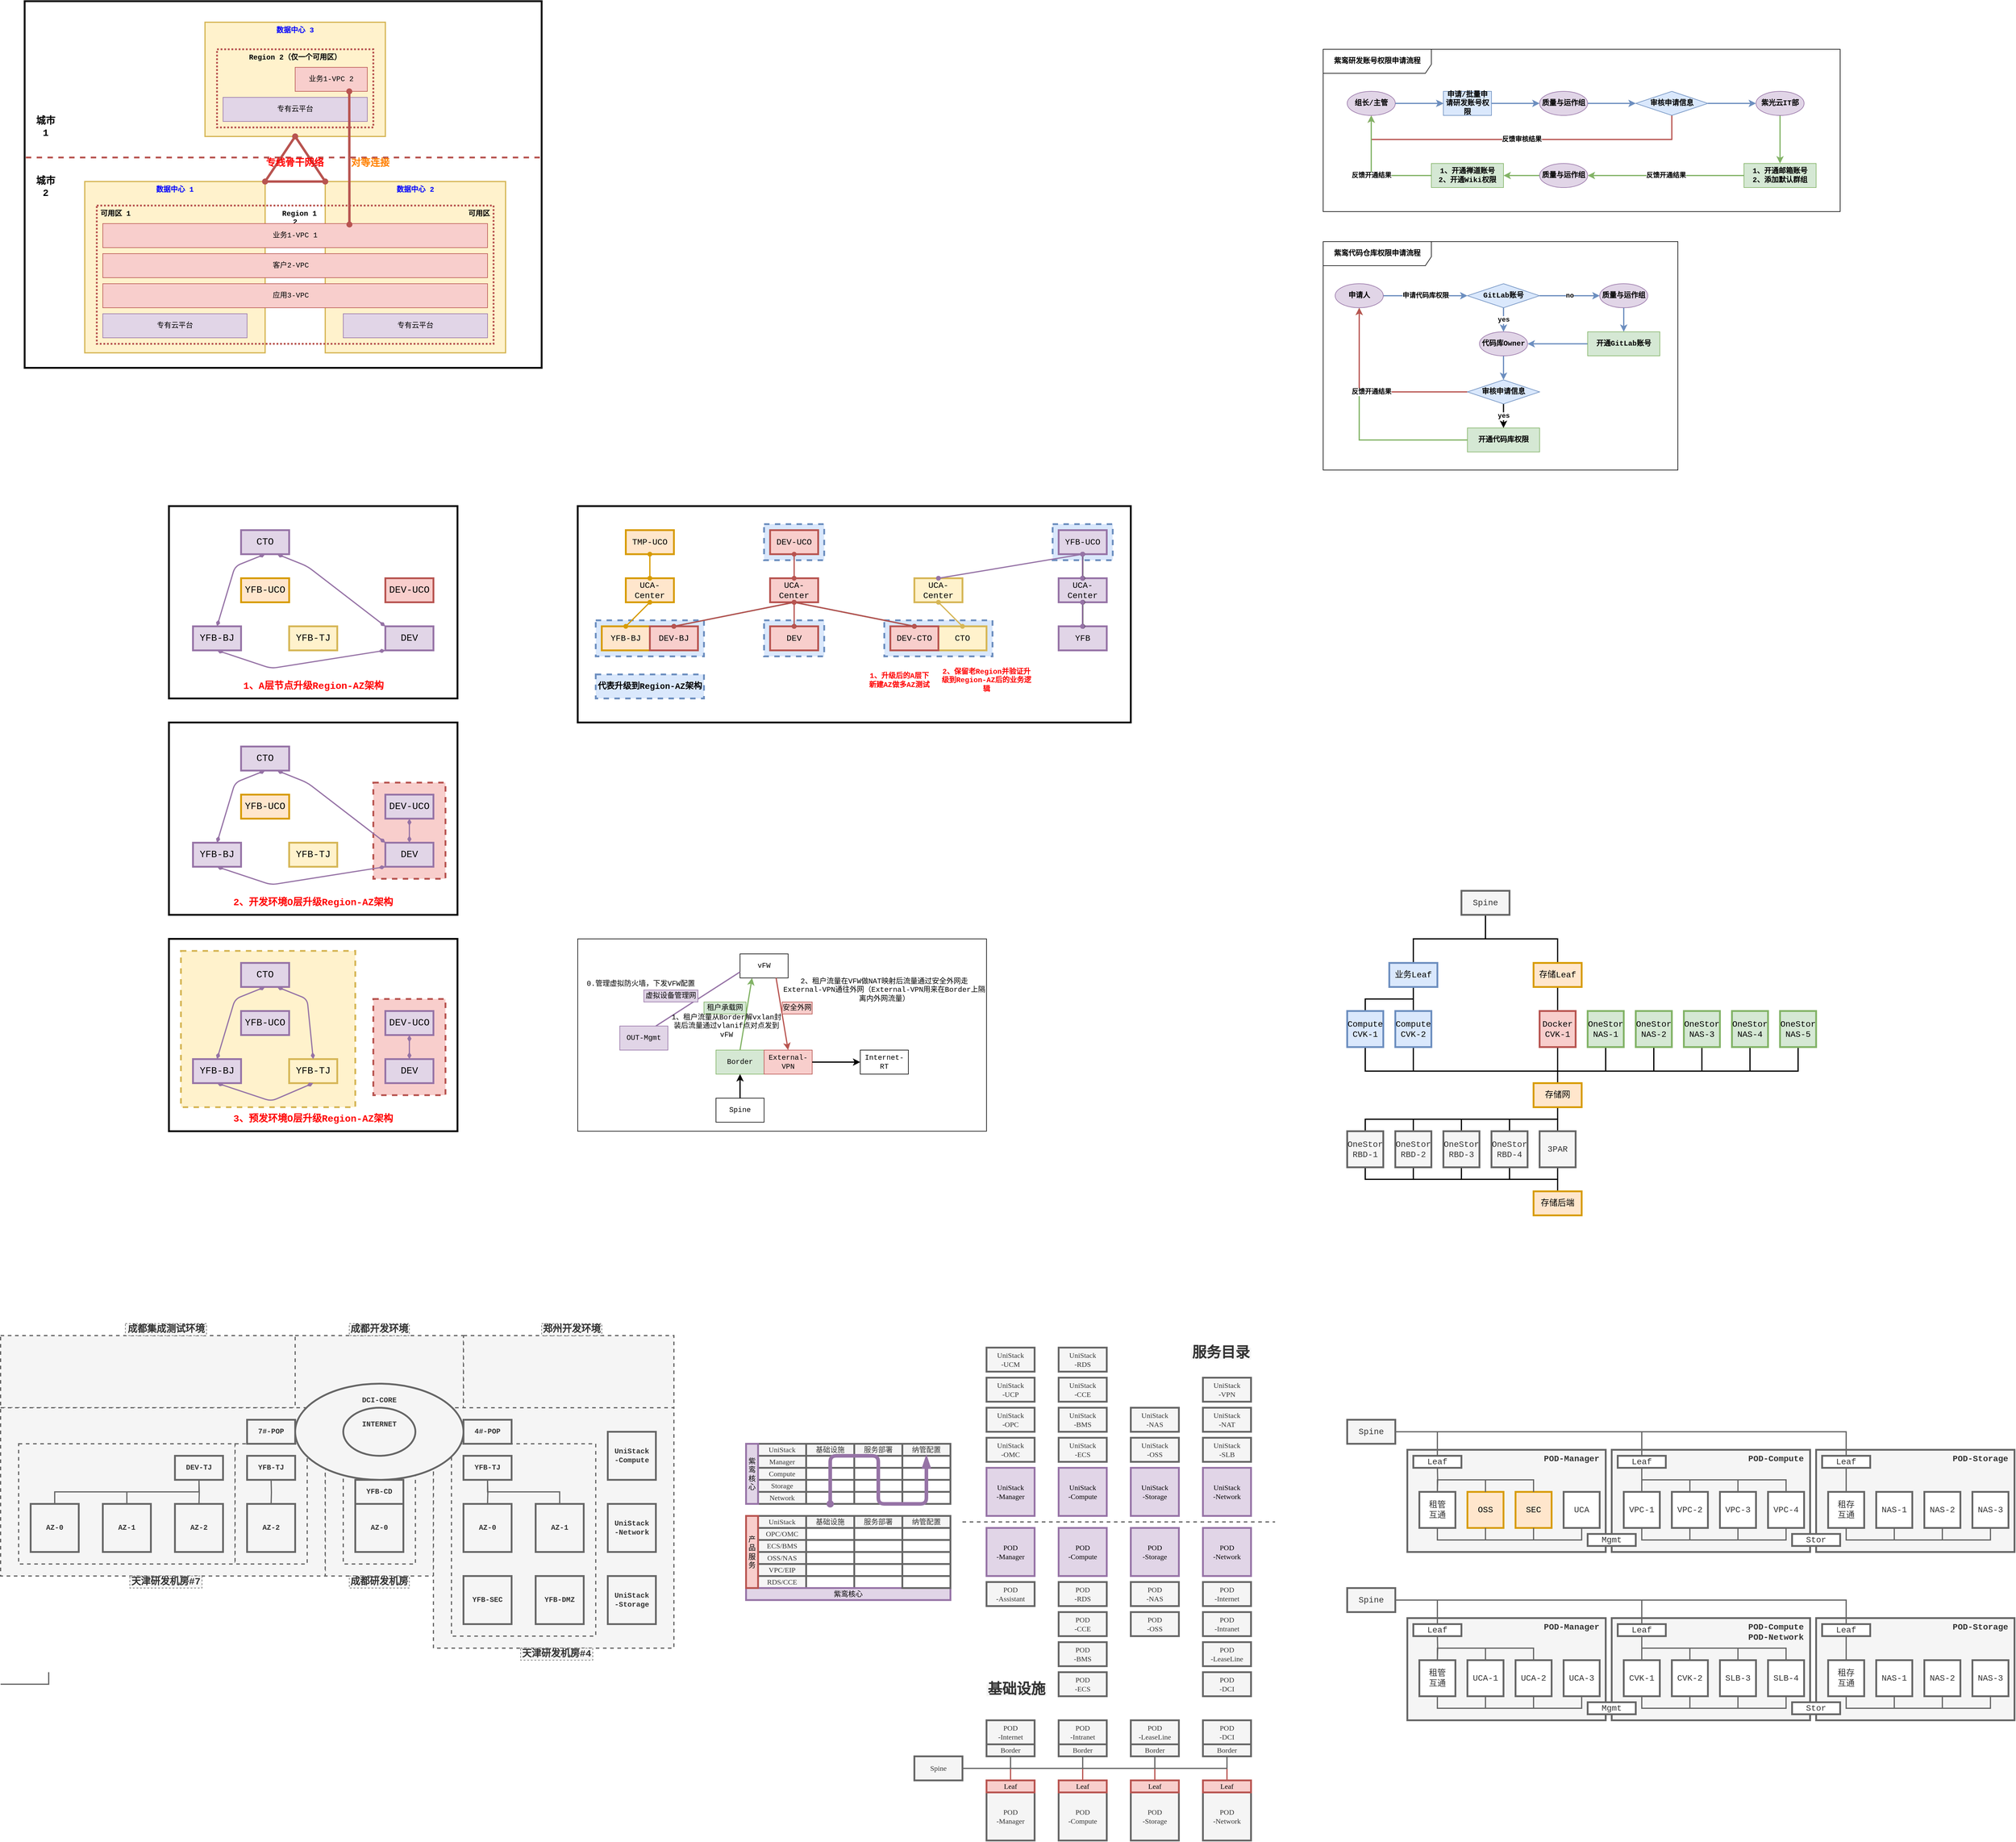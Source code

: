 <mxfile version="14.4.8" type="github">
  <diagram id="5n1qwYMmy2B0pd3I0OFW" name="Page-1">
    <mxGraphModel dx="5873" dy="3007" grid="1" gridSize="10" guides="1" tooltips="1" connect="1" arrows="1" fold="1" page="1" pageScale="1" pageWidth="4681" pageHeight="3300" math="0" shadow="0">
      <root>
        <mxCell id="0" />
        <mxCell id="1" parent="0" />
        <mxCell id="9di_Wh9NaMtTILqlnw5--25" value="" style="rounded=0;whiteSpace=wrap;html=1;strokeColor=#666666;strokeWidth=3;fontSize=12;align=center;fontColor=#333333;fontFamily=Lucida Console;" vertex="1" parent="1">
          <mxGeometry x="1420" y="2540" width="80" height="20" as="geometry" />
        </mxCell>
        <mxCell id="9di_Wh9NaMtTILqlnw5--26" value="" style="rounded=0;whiteSpace=wrap;html=1;strokeColor=#666666;strokeWidth=3;fontSize=12;align=center;fontColor=#333333;fontFamily=Lucida Console;" vertex="1" parent="1">
          <mxGeometry x="1500" y="2540" width="80" height="20" as="geometry" />
        </mxCell>
        <mxCell id="9di_Wh9NaMtTILqlnw5--27" value="" style="rounded=0;whiteSpace=wrap;html=1;strokeColor=#666666;strokeWidth=3;fontSize=12;align=center;fontColor=#333333;fontFamily=Lucida Console;" vertex="1" parent="1">
          <mxGeometry x="1420" y="2560" width="80" height="20" as="geometry" />
        </mxCell>
        <mxCell id="9di_Wh9NaMtTILqlnw5--28" value="" style="rounded=0;whiteSpace=wrap;html=1;strokeColor=#666666;strokeWidth=3;fontSize=12;align=center;fontColor=#333333;fontFamily=Lucida Console;" vertex="1" parent="1">
          <mxGeometry x="1500" y="2560" width="80" height="20" as="geometry" />
        </mxCell>
        <mxCell id="9di_Wh9NaMtTILqlnw5--29" value="" style="rounded=0;whiteSpace=wrap;html=1;strokeColor=#666666;strokeWidth=3;fontSize=12;align=center;fontColor=#333333;fontFamily=Lucida Console;" vertex="1" parent="1">
          <mxGeometry x="1420" y="2580" width="80" height="20" as="geometry" />
        </mxCell>
        <mxCell id="9di_Wh9NaMtTILqlnw5--30" value="" style="rounded=0;whiteSpace=wrap;html=1;strokeColor=#666666;strokeWidth=3;fontSize=12;align=center;fontColor=#333333;fontFamily=Lucida Console;" vertex="1" parent="1">
          <mxGeometry x="1500" y="2580" width="80" height="20" as="geometry" />
        </mxCell>
        <mxCell id="9di_Wh9NaMtTILqlnw5--31" value="" style="rounded=0;whiteSpace=wrap;html=1;strokeColor=#666666;strokeWidth=3;fontSize=12;align=center;fontColor=#333333;fontFamily=Lucida Console;" vertex="1" parent="1">
          <mxGeometry x="1420" y="2600" width="80" height="20" as="geometry" />
        </mxCell>
        <mxCell id="9di_Wh9NaMtTILqlnw5--32" value="" style="rounded=0;whiteSpace=wrap;html=1;strokeColor=#666666;strokeWidth=3;fontSize=12;align=center;fontColor=#333333;fontFamily=Lucida Console;" vertex="1" parent="1">
          <mxGeometry x="1500" y="2600" width="80" height="20" as="geometry" />
        </mxCell>
        <mxCell id="VqiHA8Q5cYp8pTYDiDT9-476" value="" style="rounded=0;whiteSpace=wrap;html=1;strokeWidth=2;fontSize=12;align=center;fontFamily=Courier New;dashed=1;fontStyle=1;fillColor=#f5f5f5;strokeColor=#666666;fontColor=#333333;" parent="1" vertex="1">
          <mxGeometry x="570" y="2340" width="280" height="120" as="geometry" />
        </mxCell>
        <mxCell id="VqiHA8Q5cYp8pTYDiDT9-477" value="" style="rounded=0;whiteSpace=wrap;html=1;strokeWidth=2;fontSize=12;align=center;fontFamily=Courier New;dashed=1;fontStyle=1;fillColor=#f5f5f5;strokeColor=#666666;fontColor=#333333;" parent="1" vertex="1">
          <mxGeometry x="850" y="2340" width="350" height="120" as="geometry" />
        </mxCell>
        <mxCell id="VqiHA8Q5cYp8pTYDiDT9-475" value="" style="rounded=0;whiteSpace=wrap;html=1;strokeWidth=2;fontSize=12;align=center;fontFamily=Courier New;dashed=1;fontStyle=1;fillColor=#f5f5f5;strokeColor=#666666;fontColor=#333333;" parent="1" vertex="1">
          <mxGeometry x="80" y="2340" width="490" height="120" as="geometry" />
        </mxCell>
        <mxCell id="VqiHA8Q5cYp8pTYDiDT9-470" value="" style="rounded=0;whiteSpace=wrap;html=1;strokeWidth=2;fontSize=12;align=center;fontFamily=Courier New;dashed=1;fontStyle=1;fillColor=#f5f5f5;strokeColor=#666666;fontColor=#333333;" parent="1" vertex="1">
          <mxGeometry x="620" y="2460" width="180" height="280" as="geometry" />
        </mxCell>
        <mxCell id="VqiHA8Q5cYp8pTYDiDT9-469" value="" style="rounded=0;whiteSpace=wrap;html=1;strokeWidth=2;fontSize=12;align=center;fontFamily=Courier New;dashed=1;fontStyle=1;fillColor=#f5f5f5;strokeColor=#666666;fontColor=#333333;" parent="1" vertex="1">
          <mxGeometry x="800" y="2460" width="400" height="400" as="geometry" />
        </mxCell>
        <mxCell id="VqiHA8Q5cYp8pTYDiDT9-465" value="" style="rounded=0;whiteSpace=wrap;html=1;strokeWidth=2;fontSize=12;align=center;fontFamily=Courier New;dashed=1;fontStyle=1;fillColor=#f5f5f5;strokeColor=#666666;fontColor=#333333;" parent="1" vertex="1">
          <mxGeometry x="80" y="2460" width="540" height="280" as="geometry" />
        </mxCell>
        <mxCell id="VqiHA8Q5cYp8pTYDiDT9-468" value="" style="rounded=0;whiteSpace=wrap;html=1;strokeColor=#666666;strokeWidth=2;fontSize=12;align=center;fontFamily=Courier New;dashed=1;fillColor=#f5f5f5;fontColor=#333333;fontStyle=1" parent="1" vertex="1">
          <mxGeometry x="110" y="2520" width="360" height="200" as="geometry" />
        </mxCell>
        <mxCell id="VqiHA8Q5cYp8pTYDiDT9-467" value="" style="rounded=0;whiteSpace=wrap;html=1;strokeColor=#666666;strokeWidth=2;fontSize=12;align=center;fontFamily=Courier New;dashed=1;fillColor=#f5f5f5;fontColor=#333333;fontStyle=1" parent="1" vertex="1">
          <mxGeometry x="470" y="2520" width="120" height="200" as="geometry" />
        </mxCell>
        <mxCell id="VqiHA8Q5cYp8pTYDiDT9-466" value="" style="rounded=0;whiteSpace=wrap;html=1;strokeColor=#666666;strokeWidth=2;fontSize=12;align=center;fontFamily=Courier New;dashed=1;fillColor=#f5f5f5;fontColor=#333333;fontStyle=1" parent="1" vertex="1">
          <mxGeometry x="830" y="2520" width="240" height="320" as="geometry" />
        </mxCell>
        <mxCell id="VqiHA8Q5cYp8pTYDiDT9-463" value="" style="rounded=0;whiteSpace=wrap;html=1;strokeColor=#666666;strokeWidth=2;fontSize=12;align=center;fontFamily=Courier New;dashed=1;fillColor=#f5f5f5;fontColor=#333333;fontStyle=1" parent="1" vertex="1">
          <mxGeometry x="650" y="2520" width="120" height="200" as="geometry" />
        </mxCell>
        <mxCell id="VqiHA8Q5cYp8pTYDiDT9-377" value="&lt;b&gt;POD-Manager&amp;nbsp;&lt;/b&gt;" style="rounded=0;whiteSpace=wrap;html=1;strokeColor=#666666;strokeWidth=3;fontSize=14;align=right;fontColor=#333333;fontFamily=Courier New;fillColor=#f5f5f5;verticalAlign=top;" parent="1" vertex="1">
          <mxGeometry x="2420" y="2530" width="330" height="170" as="geometry" />
        </mxCell>
        <mxCell id="VqiHA8Q5cYp8pTYDiDT9-378" value="&lt;b&gt;POD-Compute&amp;nbsp;&lt;/b&gt;" style="rounded=0;whiteSpace=wrap;html=1;strokeColor=#666666;strokeWidth=3;fontSize=14;align=right;fontColor=#333333;fontFamily=Courier New;fillColor=#f5f5f5;verticalAlign=top;" parent="1" vertex="1">
          <mxGeometry x="2760" y="2530" width="330" height="170" as="geometry" />
        </mxCell>
        <mxCell id="VqiHA8Q5cYp8pTYDiDT9-379" value="&lt;b&gt;POD-Storage&amp;nbsp;&lt;/b&gt;" style="rounded=0;whiteSpace=wrap;html=1;strokeColor=#666666;strokeWidth=3;fontSize=14;align=right;fontColor=#333333;fontFamily=Courier New;fillColor=#f5f5f5;verticalAlign=top;" parent="1" vertex="1">
          <mxGeometry x="3100" y="2530" width="330" height="170" as="geometry" />
        </mxCell>
        <mxCell id="VqiHA8Q5cYp8pTYDiDT9-221" value="" style="rounded=0;whiteSpace=wrap;html=1;fillColor=#FFFFFF;gradientColor=none;fontFamily=Courier New;" parent="1" vertex="1">
          <mxGeometry x="1040" y="1680" width="680" height="320" as="geometry" />
        </mxCell>
        <mxCell id="VqiHA8Q5cYp8pTYDiDT9-63" value="&lt;b&gt;紫鸾研发账号权限申请流程&lt;/b&gt;" style="shape=umlFrame;whiteSpace=wrap;html=1;width=180;height=40;fillColor=#FFFFFF;swimlaneFillColor=#ffffff;fontFamily=Courier New;" parent="1" vertex="1">
          <mxGeometry x="2280" y="200" width="860" height="270" as="geometry" />
        </mxCell>
        <mxCell id="0XY4--5X_oFbcHnSFoPR-78" value="" style="rounded=0;whiteSpace=wrap;html=1;strokeColor=#000000;strokeWidth=3;fillColor=#ffffff;fontSize=16;fontColor=#0000FF;align=center;fontFamily=Courier New;" parent="1" vertex="1">
          <mxGeometry x="1040" y="960" width="920" height="360" as="geometry" />
        </mxCell>
        <mxCell id="0XY4--5X_oFbcHnSFoPR-147" value="" style="rounded=0;whiteSpace=wrap;html=1;dashed=1;strokeColor=#6c8ebf;strokeWidth=3;fillColor=#dae8fc;fontSize=14;align=center;fontFamily=Courier New;" parent="1" vertex="1">
          <mxGeometry x="1830" y="990" width="100" height="60" as="geometry" />
        </mxCell>
        <mxCell id="0XY4--5X_oFbcHnSFoPR-146" value="" style="rounded=0;whiteSpace=wrap;html=1;dashed=1;strokeColor=#6c8ebf;strokeWidth=3;fillColor=#dae8fc;fontSize=14;align=center;fontFamily=Courier New;" parent="1" vertex="1">
          <mxGeometry x="1350" y="990" width="100" height="60" as="geometry" />
        </mxCell>
        <mxCell id="0XY4--5X_oFbcHnSFoPR-115" value="" style="rounded=0;whiteSpace=wrap;html=1;dashed=1;strokeColor=#b85450;strokeWidth=3;fillColor=#f8cecc;fontSize=14;align=center;fontFamily=Courier New;" parent="1" vertex="1">
          <mxGeometry x="1070" y="1150" width="180" height="60" as="geometry" />
        </mxCell>
        <mxCell id="0XY4--5X_oFbcHnSFoPR-114" value="" style="rounded=0;whiteSpace=wrap;html=1;dashed=1;strokeColor=#b85450;strokeWidth=3;fillColor=#f8cecc;fontSize=14;align=center;fontFamily=Courier New;" parent="1" vertex="1">
          <mxGeometry x="1350" y="1150" width="100" height="60" as="geometry" />
        </mxCell>
        <mxCell id="0XY4--5X_oFbcHnSFoPR-116" value="" style="rounded=0;whiteSpace=wrap;html=1;dashed=1;strokeColor=#6c8ebf;strokeWidth=3;fillColor=#dae8fc;fontSize=14;align=center;fontFamily=Courier New;" parent="1" vertex="1">
          <mxGeometry x="1550" y="1150" width="180" height="60" as="geometry" />
        </mxCell>
        <mxCell id="0XY4--5X_oFbcHnSFoPR-117" value="" style="rounded=0;whiteSpace=wrap;html=1;dashed=1;strokeColor=#6c8ebf;strokeWidth=3;fillColor=#dae8fc;fontSize=14;align=center;fontFamily=Courier New;" parent="1" vertex="1">
          <mxGeometry x="1350" y="1150" width="100" height="60" as="geometry" />
        </mxCell>
        <mxCell id="0XY4--5X_oFbcHnSFoPR-118" value="" style="rounded=0;whiteSpace=wrap;html=1;dashed=1;strokeColor=#6c8ebf;strokeWidth=3;fillColor=#dae8fc;fontSize=14;align=center;fontFamily=Courier New;" parent="1" vertex="1">
          <mxGeometry x="1070" y="1150" width="180" height="60" as="geometry" />
        </mxCell>
        <mxCell id="0XY4--5X_oFbcHnSFoPR-58" value="" style="rounded=0;whiteSpace=wrap;html=1;strokeColor=#000000;strokeWidth=3;fillColor=#ffffff;fontSize=16;fontColor=#0000FF;align=center;fontFamily=Courier New;" parent="1" vertex="1">
          <mxGeometry x="360" y="1680" width="480" height="320" as="geometry" />
        </mxCell>
        <mxCell id="0XY4--5X_oFbcHnSFoPR-70" value="" style="rounded=0;whiteSpace=wrap;html=1;strokeColor=#d6b656;strokeWidth=3;fillColor=#fff2cc;fontSize=16;align=center;dashed=1;fontFamily=Courier New;" parent="1" vertex="1">
          <mxGeometry x="380" y="1700" width="290" height="260" as="geometry" />
        </mxCell>
        <mxCell id="0XY4--5X_oFbcHnSFoPR-46" value="" style="rounded=0;whiteSpace=wrap;html=1;strokeColor=#000000;strokeWidth=3;fillColor=#ffffff;fontSize=16;fontColor=#0000FF;align=center;fontFamily=Courier New;" parent="1" vertex="1">
          <mxGeometry x="360" y="1320" width="480" height="320" as="geometry" />
        </mxCell>
        <mxCell id="0XY4--5X_oFbcHnSFoPR-57" value="" style="rounded=0;whiteSpace=wrap;html=1;strokeColor=#b85450;strokeWidth=3;fillColor=#f8cecc;fontSize=16;align=center;dashed=1;fontFamily=Courier New;" parent="1" vertex="1">
          <mxGeometry x="700" y="1420" width="120" height="160" as="geometry" />
        </mxCell>
        <mxCell id="0XY4--5X_oFbcHnSFoPR-45" value="" style="rounded=0;whiteSpace=wrap;html=1;strokeColor=#000000;strokeWidth=3;fillColor=#ffffff;fontSize=16;fontColor=#0000FF;align=center;fontFamily=Courier New;" parent="1" vertex="1">
          <mxGeometry x="360" y="960" width="480" height="320" as="geometry" />
        </mxCell>
        <mxCell id="0XY4--5X_oFbcHnSFoPR-23" value="" style="rounded=0;whiteSpace=wrap;html=1;strokeWidth=3;fontSize=16;fontFamily=Courier New;" parent="1" vertex="1">
          <mxGeometry x="120" y="120" width="860" height="610" as="geometry" />
        </mxCell>
        <mxCell id="0XY4--5X_oFbcHnSFoPR-12" value="&lt;b&gt;&lt;font color=&quot;#0000ff&quot;&gt;数据中心 1&lt;/font&gt;&lt;/b&gt;" style="rounded=0;whiteSpace=wrap;html=1;verticalAlign=top;strokeColor=#d6b656;fillColor=#fff2cc;strokeWidth=2;fontFamily=Courier New;" parent="1" vertex="1">
          <mxGeometry x="220" y="420" width="300" height="285" as="geometry" />
        </mxCell>
        <mxCell id="0XY4--5X_oFbcHnSFoPR-11" value="&lt;b&gt;&lt;font color=&quot;#0000ff&quot;&gt;数据中心 2&lt;/font&gt;&lt;/b&gt;" style="rounded=0;whiteSpace=wrap;html=1;verticalAlign=top;strokeColor=#d6b656;fillColor=#fff2cc;strokeWidth=2;fontFamily=Courier New;" parent="1" vertex="1">
          <mxGeometry x="620" y="420" width="300" height="285" as="geometry" />
        </mxCell>
        <mxCell id="0XY4--5X_oFbcHnSFoPR-10" value="&lt;b&gt;可用区 1&amp;nbsp; &amp;nbsp; &amp;nbsp; &amp;nbsp; &amp;nbsp; &amp;nbsp; &amp;nbsp; &amp;nbsp; &amp;nbsp; &amp;nbsp; &amp;nbsp; &amp;nbsp; &amp;nbsp; &amp;nbsp; &amp;nbsp; &amp;nbsp; &amp;nbsp; &amp;nbsp;Region 1&amp;nbsp; &amp;nbsp; &amp;nbsp; &amp;nbsp; &amp;nbsp; &amp;nbsp; &amp;nbsp; &amp;nbsp; &amp;nbsp; &amp;nbsp; &amp;nbsp; &amp;nbsp; &amp;nbsp; &amp;nbsp; &amp;nbsp; &amp;nbsp; &amp;nbsp; &amp;nbsp;可用区 2&lt;/b&gt;" style="rounded=0;whiteSpace=wrap;html=1;verticalAlign=top;dashed=1;strokeWidth=3;dashPattern=1 1;strokeColor=#b85450;fillColor=none;fontFamily=Courier New;" parent="1" vertex="1">
          <mxGeometry x="240" y="460" width="660" height="230" as="geometry" />
        </mxCell>
        <mxCell id="0XY4--5X_oFbcHnSFoPR-4" value="&lt;b&gt;&lt;font color=&quot;#0000ff&quot;&gt;数据中心 3&lt;/font&gt;&lt;/b&gt;" style="rounded=0;whiteSpace=wrap;html=1;verticalAlign=top;strokeColor=#d6b656;fillColor=#fff2cc;strokeWidth=2;fontFamily=Courier New;" parent="1" vertex="1">
          <mxGeometry x="420" y="155" width="300" height="190" as="geometry" />
        </mxCell>
        <mxCell id="0XY4--5X_oFbcHnSFoPR-3" value="&lt;b&gt;Region 2（仅一个可用区）&lt;/b&gt;" style="rounded=0;whiteSpace=wrap;html=1;verticalAlign=top;dashed=1;strokeWidth=3;strokeColor=#b85450;fillColor=none;dashPattern=1 1;fontFamily=Courier New;" parent="1" vertex="1">
          <mxGeometry x="440" y="200" width="260" height="130" as="geometry" />
        </mxCell>
        <mxCell id="0XY4--5X_oFbcHnSFoPR-1" value="专有云平台" style="rounded=0;whiteSpace=wrap;html=1;fillColor=#e1d5e7;strokeColor=#9673a6;fontFamily=Courier New;" parent="1" vertex="1">
          <mxGeometry x="450" y="280" width="240" height="40" as="geometry" />
        </mxCell>
        <mxCell id="0XY4--5X_oFbcHnSFoPR-2" value="业务1-VPC 2" style="rounded=0;whiteSpace=wrap;html=1;fillColor=#f8cecc;strokeColor=#b85450;fontFamily=Courier New;" parent="1" vertex="1">
          <mxGeometry x="570" y="230" width="120" height="40" as="geometry" />
        </mxCell>
        <mxCell id="0XY4--5X_oFbcHnSFoPR-5" value="专有云平台" style="rounded=0;whiteSpace=wrap;html=1;fillColor=#e1d5e7;strokeColor=#9673a6;fontFamily=Courier New;" parent="1" vertex="1">
          <mxGeometry x="250" y="640" width="240" height="40" as="geometry" />
        </mxCell>
        <mxCell id="0XY4--5X_oFbcHnSFoPR-6" value="应用3-VPC&amp;nbsp;&amp;nbsp;" style="rounded=0;whiteSpace=wrap;html=1;fillColor=#fff2cc;strokeColor=#d6b656;fontFamily=Courier New;" parent="1" vertex="1">
          <mxGeometry x="250" y="590" width="640" height="40" as="geometry" />
        </mxCell>
        <mxCell id="0XY4--5X_oFbcHnSFoPR-7" value="客户2-VPC&amp;nbsp;&amp;nbsp;" style="rounded=0;whiteSpace=wrap;html=1;fillColor=#fff2cc;strokeColor=#d6b656;fontFamily=Courier New;" parent="1" vertex="1">
          <mxGeometry x="250" y="540" width="640" height="40" as="geometry" />
        </mxCell>
        <mxCell id="0XY4--5X_oFbcHnSFoPR-8" value="业务1-VPC 1" style="rounded=0;whiteSpace=wrap;html=1;fillColor=#f8cecc;strokeColor=#b85450;fontFamily=Courier New;" parent="1" vertex="1">
          <mxGeometry x="250" y="490" width="640" height="40" as="geometry" />
        </mxCell>
        <mxCell id="0XY4--5X_oFbcHnSFoPR-9" value="专有云平台" style="rounded=0;whiteSpace=wrap;html=1;fillColor=#e1d5e7;strokeColor=#9673a6;fontFamily=Courier New;" parent="1" vertex="1">
          <mxGeometry x="650" y="640" width="240" height="40" as="geometry" />
        </mxCell>
        <mxCell id="0XY4--5X_oFbcHnSFoPR-13" value="" style="endArrow=none;dashed=1;html=1;fillColor=#f8cecc;strokeColor=#b85450;strokeWidth=3;fontFamily=Courier New;" parent="1" edge="1">
          <mxGeometry width="50" height="50" relative="1" as="geometry">
            <mxPoint x="122" y="380" as="sourcePoint" />
            <mxPoint x="980" y="380" as="targetPoint" />
          </mxGeometry>
        </mxCell>
        <mxCell id="0XY4--5X_oFbcHnSFoPR-14" value="" style="endArrow=oval;startArrow=oval;html=1;strokeWidth=4;entryX=0.75;entryY=1;entryDx=0;entryDy=0;fillColor=#f8cecc;strokeColor=#b85450;startFill=1;endFill=1;exitX=0.641;exitY=0.038;exitDx=0;exitDy=0;exitPerimeter=0;fontFamily=Courier New;" parent="1" source="0XY4--5X_oFbcHnSFoPR-8" target="0XY4--5X_oFbcHnSFoPR-2" edge="1">
          <mxGeometry width="50" height="50" relative="1" as="geometry">
            <mxPoint x="660" y="419" as="sourcePoint" />
            <mxPoint x="860" y="270" as="targetPoint" />
          </mxGeometry>
        </mxCell>
        <mxCell id="0XY4--5X_oFbcHnSFoPR-15" value="城市 2" style="text;html=1;strokeColor=none;fillColor=none;align=center;verticalAlign=middle;whiteSpace=wrap;rounded=0;dashed=1;dashPattern=1 1;opacity=0;fontStyle=1;fontSize=16;fontFamily=Courier New;" parent="1" vertex="1">
          <mxGeometry x="130" y="420" width="50" height="20" as="geometry" />
        </mxCell>
        <mxCell id="0XY4--5X_oFbcHnSFoPR-16" value="城市 1" style="text;html=1;strokeColor=none;fillColor=none;align=center;verticalAlign=middle;whiteSpace=wrap;rounded=0;dashed=1;dashPattern=1 1;opacity=0;fontStyle=1;fontSize=16;fontFamily=Courier New;" parent="1" vertex="1">
          <mxGeometry x="130" y="320" width="50" height="20" as="geometry" />
        </mxCell>
        <mxCell id="0XY4--5X_oFbcHnSFoPR-17" value="" style="endArrow=oval;startArrow=oval;html=1;strokeWidth=4;entryX=0.5;entryY=1;entryDx=0;entryDy=0;fillColor=#f8cecc;strokeColor=#b85450;startFill=1;endFill=1;exitX=1;exitY=0;exitDx=0;exitDy=0;fontFamily=Courier New;" parent="1" source="0XY4--5X_oFbcHnSFoPR-12" target="0XY4--5X_oFbcHnSFoPR-4" edge="1">
          <mxGeometry width="50" height="50" relative="1" as="geometry">
            <mxPoint x="670.24" y="501.52" as="sourcePoint" />
            <mxPoint x="670" y="280" as="targetPoint" />
          </mxGeometry>
        </mxCell>
        <mxCell id="0XY4--5X_oFbcHnSFoPR-18" value="" style="endArrow=oval;startArrow=oval;html=1;strokeWidth=4;entryX=0.5;entryY=1;entryDx=0;entryDy=0;fillColor=#f8cecc;strokeColor=#b85450;startFill=1;endFill=1;exitX=0;exitY=0;exitDx=0;exitDy=0;fontFamily=Courier New;" parent="1" source="0XY4--5X_oFbcHnSFoPR-11" target="0XY4--5X_oFbcHnSFoPR-4" edge="1">
          <mxGeometry width="50" height="50" relative="1" as="geometry">
            <mxPoint x="680.24" y="511.52" as="sourcePoint" />
            <mxPoint x="680" y="290" as="targetPoint" />
          </mxGeometry>
        </mxCell>
        <mxCell id="0XY4--5X_oFbcHnSFoPR-19" value="" style="endArrow=oval;startArrow=oval;html=1;strokeWidth=4;entryX=1;entryY=0;entryDx=0;entryDy=0;fillColor=#f8cecc;strokeColor=#b85450;startFill=1;endFill=1;exitX=0;exitY=0;exitDx=0;exitDy=0;fontFamily=Courier New;" parent="1" source="0XY4--5X_oFbcHnSFoPR-11" target="0XY4--5X_oFbcHnSFoPR-12" edge="1">
          <mxGeometry width="50" height="50" relative="1" as="geometry">
            <mxPoint x="690.24" y="521.52" as="sourcePoint" />
            <mxPoint x="690" y="300" as="targetPoint" />
          </mxGeometry>
        </mxCell>
        <mxCell id="0XY4--5X_oFbcHnSFoPR-20" value="&lt;font color=&quot;#ff0000&quot;&gt;专线骨干网络&lt;/font&gt;" style="text;html=1;strokeColor=none;fillColor=none;align=center;verticalAlign=middle;whiteSpace=wrap;rounded=0;dashed=1;dashPattern=1 1;opacity=0;fontStyle=1;fontSize=16;fontFamily=Courier New;" parent="1" vertex="1">
          <mxGeometry x="517.5" y="380" width="102.5" height="20" as="geometry" />
        </mxCell>
        <mxCell id="0XY4--5X_oFbcHnSFoPR-21" value="&lt;font color=&quot;#ff8000&quot;&gt;对等连接&lt;/font&gt;" style="text;html=1;strokeColor=none;fillColor=none;align=center;verticalAlign=middle;whiteSpace=wrap;rounded=0;dashed=1;dashPattern=1 1;opacity=0;fontStyle=1;fontSize=16;fontFamily=Courier New;" parent="1" vertex="1">
          <mxGeometry x="660" y="380" width="70" height="20" as="geometry" />
        </mxCell>
        <mxCell id="0XY4--5X_oFbcHnSFoPR-36" value="CTO" style="rounded=0;whiteSpace=wrap;html=1;strokeColor=#9673a6;strokeWidth=3;fillColor=#e1d5e7;fontSize=16;align=center;fontFamily=Courier New;" parent="1" vertex="1">
          <mxGeometry x="480" y="1000" width="80" height="40" as="geometry" />
        </mxCell>
        <mxCell id="0XY4--5X_oFbcHnSFoPR-37" value="YFB-UCO" style="rounded=0;whiteSpace=wrap;html=1;strokeColor=#d79b00;strokeWidth=3;fillColor=#ffe6cc;fontSize=16;align=center;fontFamily=Courier New;" parent="1" vertex="1">
          <mxGeometry x="480" y="1080" width="80" height="40" as="geometry" />
        </mxCell>
        <mxCell id="0XY4--5X_oFbcHnSFoPR-38" value="DEV-UCO" style="rounded=0;whiteSpace=wrap;html=1;strokeColor=#b85450;strokeWidth=3;fillColor=#f8cecc;fontSize=16;align=center;fontFamily=Courier New;" parent="1" vertex="1">
          <mxGeometry x="720" y="1080" width="80" height="40" as="geometry" />
        </mxCell>
        <mxCell id="0XY4--5X_oFbcHnSFoPR-39" value="YFB-TJ" style="rounded=0;whiteSpace=wrap;html=1;strokeColor=#d6b656;strokeWidth=3;fillColor=#fff2cc;fontSize=16;align=center;fontFamily=Courier New;" parent="1" vertex="1">
          <mxGeometry x="560" y="1160" width="80" height="40" as="geometry" />
        </mxCell>
        <mxCell id="0XY4--5X_oFbcHnSFoPR-40" value="YFB-BJ" style="rounded=0;whiteSpace=wrap;html=1;strokeColor=#9673a6;strokeWidth=3;fillColor=#e1d5e7;fontSize=16;align=center;fontFamily=Courier New;" parent="1" vertex="1">
          <mxGeometry x="400" y="1160" width="80" height="40" as="geometry" />
        </mxCell>
        <mxCell id="0XY4--5X_oFbcHnSFoPR-41" value="DEV" style="rounded=0;whiteSpace=wrap;html=1;strokeColor=#9673a6;strokeWidth=3;fillColor=#e1d5e7;fontSize=16;align=center;fontFamily=Courier New;" parent="1" vertex="1">
          <mxGeometry x="720" y="1160" width="80" height="40" as="geometry" />
        </mxCell>
        <mxCell id="0XY4--5X_oFbcHnSFoPR-42" value="" style="endArrow=diamondThin;startArrow=diamondThin;html=1;strokeWidth=2;fontSize=16;fontColor=#0000FF;exitX=0.5;exitY=0;exitDx=0;exitDy=0;entryX=0.5;entryY=1;entryDx=0;entryDy=0;startFill=1;endFill=1;fillColor=#e1d5e7;strokeColor=#9673a6;fontFamily=Courier New;" parent="1" source="0XY4--5X_oFbcHnSFoPR-40" target="0XY4--5X_oFbcHnSFoPR-36" edge="1">
          <mxGeometry width="50" height="50" relative="1" as="geometry">
            <mxPoint x="790" y="980" as="sourcePoint" />
            <mxPoint x="840" y="930" as="targetPoint" />
            <Array as="points">
              <mxPoint x="470" y="1060" />
            </Array>
          </mxGeometry>
        </mxCell>
        <mxCell id="0XY4--5X_oFbcHnSFoPR-43" value="" style="endArrow=diamondThin;startArrow=diamondThin;html=1;strokeWidth=2;fontSize=16;fontColor=#0000FF;exitX=0.5;exitY=1;exitDx=0;exitDy=0;entryX=0;entryY=1;entryDx=0;entryDy=0;startFill=1;endFill=1;fillColor=#e1d5e7;strokeColor=#9673a6;fontFamily=Courier New;" parent="1" source="0XY4--5X_oFbcHnSFoPR-40" target="0XY4--5X_oFbcHnSFoPR-41" edge="1">
          <mxGeometry width="50" height="50" relative="1" as="geometry">
            <mxPoint x="450" y="1170" as="sourcePoint" />
            <mxPoint x="530" y="1050" as="targetPoint" />
            <Array as="points">
              <mxPoint x="530" y="1230" />
            </Array>
          </mxGeometry>
        </mxCell>
        <mxCell id="0XY4--5X_oFbcHnSFoPR-44" value="" style="endArrow=diamondThin;startArrow=diamondThin;html=1;strokeWidth=2;fontSize=16;fontColor=#0000FF;exitX=0.75;exitY=1;exitDx=0;exitDy=0;entryX=0;entryY=0;entryDx=0;entryDy=0;startFill=1;endFill=1;fillColor=#e1d5e7;strokeColor=#9673a6;fontFamily=Courier New;" parent="1" source="0XY4--5X_oFbcHnSFoPR-36" target="0XY4--5X_oFbcHnSFoPR-41" edge="1">
          <mxGeometry width="50" height="50" relative="1" as="geometry">
            <mxPoint x="450" y="1210" as="sourcePoint" />
            <mxPoint x="770" y="1210" as="targetPoint" />
            <Array as="points">
              <mxPoint x="590" y="1060" />
            </Array>
          </mxGeometry>
        </mxCell>
        <mxCell id="0XY4--5X_oFbcHnSFoPR-47" value="CTO" style="rounded=0;whiteSpace=wrap;html=1;strokeColor=#9673a6;strokeWidth=3;fillColor=#e1d5e7;fontSize=16;align=center;fontFamily=Courier New;" parent="1" vertex="1">
          <mxGeometry x="480" y="1360" width="80" height="40" as="geometry" />
        </mxCell>
        <mxCell id="0XY4--5X_oFbcHnSFoPR-48" value="YFB-UCO" style="rounded=0;whiteSpace=wrap;html=1;strokeColor=#d79b00;strokeWidth=3;fillColor=#ffe6cc;fontSize=16;align=center;fontFamily=Courier New;" parent="1" vertex="1">
          <mxGeometry x="480" y="1440" width="80" height="40" as="geometry" />
        </mxCell>
        <mxCell id="0XY4--5X_oFbcHnSFoPR-49" value="DEV-UCO" style="rounded=0;whiteSpace=wrap;html=1;strokeColor=#9673a6;strokeWidth=3;fillColor=#e1d5e7;fontSize=16;align=center;fontFamily=Courier New;" parent="1" vertex="1">
          <mxGeometry x="720" y="1440" width="80" height="40" as="geometry" />
        </mxCell>
        <mxCell id="0XY4--5X_oFbcHnSFoPR-50" value="YFB-TJ" style="rounded=0;whiteSpace=wrap;html=1;strokeColor=#d6b656;strokeWidth=3;fillColor=#fff2cc;fontSize=16;align=center;fontFamily=Courier New;" parent="1" vertex="1">
          <mxGeometry x="560" y="1520" width="80" height="40" as="geometry" />
        </mxCell>
        <mxCell id="0XY4--5X_oFbcHnSFoPR-51" value="YFB-BJ" style="rounded=0;whiteSpace=wrap;html=1;strokeColor=#9673a6;strokeWidth=3;fillColor=#e1d5e7;fontSize=16;align=center;fontFamily=Courier New;" parent="1" vertex="1">
          <mxGeometry x="400" y="1520" width="80" height="40" as="geometry" />
        </mxCell>
        <mxCell id="0XY4--5X_oFbcHnSFoPR-52" value="DEV" style="rounded=0;whiteSpace=wrap;html=1;strokeColor=#9673a6;strokeWidth=3;fillColor=#e1d5e7;fontSize=16;align=center;fontFamily=Courier New;" parent="1" vertex="1">
          <mxGeometry x="720" y="1520" width="80" height="40" as="geometry" />
        </mxCell>
        <mxCell id="0XY4--5X_oFbcHnSFoPR-53" value="" style="endArrow=diamondThin;startArrow=diamondThin;html=1;strokeWidth=2;fontSize=16;fontColor=#0000FF;exitX=0.5;exitY=0;exitDx=0;exitDy=0;entryX=0.5;entryY=1;entryDx=0;entryDy=0;startFill=1;endFill=1;fillColor=#e1d5e7;strokeColor=#9673a6;fontFamily=Courier New;" parent="1" source="0XY4--5X_oFbcHnSFoPR-51" target="0XY4--5X_oFbcHnSFoPR-47" edge="1">
          <mxGeometry width="50" height="50" relative="1" as="geometry">
            <mxPoint x="790" y="1340" as="sourcePoint" />
            <mxPoint x="840" y="1290" as="targetPoint" />
            <Array as="points">
              <mxPoint x="470" y="1420" />
            </Array>
          </mxGeometry>
        </mxCell>
        <mxCell id="0XY4--5X_oFbcHnSFoPR-54" value="" style="endArrow=diamondThin;startArrow=diamondThin;html=1;strokeWidth=2;fontSize=16;fontColor=#0000FF;exitX=0.5;exitY=1;exitDx=0;exitDy=0;entryX=0;entryY=1;entryDx=0;entryDy=0;startFill=1;endFill=1;fillColor=#e1d5e7;strokeColor=#9673a6;fontFamily=Courier New;" parent="1" source="0XY4--5X_oFbcHnSFoPR-51" target="0XY4--5X_oFbcHnSFoPR-52" edge="1">
          <mxGeometry width="50" height="50" relative="1" as="geometry">
            <mxPoint x="450" y="1530" as="sourcePoint" />
            <mxPoint x="530" y="1410" as="targetPoint" />
            <Array as="points">
              <mxPoint x="530" y="1590" />
            </Array>
          </mxGeometry>
        </mxCell>
        <mxCell id="0XY4--5X_oFbcHnSFoPR-55" value="" style="endArrow=diamondThin;startArrow=diamondThin;html=1;strokeWidth=2;fontSize=16;fontColor=#0000FF;exitX=0.75;exitY=1;exitDx=0;exitDy=0;entryX=0;entryY=0;entryDx=0;entryDy=0;startFill=1;endFill=1;fillColor=#e1d5e7;strokeColor=#9673a6;fontFamily=Courier New;" parent="1" source="0XY4--5X_oFbcHnSFoPR-47" target="0XY4--5X_oFbcHnSFoPR-52" edge="1">
          <mxGeometry width="50" height="50" relative="1" as="geometry">
            <mxPoint x="450" y="1570" as="sourcePoint" />
            <mxPoint x="770" y="1570" as="targetPoint" />
            <Array as="points">
              <mxPoint x="590" y="1420" />
            </Array>
          </mxGeometry>
        </mxCell>
        <mxCell id="0XY4--5X_oFbcHnSFoPR-56" value="" style="endArrow=diamondThin;startArrow=diamondThin;html=1;strokeWidth=2;fontSize=16;fontColor=#0000FF;entryX=0.5;entryY=0;entryDx=0;entryDy=0;startFill=1;endFill=1;fillColor=#e1d5e7;strokeColor=#9673a6;exitX=0.5;exitY=1;exitDx=0;exitDy=0;fontFamily=Courier New;" parent="1" source="0XY4--5X_oFbcHnSFoPR-49" target="0XY4--5X_oFbcHnSFoPR-52" edge="1">
          <mxGeometry width="50" height="50" relative="1" as="geometry">
            <mxPoint x="550" y="1410" as="sourcePoint" />
            <mxPoint x="730" y="1530" as="targetPoint" />
            <Array as="points">
              <mxPoint x="760" y="1500" />
            </Array>
          </mxGeometry>
        </mxCell>
        <mxCell id="0XY4--5X_oFbcHnSFoPR-59" value="" style="rounded=0;whiteSpace=wrap;html=1;strokeColor=#b85450;strokeWidth=3;fillColor=#f8cecc;fontSize=16;align=center;dashed=1;fontFamily=Courier New;" parent="1" vertex="1">
          <mxGeometry x="700" y="1780" width="120" height="160" as="geometry" />
        </mxCell>
        <mxCell id="0XY4--5X_oFbcHnSFoPR-60" value="CTO" style="rounded=0;whiteSpace=wrap;html=1;strokeColor=#9673a6;strokeWidth=3;fillColor=#e1d5e7;fontSize=16;align=center;fontFamily=Courier New;" parent="1" vertex="1">
          <mxGeometry x="480" y="1720" width="80" height="40" as="geometry" />
        </mxCell>
        <mxCell id="0XY4--5X_oFbcHnSFoPR-61" value="YFB-UCO" style="rounded=0;whiteSpace=wrap;html=1;strokeColor=#9673a6;strokeWidth=3;fillColor=#e1d5e7;fontSize=16;align=center;fontFamily=Courier New;" parent="1" vertex="1">
          <mxGeometry x="480" y="1800" width="80" height="40" as="geometry" />
        </mxCell>
        <mxCell id="0XY4--5X_oFbcHnSFoPR-62" value="DEV-UCO" style="rounded=0;whiteSpace=wrap;html=1;strokeColor=#9673a6;strokeWidth=3;fillColor=#e1d5e7;fontSize=16;align=center;fontFamily=Courier New;" parent="1" vertex="1">
          <mxGeometry x="720" y="1800" width="80" height="40" as="geometry" />
        </mxCell>
        <mxCell id="0XY4--5X_oFbcHnSFoPR-63" value="YFB-TJ" style="rounded=0;whiteSpace=wrap;html=1;strokeColor=#d6b656;strokeWidth=3;fillColor=#fff2cc;fontSize=16;align=center;fontFamily=Courier New;" parent="1" vertex="1">
          <mxGeometry x="560" y="1880" width="80" height="40" as="geometry" />
        </mxCell>
        <mxCell id="0XY4--5X_oFbcHnSFoPR-64" value="YFB-BJ" style="rounded=0;whiteSpace=wrap;html=1;strokeColor=#9673a6;strokeWidth=3;fillColor=#e1d5e7;fontSize=16;align=center;fontFamily=Courier New;" parent="1" vertex="1">
          <mxGeometry x="400" y="1880" width="80" height="40" as="geometry" />
        </mxCell>
        <mxCell id="0XY4--5X_oFbcHnSFoPR-65" value="DEV" style="rounded=0;whiteSpace=wrap;html=1;strokeColor=#9673a6;strokeWidth=3;fillColor=#e1d5e7;fontSize=16;align=center;fontFamily=Courier New;" parent="1" vertex="1">
          <mxGeometry x="720" y="1880" width="80" height="40" as="geometry" />
        </mxCell>
        <mxCell id="0XY4--5X_oFbcHnSFoPR-66" value="" style="endArrow=diamondThin;startArrow=diamondThin;html=1;strokeWidth=2;fontSize=16;fontColor=#0000FF;exitX=0.5;exitY=0;exitDx=0;exitDy=0;entryX=0.5;entryY=1;entryDx=0;entryDy=0;startFill=1;endFill=1;fillColor=#e1d5e7;strokeColor=#9673a6;fontFamily=Courier New;" parent="1" source="0XY4--5X_oFbcHnSFoPR-64" target="0XY4--5X_oFbcHnSFoPR-60" edge="1">
          <mxGeometry width="50" height="50" relative="1" as="geometry">
            <mxPoint x="790" y="1700" as="sourcePoint" />
            <mxPoint x="840" y="1650" as="targetPoint" />
            <Array as="points">
              <mxPoint x="470" y="1780" />
            </Array>
          </mxGeometry>
        </mxCell>
        <mxCell id="0XY4--5X_oFbcHnSFoPR-67" value="" style="endArrow=diamondThin;startArrow=diamondThin;html=1;strokeWidth=2;fontSize=16;fontColor=#0000FF;exitX=0.5;exitY=1;exitDx=0;exitDy=0;entryX=0.5;entryY=1;entryDx=0;entryDy=0;startFill=1;endFill=1;fillColor=#e1d5e7;strokeColor=#9673a6;fontFamily=Courier New;" parent="1" source="0XY4--5X_oFbcHnSFoPR-64" target="0XY4--5X_oFbcHnSFoPR-63" edge="1">
          <mxGeometry width="50" height="50" relative="1" as="geometry">
            <mxPoint x="450" y="1890" as="sourcePoint" />
            <mxPoint x="530" y="1770" as="targetPoint" />
            <Array as="points">
              <mxPoint x="530" y="1950" />
            </Array>
          </mxGeometry>
        </mxCell>
        <mxCell id="0XY4--5X_oFbcHnSFoPR-68" value="" style="endArrow=diamondThin;startArrow=diamondThin;html=1;strokeWidth=2;fontSize=16;fontColor=#0000FF;exitX=0.75;exitY=1;exitDx=0;exitDy=0;entryX=0.5;entryY=0;entryDx=0;entryDy=0;startFill=1;endFill=1;fillColor=#e1d5e7;strokeColor=#9673a6;fontFamily=Courier New;" parent="1" source="0XY4--5X_oFbcHnSFoPR-60" target="0XY4--5X_oFbcHnSFoPR-63" edge="1">
          <mxGeometry width="50" height="50" relative="1" as="geometry">
            <mxPoint x="450" y="1930" as="sourcePoint" />
            <mxPoint x="770" y="1930" as="targetPoint" />
            <Array as="points">
              <mxPoint x="590" y="1780" />
            </Array>
          </mxGeometry>
        </mxCell>
        <mxCell id="0XY4--5X_oFbcHnSFoPR-69" value="" style="endArrow=diamondThin;startArrow=diamondThin;html=1;strokeWidth=2;fontSize=16;fontColor=#0000FF;entryX=0.5;entryY=0;entryDx=0;entryDy=0;startFill=1;endFill=1;fillColor=#e1d5e7;strokeColor=#9673a6;exitX=0.5;exitY=1;exitDx=0;exitDy=0;fontFamily=Courier New;" parent="1" source="0XY4--5X_oFbcHnSFoPR-62" target="0XY4--5X_oFbcHnSFoPR-65" edge="1">
          <mxGeometry width="50" height="50" relative="1" as="geometry">
            <mxPoint x="550" y="1770" as="sourcePoint" />
            <mxPoint x="730" y="1890" as="targetPoint" />
            <Array as="points">
              <mxPoint x="760" y="1860" />
            </Array>
          </mxGeometry>
        </mxCell>
        <mxCell id="0XY4--5X_oFbcHnSFoPR-71" value="&lt;b&gt;&lt;font color=&quot;#ff0000&quot;&gt;1、A层节点升级Region-AZ架构&lt;/font&gt;&lt;/b&gt;" style="text;html=1;strokeColor=none;fillColor=none;align=center;verticalAlign=middle;whiteSpace=wrap;rounded=0;dashed=1;fontSize=16;fontFamily=Courier New;" parent="1" vertex="1">
          <mxGeometry x="474.5" y="1250" width="251" height="20" as="geometry" />
        </mxCell>
        <mxCell id="0XY4--5X_oFbcHnSFoPR-72" value="&lt;b&gt;&lt;font color=&quot;#ff0000&quot;&gt;2、开发环境O层升级Region-AZ架构&lt;/font&gt;&lt;/b&gt;" style="text;html=1;strokeColor=none;fillColor=none;align=center;verticalAlign=middle;whiteSpace=wrap;rounded=0;dashed=1;fontSize=16;fontFamily=Courier New;" parent="1" vertex="1">
          <mxGeometry x="465" y="1610" width="270" height="20" as="geometry" />
        </mxCell>
        <mxCell id="0XY4--5X_oFbcHnSFoPR-73" value="&lt;b&gt;&lt;font color=&quot;#ff0000&quot;&gt;3、预发环境O层升级Region-AZ架构&lt;/font&gt;&lt;/b&gt;" style="text;html=1;strokeColor=none;fillColor=none;align=center;verticalAlign=middle;whiteSpace=wrap;rounded=0;dashed=1;fontSize=16;fontFamily=Courier New;" parent="1" vertex="1">
          <mxGeometry x="465" y="1970" width="270" height="20" as="geometry" />
        </mxCell>
        <mxCell id="0XY4--5X_oFbcHnSFoPR-76" value="应用3-VPC&amp;nbsp;&amp;nbsp;" style="rounded=0;whiteSpace=wrap;html=1;fillColor=#f8cecc;strokeColor=#b85450;fontFamily=Courier New;" parent="1" vertex="1">
          <mxGeometry x="250" y="590" width="640" height="40" as="geometry" />
        </mxCell>
        <mxCell id="0XY4--5X_oFbcHnSFoPR-77" value="客户2-VPC&amp;nbsp;&amp;nbsp;" style="rounded=0;whiteSpace=wrap;html=1;fillColor=#f8cecc;strokeColor=#b85450;fontFamily=Courier New;" parent="1" vertex="1">
          <mxGeometry x="250" y="540" width="640" height="40" as="geometry" />
        </mxCell>
        <mxCell id="0XY4--5X_oFbcHnSFoPR-79" value="TMP-UCO" style="rounded=0;whiteSpace=wrap;html=1;strokeColor=#d79b00;strokeWidth=3;fillColor=#ffe6cc;fontSize=14;align=center;fontFamily=Courier New;" parent="1" vertex="1">
          <mxGeometry x="1120" y="1000" width="80" height="40" as="geometry" />
        </mxCell>
        <mxCell id="0XY4--5X_oFbcHnSFoPR-80" value="UCA-Center" style="rounded=0;whiteSpace=wrap;html=1;strokeColor=#d79b00;strokeWidth=3;fillColor=#ffe6cc;fontSize=14;align=center;fontFamily=Courier New;" parent="1" vertex="1">
          <mxGeometry x="1120" y="1080" width="80" height="40" as="geometry" />
        </mxCell>
        <mxCell id="0XY4--5X_oFbcHnSFoPR-81" value="DEV-UCO" style="rounded=0;whiteSpace=wrap;html=1;strokeColor=#b85450;strokeWidth=3;fillColor=#f8cecc;fontSize=14;align=center;fontFamily=Courier New;" parent="1" vertex="1">
          <mxGeometry x="1360" y="1000" width="80" height="40" as="geometry" />
        </mxCell>
        <mxCell id="0XY4--5X_oFbcHnSFoPR-82" value="DEV" style="rounded=0;whiteSpace=wrap;html=1;strokeColor=#b85450;strokeWidth=3;fillColor=#f8cecc;fontSize=14;align=center;fontFamily=Courier New;" parent="1" vertex="1">
          <mxGeometry x="1360" y="1160" width="80" height="40" as="geometry" />
        </mxCell>
        <mxCell id="0XY4--5X_oFbcHnSFoPR-83" value="YFB-BJ" style="rounded=0;whiteSpace=wrap;html=1;strokeColor=#d79b00;strokeWidth=3;fillColor=#ffe6cc;fontSize=14;align=center;fontFamily=Courier New;" parent="1" vertex="1">
          <mxGeometry x="1080" y="1160" width="80" height="40" as="geometry" />
        </mxCell>
        <mxCell id="0XY4--5X_oFbcHnSFoPR-84" value="UCA-Center" style="rounded=0;whiteSpace=wrap;html=1;strokeColor=#b85450;strokeWidth=3;fillColor=#f8cecc;fontSize=14;align=center;fontFamily=Courier New;" parent="1" vertex="1">
          <mxGeometry x="1360" y="1080" width="80" height="40" as="geometry" />
        </mxCell>
        <mxCell id="0XY4--5X_oFbcHnSFoPR-89" value="1、升级后的A层下新建AZ做多AZ测试" style="text;html=1;strokeColor=none;fillColor=none;align=center;verticalAlign=middle;whiteSpace=wrap;rounded=0;dashed=1;fontSize=12;fontStyle=1;fontColor=#FF0000;fontFamily=Courier New;" parent="1" vertex="1">
          <mxGeometry x="1520" y="1240" width="110" height="20" as="geometry" />
        </mxCell>
        <mxCell id="0XY4--5X_oFbcHnSFoPR-90" value="2、保留老Region并验证升级到Region-AZ后的业务逻辑" style="text;html=1;strokeColor=none;fillColor=none;align=center;verticalAlign=middle;whiteSpace=wrap;rounded=0;dashed=1;fontSize=12;fontStyle=1;fontColor=#FF0000;fontFamily=Courier New;" parent="1" vertex="1">
          <mxGeometry x="1640" y="1240" width="160" height="20" as="geometry" />
        </mxCell>
        <mxCell id="0XY4--5X_oFbcHnSFoPR-91" value="DEV-BJ" style="rounded=0;whiteSpace=wrap;html=1;strokeColor=#b85450;strokeWidth=3;fillColor=#f8cecc;fontSize=14;align=center;fontFamily=Courier New;" parent="1" vertex="1">
          <mxGeometry x="1160" y="1160" width="80" height="40" as="geometry" />
        </mxCell>
        <mxCell id="0XY4--5X_oFbcHnSFoPR-92" value="YFB-UCO" style="rounded=0;whiteSpace=wrap;html=1;strokeColor=#666666;strokeWidth=3;fillColor=#f5f5f5;fontSize=14;align=center;fontColor=#333333;fontFamily=Courier New;" parent="1" vertex="1">
          <mxGeometry x="1840" y="1000" width="80" height="40" as="geometry" />
        </mxCell>
        <mxCell id="0XY4--5X_oFbcHnSFoPR-93" value="UCA-Center" style="rounded=0;whiteSpace=wrap;html=1;strokeColor=#d6b656;strokeWidth=3;fillColor=#fff2cc;fontSize=14;align=center;fontFamily=Courier New;" parent="1" vertex="1">
          <mxGeometry x="1600" y="1080" width="80" height="40" as="geometry" />
        </mxCell>
        <mxCell id="0XY4--5X_oFbcHnSFoPR-94" value="UCA-Center" style="rounded=0;whiteSpace=wrap;html=1;strokeColor=#9673a6;strokeWidth=3;fillColor=#e1d5e7;fontSize=14;align=center;fontFamily=Courier New;" parent="1" vertex="1">
          <mxGeometry x="1840" y="1080" width="80" height="40" as="geometry" />
        </mxCell>
        <mxCell id="0XY4--5X_oFbcHnSFoPR-95" value="YFB" style="rounded=0;whiteSpace=wrap;html=1;strokeColor=#9673a6;strokeWidth=3;fillColor=#e1d5e7;fontSize=14;align=center;fontFamily=Courier New;" parent="1" vertex="1">
          <mxGeometry x="1840" y="1160" width="80" height="40" as="geometry" />
        </mxCell>
        <mxCell id="0XY4--5X_oFbcHnSFoPR-96" value="CTO" style="rounded=0;whiteSpace=wrap;html=1;strokeColor=#d6b656;strokeWidth=3;fillColor=#fff2cc;fontSize=14;align=center;fontFamily=Courier New;" parent="1" vertex="1">
          <mxGeometry x="1640" y="1160" width="80" height="40" as="geometry" />
        </mxCell>
        <mxCell id="0XY4--5X_oFbcHnSFoPR-97" value="DEV-CTO" style="rounded=0;whiteSpace=wrap;html=1;strokeColor=#b85450;strokeWidth=3;fillColor=#f8cecc;fontSize=14;align=center;fontFamily=Courier New;" parent="1" vertex="1">
          <mxGeometry x="1560" y="1160" width="80" height="40" as="geometry" />
        </mxCell>
        <mxCell id="0XY4--5X_oFbcHnSFoPR-98" value="YFB-UCO" style="rounded=0;whiteSpace=wrap;html=1;strokeColor=#9673a6;strokeWidth=3;fillColor=#e1d5e7;fontSize=14;align=center;fontFamily=Courier New;" parent="1" vertex="1">
          <mxGeometry x="1840" y="1000" width="80" height="40" as="geometry" />
        </mxCell>
        <mxCell id="0XY4--5X_oFbcHnSFoPR-99" value="" style="endArrow=oval;startArrow=oval;html=1;strokeWidth=2;fontSize=14;fontColor=#000000;startFill=1;endFill=1;entryX=0.5;entryY=1;entryDx=0;entryDy=0;exitX=0.5;exitY=0;exitDx=0;exitDy=0;fillColor=#ffe6cc;strokeColor=#d79b00;fontFamily=Courier New;" parent="1" source="0XY4--5X_oFbcHnSFoPR-80" target="0XY4--5X_oFbcHnSFoPR-79" edge="1">
          <mxGeometry width="50" height="50" relative="1" as="geometry">
            <mxPoint x="1030" y="1100" as="sourcePoint" />
            <mxPoint x="1080" y="1050" as="targetPoint" />
          </mxGeometry>
        </mxCell>
        <mxCell id="0XY4--5X_oFbcHnSFoPR-100" value="" style="endArrow=oval;startArrow=oval;html=1;strokeWidth=2;fontSize=14;fontColor=#000000;startFill=1;endFill=1;entryX=0.5;entryY=1;entryDx=0;entryDy=0;exitX=0.5;exitY=0;exitDx=0;exitDy=0;fillColor=#f8cecc;strokeColor=#b85450;fontFamily=Courier New;" parent="1" source="0XY4--5X_oFbcHnSFoPR-84" target="0XY4--5X_oFbcHnSFoPR-81" edge="1">
          <mxGeometry width="50" height="50" relative="1" as="geometry">
            <mxPoint x="1170" y="1090.0" as="sourcePoint" />
            <mxPoint x="1170" y="1050.0" as="targetPoint" />
          </mxGeometry>
        </mxCell>
        <mxCell id="0XY4--5X_oFbcHnSFoPR-101" value="" style="endArrow=oval;startArrow=oval;html=1;strokeWidth=2;fontSize=14;fontColor=#000000;startFill=1;endFill=1;entryX=0.5;entryY=1;entryDx=0;entryDy=0;exitX=0.5;exitY=0;exitDx=0;exitDy=0;fontFamily=Courier New;" parent="1" source="0XY4--5X_oFbcHnSFoPR-94" target="0XY4--5X_oFbcHnSFoPR-98" edge="1">
          <mxGeometry width="50" height="50" relative="1" as="geometry">
            <mxPoint x="1410" y="1090.0" as="sourcePoint" />
            <mxPoint x="1410" y="1050.0" as="targetPoint" />
          </mxGeometry>
        </mxCell>
        <mxCell id="0XY4--5X_oFbcHnSFoPR-102" value="" style="endArrow=oval;startArrow=oval;html=1;strokeWidth=2;fontSize=14;fontColor=#000000;startFill=1;endFill=1;entryX=0.5;entryY=1;entryDx=0;entryDy=0;exitX=0.5;exitY=0;exitDx=0;exitDy=0;fillColor=#e1d5e7;strokeColor=#9673a6;fontFamily=Courier New;" parent="1" source="0XY4--5X_oFbcHnSFoPR-93" target="0XY4--5X_oFbcHnSFoPR-98" edge="1">
          <mxGeometry width="50" height="50" relative="1" as="geometry">
            <mxPoint x="1420" y="1100.0" as="sourcePoint" />
            <mxPoint x="1420" y="1060.0" as="targetPoint" />
          </mxGeometry>
        </mxCell>
        <mxCell id="0XY4--5X_oFbcHnSFoPR-103" value="" style="endArrow=oval;startArrow=oval;html=1;strokeWidth=2;fontSize=14;fontColor=#000000;startFill=1;endFill=1;entryX=0.5;entryY=0;entryDx=0;entryDy=0;exitX=0.5;exitY=1;exitDx=0;exitDy=0;fontFamily=Courier New;" parent="1" source="0XY4--5X_oFbcHnSFoPR-84" target="0XY4--5X_oFbcHnSFoPR-82" edge="1">
          <mxGeometry width="50" height="50" relative="1" as="geometry">
            <mxPoint x="1410" y="1090.0" as="sourcePoint" />
            <mxPoint x="1410" y="1050.0" as="targetPoint" />
          </mxGeometry>
        </mxCell>
        <mxCell id="0XY4--5X_oFbcHnSFoPR-104" value="" style="endArrow=oval;startArrow=oval;html=1;strokeWidth=2;fontSize=14;fontColor=#000000;startFill=1;endFill=1;entryX=0.5;entryY=1;entryDx=0;entryDy=0;exitX=0.5;exitY=0;exitDx=0;exitDy=0;fillColor=#ffe6cc;strokeColor=#d79b00;fontFamily=Courier New;" parent="1" source="0XY4--5X_oFbcHnSFoPR-83" target="0XY4--5X_oFbcHnSFoPR-80" edge="1">
          <mxGeometry width="50" height="50" relative="1" as="geometry">
            <mxPoint x="1420" y="1100.0" as="sourcePoint" />
            <mxPoint x="1420" y="1060.0" as="targetPoint" />
          </mxGeometry>
        </mxCell>
        <mxCell id="0XY4--5X_oFbcHnSFoPR-105" value="" style="endArrow=oval;startArrow=oval;html=1;strokeWidth=2;fontSize=14;fontColor=#000000;startFill=1;endFill=1;entryX=0.5;entryY=0;entryDx=0;entryDy=0;exitX=0.5;exitY=1;exitDx=0;exitDy=0;fontFamily=Courier New;" parent="1" source="0XY4--5X_oFbcHnSFoPR-84" target="0XY4--5X_oFbcHnSFoPR-91" edge="1">
          <mxGeometry width="50" height="50" relative="1" as="geometry">
            <mxPoint x="1370" y="1140" as="sourcePoint" />
            <mxPoint x="1430" y="1070.0" as="targetPoint" />
          </mxGeometry>
        </mxCell>
        <mxCell id="0XY4--5X_oFbcHnSFoPR-106" value="" style="endArrow=oval;startArrow=oval;html=1;strokeWidth=2;fontSize=14;fontColor=#000000;startFill=1;endFill=1;entryX=0.5;entryY=0;entryDx=0;entryDy=0;exitX=0.5;exitY=1;exitDx=0;exitDy=0;fontFamily=Courier New;" parent="1" source="0XY4--5X_oFbcHnSFoPR-84" target="0XY4--5X_oFbcHnSFoPR-97" edge="1">
          <mxGeometry width="50" height="50" relative="1" as="geometry">
            <mxPoint x="1410" y="1130.0" as="sourcePoint" />
            <mxPoint x="1210" y="1170.0" as="targetPoint" />
          </mxGeometry>
        </mxCell>
        <mxCell id="0XY4--5X_oFbcHnSFoPR-107" value="" style="endArrow=oval;startArrow=oval;html=1;strokeWidth=2;fontSize=14;fontColor=#000000;startFill=1;endFill=1;entryX=0.5;entryY=0;entryDx=0;entryDy=0;exitX=0.5;exitY=1;exitDx=0;exitDy=0;fillColor=#fff2cc;strokeColor=#d6b656;fontFamily=Courier New;" parent="1" source="0XY4--5X_oFbcHnSFoPR-93" target="0XY4--5X_oFbcHnSFoPR-96" edge="1">
          <mxGeometry width="50" height="50" relative="1" as="geometry">
            <mxPoint x="1410" y="1130.0" as="sourcePoint" />
            <mxPoint x="1610" y="1170.0" as="targetPoint" />
          </mxGeometry>
        </mxCell>
        <mxCell id="0XY4--5X_oFbcHnSFoPR-108" value="" style="endArrow=oval;startArrow=oval;html=1;strokeWidth=2;fontSize=14;fontColor=#000000;startFill=1;endFill=1;exitX=0.5;exitY=1;exitDx=0;exitDy=0;fontFamily=Courier New;" parent="1" source="0XY4--5X_oFbcHnSFoPR-94" target="0XY4--5X_oFbcHnSFoPR-95" edge="1">
          <mxGeometry width="50" height="50" relative="1" as="geometry">
            <mxPoint x="1420" y="1140.0" as="sourcePoint" />
            <mxPoint x="1620" y="1180.0" as="targetPoint" />
          </mxGeometry>
        </mxCell>
        <mxCell id="0XY4--5X_oFbcHnSFoPR-109" value="" style="endArrow=oval;startArrow=oval;html=1;strokeWidth=2;fontSize=14;fontColor=#000000;startFill=1;endFill=1;exitX=0.5;exitY=1;exitDx=0;exitDy=0;fillColor=#e1d5e7;strokeColor=#9673a6;fontFamily=Courier New;" parent="1" edge="1">
          <mxGeometry width="50" height="50" relative="1" as="geometry">
            <mxPoint x="1879.58" y="1120.0" as="sourcePoint" />
            <mxPoint x="1879.58" y="1160.0" as="targetPoint" />
          </mxGeometry>
        </mxCell>
        <mxCell id="0XY4--5X_oFbcHnSFoPR-110" value="" style="endArrow=oval;startArrow=oval;html=1;strokeWidth=2;fontSize=14;fontColor=#000000;startFill=1;endFill=1;entryX=0.5;entryY=1;entryDx=0;entryDy=0;exitX=0.5;exitY=0;exitDx=0;exitDy=0;fillColor=#e1d5e7;strokeColor=#9673a6;fontFamily=Courier New;" parent="1" edge="1">
          <mxGeometry width="50" height="50" relative="1" as="geometry">
            <mxPoint x="1879.58" y="1080.0" as="sourcePoint" />
            <mxPoint x="1879.58" y="1040.0" as="targetPoint" />
          </mxGeometry>
        </mxCell>
        <mxCell id="0XY4--5X_oFbcHnSFoPR-111" value="" style="endArrow=oval;startArrow=oval;html=1;strokeWidth=2;fontSize=14;fontColor=#000000;startFill=1;endFill=1;entryX=0.5;entryY=0;entryDx=0;entryDy=0;exitX=0.5;exitY=1;exitDx=0;exitDy=0;fillColor=#f8cecc;strokeColor=#b85450;fontFamily=Courier New;" parent="1" edge="1">
          <mxGeometry width="50" height="50" relative="1" as="geometry">
            <mxPoint x="1400" y="1120.0" as="sourcePoint" />
            <mxPoint x="1600" y="1160.0" as="targetPoint" />
          </mxGeometry>
        </mxCell>
        <mxCell id="0XY4--5X_oFbcHnSFoPR-112" value="" style="endArrow=oval;startArrow=oval;html=1;strokeWidth=2;fontSize=14;fontColor=#000000;startFill=1;endFill=1;entryX=0.5;entryY=0;entryDx=0;entryDy=0;exitX=0.5;exitY=1;exitDx=0;exitDy=0;fillColor=#f8cecc;strokeColor=#b85450;fontFamily=Courier New;" parent="1" edge="1">
          <mxGeometry width="50" height="50" relative="1" as="geometry">
            <mxPoint x="1400" y="1120.0" as="sourcePoint" />
            <mxPoint x="1400" y="1160.0" as="targetPoint" />
          </mxGeometry>
        </mxCell>
        <mxCell id="0XY4--5X_oFbcHnSFoPR-113" value="" style="endArrow=oval;startArrow=oval;html=1;strokeWidth=2;fontSize=14;fontColor=#000000;startFill=1;endFill=1;entryX=0.5;entryY=0;entryDx=0;entryDy=0;exitX=0.5;exitY=1;exitDx=0;exitDy=0;fillColor=#f8cecc;strokeColor=#b85450;fontFamily=Courier New;" parent="1" edge="1">
          <mxGeometry width="50" height="50" relative="1" as="geometry">
            <mxPoint x="1400" y="1120.0" as="sourcePoint" />
            <mxPoint x="1200" y="1160.0" as="targetPoint" />
          </mxGeometry>
        </mxCell>
        <mxCell id="0XY4--5X_oFbcHnSFoPR-119" value="代表升级到Region-AZ架构" style="rounded=0;whiteSpace=wrap;html=1;dashed=1;strokeColor=#6c8ebf;strokeWidth=3;fillColor=#dae8fc;fontSize=14;align=center;fontStyle=1;fontFamily=Courier New;" parent="1" vertex="1">
          <mxGeometry x="1070" y="1240" width="180" height="40" as="geometry" />
        </mxCell>
        <mxCell id="VqiHA8Q5cYp8pTYDiDT9-27" style="edgeStyle=orthogonalEdgeStyle;rounded=0;orthogonalLoop=1;jettySize=auto;html=1;exitX=1;exitY=0.5;exitDx=0;exitDy=0;entryX=0;entryY=0.5;entryDx=0;entryDy=0;fontStyle=1;fillColor=#dae8fc;strokeColor=#6c8ebf;strokeWidth=2;fontFamily=Courier New;" parent="1" source="VqiHA8Q5cYp8pTYDiDT9-6" target="VqiHA8Q5cYp8pTYDiDT9-20" edge="1">
          <mxGeometry relative="1" as="geometry" />
        </mxCell>
        <mxCell id="VqiHA8Q5cYp8pTYDiDT9-6" value="申请/批量申请Unicloud邮箱" style="rounded=0;whiteSpace=wrap;html=1;fontStyle=1;fillColor=#d5e8d4;strokeColor=#82b366;fontFamily=Courier New;" parent="1" vertex="1">
          <mxGeometry x="2480" y="270" width="80" height="40" as="geometry" />
        </mxCell>
        <mxCell id="VqiHA8Q5cYp8pTYDiDT9-32" value="反馈开通结果" style="edgeStyle=orthogonalEdgeStyle;rounded=0;orthogonalLoop=1;jettySize=auto;html=1;entryX=1;entryY=0.5;entryDx=0;entryDy=0;fontStyle=1;fillColor=#d5e8d4;strokeColor=#82b366;strokeWidth=2;fontFamily=Courier New;" parent="1" source="VqiHA8Q5cYp8pTYDiDT9-7" target="VqiHA8Q5cYp8pTYDiDT9-25" edge="1">
          <mxGeometry relative="1" as="geometry" />
        </mxCell>
        <mxCell id="VqiHA8Q5cYp8pTYDiDT9-7" value="1、开通邮箱账号&lt;br&gt;2、添加默认群组" style="rounded=0;whiteSpace=wrap;html=1;fontStyle=1;fillColor=#d5e8d4;strokeColor=#82b366;fontFamily=Courier New;" parent="1" vertex="1">
          <mxGeometry x="2980" y="390" width="120" height="40" as="geometry" />
        </mxCell>
        <mxCell id="VqiHA8Q5cYp8pTYDiDT9-29" style="edgeStyle=orthogonalEdgeStyle;rounded=0;orthogonalLoop=1;jettySize=auto;html=1;entryX=0;entryY=0.5;entryDx=0;entryDy=0;fontStyle=1;fillColor=#dae8fc;strokeColor=#6c8ebf;strokeWidth=2;fontFamily=Courier New;" parent="1" source="VqiHA8Q5cYp8pTYDiDT9-15" target="VqiHA8Q5cYp8pTYDiDT9-22" edge="1">
          <mxGeometry relative="1" as="geometry" />
        </mxCell>
        <mxCell id="VqiHA8Q5cYp8pTYDiDT9-35" value="反馈审核结果" style="edgeStyle=orthogonalEdgeStyle;rounded=0;orthogonalLoop=1;jettySize=auto;html=1;fontStyle=1;fillColor=#f8cecc;strokeColor=#b85450;entryX=0.5;entryY=1;entryDx=0;entryDy=0;strokeWidth=2;fontFamily=Courier New;" parent="1" source="VqiHA8Q5cYp8pTYDiDT9-15" target="VqiHA8Q5cYp8pTYDiDT9-21" edge="1">
          <mxGeometry relative="1" as="geometry">
            <mxPoint x="2360" y="320" as="targetPoint" />
            <Array as="points">
              <mxPoint x="2860" y="350" />
              <mxPoint x="2360" y="350" />
            </Array>
          </mxGeometry>
        </mxCell>
        <mxCell id="VqiHA8Q5cYp8pTYDiDT9-15" value="审核申请信息" style="rhombus;whiteSpace=wrap;html=1;fontStyle=1;fillColor=#dae8fc;strokeColor=#6c8ebf;fontFamily=Courier New;" parent="1" vertex="1">
          <mxGeometry x="2800" y="270" width="120" height="40" as="geometry" />
        </mxCell>
        <mxCell id="VqiHA8Q5cYp8pTYDiDT9-34" value="反馈开通结果" style="edgeStyle=orthogonalEdgeStyle;rounded=0;orthogonalLoop=1;jettySize=auto;html=1;entryX=0.5;entryY=1;entryDx=0;entryDy=0;fontStyle=1;strokeWidth=2;fillColor=#d5e8d4;strokeColor=#82b366;fontFamily=Courier New;" parent="1" source="VqiHA8Q5cYp8pTYDiDT9-19" target="VqiHA8Q5cYp8pTYDiDT9-21" edge="1">
          <mxGeometry relative="1" as="geometry" />
        </mxCell>
        <mxCell id="VqiHA8Q5cYp8pTYDiDT9-19" value="1、开通禅道账号&lt;br&gt;2、开通Wiki权限" style="rounded=0;whiteSpace=wrap;html=1;fontStyle=1;fillColor=#d5e8d4;strokeColor=#82b366;fontFamily=Courier New;" parent="1" vertex="1">
          <mxGeometry x="2460" y="390" width="120" height="40" as="geometry" />
        </mxCell>
        <mxCell id="VqiHA8Q5cYp8pTYDiDT9-28" style="edgeStyle=orthogonalEdgeStyle;rounded=0;orthogonalLoop=1;jettySize=auto;html=1;entryX=0;entryY=0.5;entryDx=0;entryDy=0;fontStyle=1;fillColor=#dae8fc;strokeColor=#6c8ebf;strokeWidth=2;fontFamily=Courier New;" parent="1" source="VqiHA8Q5cYp8pTYDiDT9-20" target="VqiHA8Q5cYp8pTYDiDT9-15" edge="1">
          <mxGeometry relative="1" as="geometry" />
        </mxCell>
        <mxCell id="VqiHA8Q5cYp8pTYDiDT9-20" value="质量与运作组" style="ellipse;whiteSpace=wrap;html=1;fontStyle=1;fillColor=#e1d5e7;strokeColor=#9673a6;fontFamily=Courier New;" parent="1" vertex="1">
          <mxGeometry x="2640" y="270" width="80" height="40" as="geometry" />
        </mxCell>
        <mxCell id="VqiHA8Q5cYp8pTYDiDT9-26" style="edgeStyle=orthogonalEdgeStyle;rounded=0;orthogonalLoop=1;jettySize=auto;html=1;entryX=0;entryY=0.5;entryDx=0;entryDy=0;fontStyle=1;fontFamily=Courier New;" parent="1" source="VqiHA8Q5cYp8pTYDiDT9-21" target="VqiHA8Q5cYp8pTYDiDT9-6" edge="1">
          <mxGeometry relative="1" as="geometry" />
        </mxCell>
        <mxCell id="VqiHA8Q5cYp8pTYDiDT9-21" value="组长/主管" style="ellipse;whiteSpace=wrap;html=1;fontStyle=1;fillColor=#e1d5e7;strokeColor=#9673a6;fontFamily=Courier New;" parent="1" vertex="1">
          <mxGeometry x="2320" y="270" width="80" height="40" as="geometry" />
        </mxCell>
        <mxCell id="VqiHA8Q5cYp8pTYDiDT9-31" style="edgeStyle=orthogonalEdgeStyle;rounded=0;orthogonalLoop=1;jettySize=auto;html=1;entryX=0.5;entryY=0;entryDx=0;entryDy=0;fontStyle=1;fillColor=#d5e8d4;strokeColor=#82b366;strokeWidth=2;fontFamily=Courier New;" parent="1" source="VqiHA8Q5cYp8pTYDiDT9-22" target="VqiHA8Q5cYp8pTYDiDT9-7" edge="1">
          <mxGeometry relative="1" as="geometry" />
        </mxCell>
        <mxCell id="VqiHA8Q5cYp8pTYDiDT9-22" value="紫光云IT部" style="ellipse;whiteSpace=wrap;html=1;fontStyle=1;fillColor=#e1d5e7;strokeColor=#9673a6;fontFamily=Courier New;" parent="1" vertex="1">
          <mxGeometry x="3000" y="270" width="80" height="40" as="geometry" />
        </mxCell>
        <mxCell id="VqiHA8Q5cYp8pTYDiDT9-33" style="edgeStyle=orthogonalEdgeStyle;rounded=0;orthogonalLoop=1;jettySize=auto;html=1;entryX=1;entryY=0.5;entryDx=0;entryDy=0;fontStyle=1;strokeWidth=2;fillColor=#d5e8d4;strokeColor=#82b366;fontFamily=Courier New;" parent="1" source="VqiHA8Q5cYp8pTYDiDT9-25" target="VqiHA8Q5cYp8pTYDiDT9-19" edge="1">
          <mxGeometry relative="1" as="geometry" />
        </mxCell>
        <mxCell id="VqiHA8Q5cYp8pTYDiDT9-25" value="质量与运作组" style="ellipse;whiteSpace=wrap;html=1;fontStyle=1;fillColor=#e1d5e7;strokeColor=#9673a6;fontFamily=Courier New;" parent="1" vertex="1">
          <mxGeometry x="2640" y="390" width="80" height="40" as="geometry" />
        </mxCell>
        <mxCell id="VqiHA8Q5cYp8pTYDiDT9-37" style="edgeStyle=orthogonalEdgeStyle;rounded=0;orthogonalLoop=1;jettySize=auto;html=1;exitX=0.5;exitY=1;exitDx=0;exitDy=0;fontStyle=1;fontFamily=Courier New;" parent="1" edge="1">
          <mxGeometry relative="1" as="geometry">
            <mxPoint x="2855" y="410" as="sourcePoint" />
            <mxPoint x="2855" y="410" as="targetPoint" />
          </mxGeometry>
        </mxCell>
        <mxCell id="VqiHA8Q5cYp8pTYDiDT9-38" value="申请/批量申请研发账号权限" style="rounded=0;whiteSpace=wrap;html=1;fontStyle=1;fillColor=#dae8fc;strokeColor=#6c8ebf;fontFamily=Courier New;" parent="1" vertex="1">
          <mxGeometry x="2480" y="270" width="80" height="40" as="geometry" />
        </mxCell>
        <mxCell id="VqiHA8Q5cYp8pTYDiDT9-39" value="1、开通禅道账号&lt;br&gt;2、开通Wiki权限" style="rounded=0;whiteSpace=wrap;html=1;fontStyle=1;fillColor=#d5e8d4;strokeColor=#82b366;fontFamily=Courier New;" parent="1" vertex="1">
          <mxGeometry x="2460" y="390" width="120" height="40" as="geometry" />
        </mxCell>
        <mxCell id="VqiHA8Q5cYp8pTYDiDT9-41" style="edgeStyle=orthogonalEdgeStyle;rounded=0;orthogonalLoop=1;jettySize=auto;html=1;entryX=0;entryY=0.5;entryDx=0;entryDy=0;fontStyle=1;fillColor=#dae8fc;strokeColor=#6c8ebf;strokeWidth=2;fontFamily=Courier New;" parent="1" edge="1">
          <mxGeometry relative="1" as="geometry">
            <mxPoint x="2400" y="290" as="sourcePoint" />
            <mxPoint x="2480" y="290" as="targetPoint" />
          </mxGeometry>
        </mxCell>
        <mxCell id="VqiHA8Q5cYp8pTYDiDT9-65" value="&lt;b&gt;紫鸾代码仓库权限申请流程&lt;/b&gt;" style="shape=umlFrame;whiteSpace=wrap;html=1;width=180;height=40;fillColor=#FFFFFF;swimlaneFillColor=#ffffff;fontFamily=Courier New;" parent="1" vertex="1">
          <mxGeometry x="2280" y="520" width="590" height="380" as="geometry" />
        </mxCell>
        <mxCell id="VqiHA8Q5cYp8pTYDiDT9-102" style="edgeStyle=orthogonalEdgeStyle;rounded=0;orthogonalLoop=1;jettySize=auto;html=1;strokeWidth=2;fillColor=#d5e8d4;strokeColor=#82b366;fontStyle=1;entryX=0.5;entryY=1;entryDx=0;entryDy=0;fontFamily=Courier New;" parent="1" source="VqiHA8Q5cYp8pTYDiDT9-88" target="VqiHA8Q5cYp8pTYDiDT9-89" edge="1">
          <mxGeometry relative="1" as="geometry">
            <mxPoint x="2420" y="630" as="targetPoint" />
          </mxGeometry>
        </mxCell>
        <mxCell id="VqiHA8Q5cYp8pTYDiDT9-88" value="开通代码库权限" style="rounded=0;whiteSpace=wrap;html=1;fontStyle=1;fillColor=#d5e8d4;strokeColor=#82b366;fontFamily=Courier New;" parent="1" vertex="1">
          <mxGeometry x="2520" y="830" width="120" height="40" as="geometry" />
        </mxCell>
        <mxCell id="VqiHA8Q5cYp8pTYDiDT9-103" value="申请代码库权限" style="edgeStyle=orthogonalEdgeStyle;rounded=0;orthogonalLoop=1;jettySize=auto;html=1;entryX=0;entryY=0.5;entryDx=0;entryDy=0;strokeWidth=2;fillColor=#dae8fc;strokeColor=#6c8ebf;fontStyle=1;fontFamily=Courier New;" parent="1" source="VqiHA8Q5cYp8pTYDiDT9-89" target="VqiHA8Q5cYp8pTYDiDT9-90" edge="1">
          <mxGeometry relative="1" as="geometry" />
        </mxCell>
        <mxCell id="VqiHA8Q5cYp8pTYDiDT9-89" value="申请人" style="ellipse;whiteSpace=wrap;html=1;fontStyle=1;fillColor=#e1d5e7;strokeColor=#9673a6;fontFamily=Courier New;" parent="1" vertex="1">
          <mxGeometry x="2300" y="590" width="80" height="40" as="geometry" />
        </mxCell>
        <mxCell id="VqiHA8Q5cYp8pTYDiDT9-95" value="yes" style="edgeStyle=orthogonalEdgeStyle;rounded=0;orthogonalLoop=1;jettySize=auto;html=1;entryX=0.5;entryY=0;entryDx=0;entryDy=0;strokeWidth=2;fillColor=#dae8fc;strokeColor=#6c8ebf;fontStyle=1;fontFamily=Courier New;" parent="1" source="VqiHA8Q5cYp8pTYDiDT9-90" target="VqiHA8Q5cYp8pTYDiDT9-93" edge="1">
          <mxGeometry relative="1" as="geometry" />
        </mxCell>
        <mxCell id="VqiHA8Q5cYp8pTYDiDT9-97" value="no" style="edgeStyle=orthogonalEdgeStyle;rounded=0;orthogonalLoop=1;jettySize=auto;html=1;entryX=0;entryY=0.5;entryDx=0;entryDy=0;strokeWidth=2;fillColor=#dae8fc;strokeColor=#6c8ebf;fontStyle=1;fontFamily=Courier New;" parent="1" source="VqiHA8Q5cYp8pTYDiDT9-90" target="VqiHA8Q5cYp8pTYDiDT9-91" edge="1">
          <mxGeometry relative="1" as="geometry" />
        </mxCell>
        <mxCell id="VqiHA8Q5cYp8pTYDiDT9-90" value="GitLab账号" style="rhombus;whiteSpace=wrap;html=1;fontStyle=1;fillColor=#dae8fc;strokeColor=#6c8ebf;fontFamily=Courier New;" parent="1" vertex="1">
          <mxGeometry x="2520" y="590" width="120" height="40" as="geometry" />
        </mxCell>
        <mxCell id="VqiHA8Q5cYp8pTYDiDT9-98" style="edgeStyle=orthogonalEdgeStyle;rounded=0;orthogonalLoop=1;jettySize=auto;html=1;entryX=0.5;entryY=0;entryDx=0;entryDy=0;strokeWidth=2;fillColor=#dae8fc;strokeColor=#6c8ebf;fontStyle=1;fontFamily=Courier New;" parent="1" source="VqiHA8Q5cYp8pTYDiDT9-91" target="VqiHA8Q5cYp8pTYDiDT9-92" edge="1">
          <mxGeometry relative="1" as="geometry" />
        </mxCell>
        <mxCell id="VqiHA8Q5cYp8pTYDiDT9-91" value="质量与运作组" style="ellipse;whiteSpace=wrap;html=1;fontStyle=1;fillColor=#e1d5e7;strokeColor=#9673a6;fontFamily=Courier New;" parent="1" vertex="1">
          <mxGeometry x="2740" y="590" width="80" height="40" as="geometry" />
        </mxCell>
        <mxCell id="VqiHA8Q5cYp8pTYDiDT9-99" style="edgeStyle=orthogonalEdgeStyle;rounded=0;orthogonalLoop=1;jettySize=auto;html=1;entryX=1;entryY=0.5;entryDx=0;entryDy=0;strokeWidth=2;fillColor=#dae8fc;strokeColor=#6c8ebf;fontStyle=1;fontFamily=Courier New;" parent="1" source="VqiHA8Q5cYp8pTYDiDT9-92" target="VqiHA8Q5cYp8pTYDiDT9-93" edge="1">
          <mxGeometry relative="1" as="geometry" />
        </mxCell>
        <mxCell id="VqiHA8Q5cYp8pTYDiDT9-92" value="开通GitLab账号" style="rounded=0;whiteSpace=wrap;html=1;fontStyle=1;fillColor=#d5e8d4;strokeColor=#82b366;fontFamily=Courier New;" parent="1" vertex="1">
          <mxGeometry x="2720" y="670" width="120" height="40" as="geometry" />
        </mxCell>
        <mxCell id="VqiHA8Q5cYp8pTYDiDT9-96" style="edgeStyle=orthogonalEdgeStyle;rounded=0;orthogonalLoop=1;jettySize=auto;html=1;entryX=0.5;entryY=0;entryDx=0;entryDy=0;strokeWidth=2;fillColor=#dae8fc;strokeColor=#6c8ebf;fontStyle=1;fontFamily=Courier New;" parent="1" source="VqiHA8Q5cYp8pTYDiDT9-93" target="VqiHA8Q5cYp8pTYDiDT9-94" edge="1">
          <mxGeometry relative="1" as="geometry" />
        </mxCell>
        <mxCell id="VqiHA8Q5cYp8pTYDiDT9-93" value="代码库Owner" style="ellipse;whiteSpace=wrap;html=1;fontStyle=1;fillColor=#e1d5e7;strokeColor=#9673a6;fontFamily=Courier New;" parent="1" vertex="1">
          <mxGeometry x="2540" y="670" width="80" height="40" as="geometry" />
        </mxCell>
        <mxCell id="VqiHA8Q5cYp8pTYDiDT9-100" value="yes" style="edgeStyle=orthogonalEdgeStyle;rounded=0;orthogonalLoop=1;jettySize=auto;html=1;entryX=0.5;entryY=0;entryDx=0;entryDy=0;strokeWidth=2;fontStyle=1;fontFamily=Courier New;" parent="1" source="VqiHA8Q5cYp8pTYDiDT9-94" target="VqiHA8Q5cYp8pTYDiDT9-88" edge="1">
          <mxGeometry relative="1" as="geometry" />
        </mxCell>
        <mxCell id="VqiHA8Q5cYp8pTYDiDT9-101" value="反馈开通结果" style="edgeStyle=orthogonalEdgeStyle;rounded=0;orthogonalLoop=1;jettySize=auto;html=1;entryX=0.5;entryY=1;entryDx=0;entryDy=0;strokeWidth=2;fillColor=#f8cecc;strokeColor=#b85450;fontStyle=1;fontFamily=Courier New;" parent="1" source="VqiHA8Q5cYp8pTYDiDT9-94" target="VqiHA8Q5cYp8pTYDiDT9-89" edge="1">
          <mxGeometry relative="1" as="geometry" />
        </mxCell>
        <mxCell id="VqiHA8Q5cYp8pTYDiDT9-94" value="审核申请信息" style="rhombus;whiteSpace=wrap;html=1;fontStyle=1;fillColor=#dae8fc;strokeColor=#6c8ebf;fontFamily=Courier New;" parent="1" vertex="1">
          <mxGeometry x="2520" y="750" width="120" height="40" as="geometry" />
        </mxCell>
        <mxCell id="VqiHA8Q5cYp8pTYDiDT9-128" style="edgeStyle=orthogonalEdgeStyle;rounded=0;orthogonalLoop=1;jettySize=auto;html=1;strokeWidth=2;endArrow=none;endFill=0;fontFamily=Courier New;" parent="1" source="VqiHA8Q5cYp8pTYDiDT9-104" target="VqiHA8Q5cYp8pTYDiDT9-105" edge="1">
          <mxGeometry relative="1" as="geometry">
            <Array as="points">
              <mxPoint x="2550" y="1680" />
              <mxPoint x="2430" y="1680" />
            </Array>
          </mxGeometry>
        </mxCell>
        <mxCell id="VqiHA8Q5cYp8pTYDiDT9-129" style="edgeStyle=orthogonalEdgeStyle;rounded=0;orthogonalLoop=1;jettySize=auto;html=1;strokeWidth=2;endArrow=none;endFill=0;fontFamily=Courier New;" parent="1" source="VqiHA8Q5cYp8pTYDiDT9-104" target="VqiHA8Q5cYp8pTYDiDT9-106" edge="1">
          <mxGeometry relative="1" as="geometry">
            <Array as="points">
              <mxPoint x="2550" y="1680" />
              <mxPoint x="2670" y="1680" />
            </Array>
          </mxGeometry>
        </mxCell>
        <mxCell id="VqiHA8Q5cYp8pTYDiDT9-104" value="Spine" style="rounded=0;whiteSpace=wrap;html=1;strokeColor=#666666;strokeWidth=3;fillColor=#f5f5f5;fontSize=14;align=center;fontColor=#333333;fontFamily=Courier New;" parent="1" vertex="1">
          <mxGeometry x="2510" y="1600" width="80" height="40" as="geometry" />
        </mxCell>
        <mxCell id="VqiHA8Q5cYp8pTYDiDT9-130" style="edgeStyle=orthogonalEdgeStyle;rounded=0;orthogonalLoop=1;jettySize=auto;html=1;entryX=0.5;entryY=0;entryDx=0;entryDy=0;strokeWidth=2;endArrow=none;endFill=0;fontFamily=Courier New;" parent="1" source="VqiHA8Q5cYp8pTYDiDT9-105" target="VqiHA8Q5cYp8pTYDiDT9-108" edge="1">
          <mxGeometry relative="1" as="geometry" />
        </mxCell>
        <mxCell id="VqiHA8Q5cYp8pTYDiDT9-131" style="edgeStyle=orthogonalEdgeStyle;rounded=0;orthogonalLoop=1;jettySize=auto;html=1;strokeWidth=2;endArrow=none;endFill=0;fontFamily=Courier New;" parent="1" source="VqiHA8Q5cYp8pTYDiDT9-105" target="VqiHA8Q5cYp8pTYDiDT9-115" edge="1">
          <mxGeometry relative="1" as="geometry">
            <Array as="points">
              <mxPoint x="2430" y="1780" />
              <mxPoint x="2350" y="1780" />
            </Array>
          </mxGeometry>
        </mxCell>
        <mxCell id="VqiHA8Q5cYp8pTYDiDT9-105" value="业务Leaf" style="rounded=0;whiteSpace=wrap;html=1;strokeColor=#6c8ebf;strokeWidth=3;fillColor=#dae8fc;fontSize=14;align=center;fontFamily=Courier New;" parent="1" vertex="1">
          <mxGeometry x="2390" y="1720" width="80" height="40" as="geometry" />
        </mxCell>
        <mxCell id="VqiHA8Q5cYp8pTYDiDT9-145" style="edgeStyle=orthogonalEdgeStyle;rounded=0;orthogonalLoop=1;jettySize=auto;html=1;strokeWidth=2;endArrow=none;endFill=0;fontFamily=Courier New;" parent="1" source="VqiHA8Q5cYp8pTYDiDT9-106" target="VqiHA8Q5cYp8pTYDiDT9-107" edge="1">
          <mxGeometry relative="1" as="geometry" />
        </mxCell>
        <mxCell id="VqiHA8Q5cYp8pTYDiDT9-106" value="存储Leaf" style="rounded=0;whiteSpace=wrap;html=1;strokeColor=#d79b00;strokeWidth=3;fillColor=#ffe6cc;fontSize=14;align=center;fontFamily=Courier New;" parent="1" vertex="1">
          <mxGeometry x="2630" y="1720" width="80" height="40" as="geometry" />
        </mxCell>
        <mxCell id="VqiHA8Q5cYp8pTYDiDT9-134" style="edgeStyle=orthogonalEdgeStyle;rounded=0;orthogonalLoop=1;jettySize=auto;html=1;entryX=0.5;entryY=0;entryDx=0;entryDy=0;strokeWidth=2;endArrow=none;endFill=0;fontFamily=Courier New;" parent="1" source="VqiHA8Q5cYp8pTYDiDT9-107" target="VqiHA8Q5cYp8pTYDiDT9-114" edge="1">
          <mxGeometry relative="1" as="geometry" />
        </mxCell>
        <mxCell id="VqiHA8Q5cYp8pTYDiDT9-107" value="Docker&lt;br&gt;CVK-1" style="rounded=0;whiteSpace=wrap;html=1;strokeColor=#b85450;strokeWidth=3;fillColor=#f8cecc;fontSize=14;align=center;fontFamily=Courier New;" parent="1" vertex="1">
          <mxGeometry x="2640" y="1800" width="60" height="60" as="geometry" />
        </mxCell>
        <mxCell id="VqiHA8Q5cYp8pTYDiDT9-133" style="edgeStyle=orthogonalEdgeStyle;rounded=0;orthogonalLoop=1;jettySize=auto;html=1;entryX=0.5;entryY=0;entryDx=0;entryDy=0;strokeWidth=2;endArrow=none;endFill=0;fontFamily=Courier New;" parent="1" source="VqiHA8Q5cYp8pTYDiDT9-108" target="VqiHA8Q5cYp8pTYDiDT9-114" edge="1">
          <mxGeometry relative="1" as="geometry">
            <Array as="points">
              <mxPoint x="2430" y="1900" />
              <mxPoint x="2670" y="1900" />
            </Array>
          </mxGeometry>
        </mxCell>
        <mxCell id="VqiHA8Q5cYp8pTYDiDT9-108" value="Compute&lt;br&gt;CVK-2" style="rounded=0;whiteSpace=wrap;html=1;strokeColor=#6c8ebf;strokeWidth=3;fillColor=#dae8fc;fontSize=14;align=center;fontFamily=Courier New;" parent="1" vertex="1">
          <mxGeometry x="2400" y="1800" width="60" height="60" as="geometry" />
        </mxCell>
        <mxCell id="VqiHA8Q5cYp8pTYDiDT9-135" style="edgeStyle=orthogonalEdgeStyle;rounded=0;orthogonalLoop=1;jettySize=auto;html=1;entryX=0.5;entryY=0;entryDx=0;entryDy=0;strokeWidth=2;endArrow=none;endFill=0;fontFamily=Courier New;" parent="1" source="VqiHA8Q5cYp8pTYDiDT9-109" target="VqiHA8Q5cYp8pTYDiDT9-114" edge="1">
          <mxGeometry relative="1" as="geometry">
            <Array as="points">
              <mxPoint x="2750" y="1900" />
              <mxPoint x="2670" y="1900" />
            </Array>
          </mxGeometry>
        </mxCell>
        <mxCell id="VqiHA8Q5cYp8pTYDiDT9-109" value="OneStor&lt;br&gt;NAS-1" style="rounded=0;whiteSpace=wrap;html=1;strokeColor=#82b366;strokeWidth=3;fillColor=#d5e8d4;fontSize=14;align=center;fontFamily=Courier New;" parent="1" vertex="1">
          <mxGeometry x="2720" y="1800" width="60" height="60" as="geometry" />
        </mxCell>
        <mxCell id="VqiHA8Q5cYp8pTYDiDT9-136" style="edgeStyle=orthogonalEdgeStyle;rounded=0;orthogonalLoop=1;jettySize=auto;html=1;entryX=0.5;entryY=0;entryDx=0;entryDy=0;strokeWidth=2;endArrow=none;endFill=0;fontFamily=Courier New;" parent="1" source="VqiHA8Q5cYp8pTYDiDT9-110" target="VqiHA8Q5cYp8pTYDiDT9-114" edge="1">
          <mxGeometry relative="1" as="geometry">
            <Array as="points">
              <mxPoint x="2830" y="1900" />
              <mxPoint x="2670" y="1900" />
            </Array>
          </mxGeometry>
        </mxCell>
        <mxCell id="VqiHA8Q5cYp8pTYDiDT9-110" value="OneStor&lt;br&gt;NAS-2" style="rounded=0;whiteSpace=wrap;html=1;strokeColor=#82b366;strokeWidth=3;fillColor=#d5e8d4;fontSize=14;align=center;fontFamily=Courier New;" parent="1" vertex="1">
          <mxGeometry x="2800" y="1800" width="60" height="60" as="geometry" />
        </mxCell>
        <mxCell id="VqiHA8Q5cYp8pTYDiDT9-137" style="edgeStyle=orthogonalEdgeStyle;rounded=0;orthogonalLoop=1;jettySize=auto;html=1;entryX=0.5;entryY=0;entryDx=0;entryDy=0;strokeWidth=2;endArrow=none;endFill=0;fontFamily=Courier New;" parent="1" source="VqiHA8Q5cYp8pTYDiDT9-111" target="VqiHA8Q5cYp8pTYDiDT9-114" edge="1">
          <mxGeometry relative="1" as="geometry">
            <Array as="points">
              <mxPoint x="2910" y="1900" />
              <mxPoint x="2670" y="1900" />
            </Array>
          </mxGeometry>
        </mxCell>
        <mxCell id="VqiHA8Q5cYp8pTYDiDT9-111" value="OneStor&lt;br&gt;NAS-3" style="rounded=0;whiteSpace=wrap;html=1;strokeColor=#82b366;strokeWidth=3;fillColor=#d5e8d4;fontSize=14;align=center;fontFamily=Courier New;" parent="1" vertex="1">
          <mxGeometry x="2880" y="1800" width="60" height="60" as="geometry" />
        </mxCell>
        <mxCell id="VqiHA8Q5cYp8pTYDiDT9-138" style="edgeStyle=orthogonalEdgeStyle;rounded=0;orthogonalLoop=1;jettySize=auto;html=1;entryX=0.5;entryY=0;entryDx=0;entryDy=0;strokeWidth=2;endArrow=none;endFill=0;fontFamily=Courier New;" parent="1" source="VqiHA8Q5cYp8pTYDiDT9-112" target="VqiHA8Q5cYp8pTYDiDT9-114" edge="1">
          <mxGeometry relative="1" as="geometry">
            <Array as="points">
              <mxPoint x="2990" y="1900" />
              <mxPoint x="2670" y="1900" />
            </Array>
          </mxGeometry>
        </mxCell>
        <mxCell id="VqiHA8Q5cYp8pTYDiDT9-112" value="OneStor&lt;br&gt;NAS-4" style="rounded=0;whiteSpace=wrap;html=1;strokeColor=#82b366;strokeWidth=3;fillColor=#d5e8d4;fontSize=14;align=center;fontFamily=Courier New;" parent="1" vertex="1">
          <mxGeometry x="2960" y="1800" width="60" height="60" as="geometry" />
        </mxCell>
        <mxCell id="VqiHA8Q5cYp8pTYDiDT9-139" style="edgeStyle=orthogonalEdgeStyle;rounded=0;orthogonalLoop=1;jettySize=auto;html=1;entryX=0.5;entryY=0;entryDx=0;entryDy=0;strokeWidth=2;endArrow=none;endFill=0;fontFamily=Courier New;" parent="1" source="VqiHA8Q5cYp8pTYDiDT9-113" target="VqiHA8Q5cYp8pTYDiDT9-114" edge="1">
          <mxGeometry relative="1" as="geometry">
            <Array as="points">
              <mxPoint x="3070" y="1900" />
              <mxPoint x="2670" y="1900" />
            </Array>
          </mxGeometry>
        </mxCell>
        <mxCell id="VqiHA8Q5cYp8pTYDiDT9-113" value="OneStor&lt;br&gt;NAS-5" style="rounded=0;whiteSpace=wrap;html=1;strokeColor=#82b366;strokeWidth=3;fillColor=#d5e8d4;fontSize=14;align=center;fontFamily=Courier New;" parent="1" vertex="1">
          <mxGeometry x="3040" y="1800" width="60" height="60" as="geometry" />
        </mxCell>
        <mxCell id="VqiHA8Q5cYp8pTYDiDT9-114" value="存储后端&lt;br&gt;存储管理" style="rounded=0;whiteSpace=wrap;html=1;strokeColor=#d79b00;strokeWidth=3;fillColor=#ffe6cc;fontSize=14;align=center;fontFamily=Courier New;" parent="1" vertex="1">
          <mxGeometry x="2630" y="1920" width="80" height="40" as="geometry" />
        </mxCell>
        <mxCell id="VqiHA8Q5cYp8pTYDiDT9-132" style="edgeStyle=orthogonalEdgeStyle;rounded=0;orthogonalLoop=1;jettySize=auto;html=1;strokeWidth=2;endArrow=none;endFill=0;fontFamily=Courier New;" parent="1" source="VqiHA8Q5cYp8pTYDiDT9-115" target="VqiHA8Q5cYp8pTYDiDT9-114" edge="1">
          <mxGeometry relative="1" as="geometry">
            <Array as="points">
              <mxPoint x="2350" y="1900" />
              <mxPoint x="2670" y="1900" />
            </Array>
          </mxGeometry>
        </mxCell>
        <mxCell id="VqiHA8Q5cYp8pTYDiDT9-115" value="Compute&lt;br&gt;CVK-1" style="rounded=0;whiteSpace=wrap;html=1;strokeColor=#6c8ebf;strokeWidth=3;fillColor=#dae8fc;fontSize=14;align=center;fontFamily=Courier New;" parent="1" vertex="1">
          <mxGeometry x="2320" y="1800" width="60" height="60" as="geometry" />
        </mxCell>
        <mxCell id="VqiHA8Q5cYp8pTYDiDT9-140" style="edgeStyle=orthogonalEdgeStyle;rounded=0;orthogonalLoop=1;jettySize=auto;html=1;entryX=0.5;entryY=1;entryDx=0;entryDy=0;strokeWidth=2;endArrow=none;endFill=0;fontFamily=Courier New;" parent="1" source="VqiHA8Q5cYp8pTYDiDT9-116" target="VqiHA8Q5cYp8pTYDiDT9-114" edge="1">
          <mxGeometry relative="1" as="geometry" />
        </mxCell>
        <mxCell id="VqiHA8Q5cYp8pTYDiDT9-116" value="3PAR" style="rounded=0;whiteSpace=wrap;html=1;strokeColor=#666666;strokeWidth=3;fillColor=#f5f5f5;fontSize=14;align=center;fontColor=#333333;fontFamily=Courier New;" parent="1" vertex="1">
          <mxGeometry x="2640" y="2000" width="60" height="60" as="geometry" />
        </mxCell>
        <mxCell id="VqiHA8Q5cYp8pTYDiDT9-144" style="edgeStyle=orthogonalEdgeStyle;rounded=0;orthogonalLoop=1;jettySize=auto;html=1;strokeWidth=2;endArrow=none;endFill=0;fontFamily=Courier New;" parent="1" source="VqiHA8Q5cYp8pTYDiDT9-117" target="VqiHA8Q5cYp8pTYDiDT9-114" edge="1">
          <mxGeometry relative="1" as="geometry">
            <Array as="points">
              <mxPoint x="2350" y="1980" />
              <mxPoint x="2670" y="1980" />
            </Array>
          </mxGeometry>
        </mxCell>
        <mxCell id="VqiHA8Q5cYp8pTYDiDT9-117" value="OneStor&lt;br&gt;RBD-1" style="rounded=0;whiteSpace=wrap;html=1;strokeColor=#666666;strokeWidth=3;fillColor=#f5f5f5;fontSize=14;align=center;fontColor=#333333;fontFamily=Courier New;" parent="1" vertex="1">
          <mxGeometry x="2320" y="2000" width="60" height="60" as="geometry" />
        </mxCell>
        <mxCell id="VqiHA8Q5cYp8pTYDiDT9-143" style="edgeStyle=orthogonalEdgeStyle;rounded=0;orthogonalLoop=1;jettySize=auto;html=1;entryX=0.5;entryY=1;entryDx=0;entryDy=0;strokeWidth=2;endArrow=none;endFill=0;fontFamily=Courier New;" parent="1" source="VqiHA8Q5cYp8pTYDiDT9-118" target="VqiHA8Q5cYp8pTYDiDT9-114" edge="1">
          <mxGeometry relative="1" as="geometry">
            <Array as="points">
              <mxPoint x="2430" y="1980" />
              <mxPoint x="2670" y="1980" />
            </Array>
          </mxGeometry>
        </mxCell>
        <mxCell id="VqiHA8Q5cYp8pTYDiDT9-118" value="OneStor&lt;br&gt;RBD-2" style="rounded=0;whiteSpace=wrap;html=1;strokeColor=#666666;strokeWidth=3;fillColor=#f5f5f5;fontSize=14;align=center;fontColor=#333333;fontFamily=Courier New;" parent="1" vertex="1">
          <mxGeometry x="2400" y="2000" width="60" height="60" as="geometry" />
        </mxCell>
        <mxCell id="VqiHA8Q5cYp8pTYDiDT9-141" style="edgeStyle=orthogonalEdgeStyle;rounded=0;orthogonalLoop=1;jettySize=auto;html=1;entryX=0.5;entryY=1;entryDx=0;entryDy=0;strokeWidth=2;endArrow=none;endFill=0;fontFamily=Courier New;" parent="1" source="VqiHA8Q5cYp8pTYDiDT9-119" target="VqiHA8Q5cYp8pTYDiDT9-114" edge="1">
          <mxGeometry relative="1" as="geometry">
            <Array as="points">
              <mxPoint x="2590" y="1980" />
              <mxPoint x="2670" y="1980" />
            </Array>
          </mxGeometry>
        </mxCell>
        <mxCell id="VqiHA8Q5cYp8pTYDiDT9-119" value="OneStor&lt;br&gt;RBD-4" style="rounded=0;whiteSpace=wrap;html=1;strokeColor=#666666;strokeWidth=3;fillColor=#f5f5f5;fontSize=14;align=center;fontColor=#333333;fontFamily=Courier New;" parent="1" vertex="1">
          <mxGeometry x="2560" y="2000" width="60" height="60" as="geometry" />
        </mxCell>
        <mxCell id="VqiHA8Q5cYp8pTYDiDT9-142" style="edgeStyle=orthogonalEdgeStyle;rounded=0;orthogonalLoop=1;jettySize=auto;html=1;entryX=0.5;entryY=1;entryDx=0;entryDy=0;strokeWidth=2;endArrow=none;endFill=0;fontFamily=Courier New;" parent="1" source="VqiHA8Q5cYp8pTYDiDT9-120" target="VqiHA8Q5cYp8pTYDiDT9-114" edge="1">
          <mxGeometry relative="1" as="geometry">
            <Array as="points">
              <mxPoint x="2510" y="1980" />
              <mxPoint x="2670" y="1980" />
            </Array>
          </mxGeometry>
        </mxCell>
        <mxCell id="VqiHA8Q5cYp8pTYDiDT9-120" value="OneStor&lt;br&gt;RBD-3" style="rounded=0;whiteSpace=wrap;html=1;strokeColor=#666666;strokeWidth=3;fillColor=#f5f5f5;fontSize=14;align=center;fontColor=#333333;fontFamily=Courier New;" parent="1" vertex="1">
          <mxGeometry x="2480" y="2000" width="60" height="60" as="geometry" />
        </mxCell>
        <mxCell id="VqiHA8Q5cYp8pTYDiDT9-148" value="Spine" style="rounded=0;whiteSpace=wrap;html=1;strokeColor=#666666;strokeWidth=3;fillColor=#f5f5f5;fontSize=14;align=center;fontColor=#333333;fontFamily=Courier New;" parent="1" vertex="1">
          <mxGeometry x="2510" y="1600" width="80" height="40" as="geometry" />
        </mxCell>
        <mxCell id="VqiHA8Q5cYp8pTYDiDT9-151" value="业务Leaf" style="rounded=0;whiteSpace=wrap;html=1;strokeColor=#6c8ebf;strokeWidth=3;fillColor=#dae8fc;fontSize=14;align=center;fontFamily=Courier New;" parent="1" vertex="1">
          <mxGeometry x="2390" y="1720" width="80" height="40" as="geometry" />
        </mxCell>
        <mxCell id="VqiHA8Q5cYp8pTYDiDT9-155" value="Compute&lt;br&gt;CVK-2" style="rounded=0;whiteSpace=wrap;html=1;strokeColor=#6c8ebf;strokeWidth=3;fillColor=#dae8fc;fontSize=14;align=center;fontFamily=Courier New;" parent="1" vertex="1">
          <mxGeometry x="2400" y="1800" width="60" height="60" as="geometry" />
        </mxCell>
        <mxCell id="VqiHA8Q5cYp8pTYDiDT9-161" value="存储网" style="rounded=0;whiteSpace=wrap;html=1;strokeColor=#d79b00;strokeWidth=3;fillColor=#ffe6cc;fontSize=14;align=center;fontFamily=Courier New;" parent="1" vertex="1">
          <mxGeometry x="2630" y="1920" width="80" height="40" as="geometry" />
        </mxCell>
        <mxCell id="VqiHA8Q5cYp8pTYDiDT9-163" value="Compute&lt;br&gt;CVK-1" style="rounded=0;whiteSpace=wrap;html=1;strokeColor=#6c8ebf;strokeWidth=3;fillColor=#dae8fc;fontSize=14;align=center;fontFamily=Courier New;" parent="1" vertex="1">
          <mxGeometry x="2320" y="1800" width="60" height="60" as="geometry" />
        </mxCell>
        <mxCell id="VqiHA8Q5cYp8pTYDiDT9-194" style="edgeStyle=orthogonalEdgeStyle;rounded=0;orthogonalLoop=1;jettySize=auto;html=1;entryX=0.5;entryY=0;entryDx=0;entryDy=0;endArrow=none;endFill=0;strokeWidth=2;fontFamily=Courier New;" parent="1" source="VqiHA8Q5cYp8pTYDiDT9-165" target="VqiHA8Q5cYp8pTYDiDT9-193" edge="1">
          <mxGeometry relative="1" as="geometry" />
        </mxCell>
        <mxCell id="VqiHA8Q5cYp8pTYDiDT9-165" value="3PAR" style="rounded=0;whiteSpace=wrap;html=1;strokeColor=#666666;strokeWidth=3;fillColor=#f5f5f5;fontSize=14;align=center;fontColor=#333333;fontFamily=Courier New;" parent="1" vertex="1">
          <mxGeometry x="2640" y="2000" width="60" height="60" as="geometry" />
        </mxCell>
        <mxCell id="VqiHA8Q5cYp8pTYDiDT9-198" style="edgeStyle=orthogonalEdgeStyle;rounded=0;orthogonalLoop=1;jettySize=auto;html=1;endArrow=none;endFill=0;strokeWidth=2;fontFamily=Courier New;" parent="1" source="VqiHA8Q5cYp8pTYDiDT9-167" target="VqiHA8Q5cYp8pTYDiDT9-193" edge="1">
          <mxGeometry relative="1" as="geometry">
            <Array as="points">
              <mxPoint x="2350" y="2080" />
              <mxPoint x="2670" y="2080" />
            </Array>
          </mxGeometry>
        </mxCell>
        <mxCell id="VqiHA8Q5cYp8pTYDiDT9-167" value="OneStor&lt;br&gt;RBD-1" style="rounded=0;whiteSpace=wrap;html=1;strokeColor=#666666;strokeWidth=3;fillColor=#f5f5f5;fontSize=14;align=center;fontColor=#333333;fontFamily=Courier New;" parent="1" vertex="1">
          <mxGeometry x="2320" y="2000" width="60" height="60" as="geometry" />
        </mxCell>
        <mxCell id="VqiHA8Q5cYp8pTYDiDT9-197" style="edgeStyle=orthogonalEdgeStyle;rounded=0;orthogonalLoop=1;jettySize=auto;html=1;endArrow=none;endFill=0;strokeWidth=2;fontFamily=Courier New;" parent="1" source="VqiHA8Q5cYp8pTYDiDT9-169" target="VqiHA8Q5cYp8pTYDiDT9-193" edge="1">
          <mxGeometry relative="1" as="geometry">
            <Array as="points">
              <mxPoint x="2430" y="2080" />
              <mxPoint x="2670" y="2080" />
            </Array>
          </mxGeometry>
        </mxCell>
        <mxCell id="VqiHA8Q5cYp8pTYDiDT9-169" value="OneStor&lt;br&gt;RBD-2" style="rounded=0;whiteSpace=wrap;html=1;strokeColor=#666666;strokeWidth=3;fillColor=#f5f5f5;fontSize=14;align=center;fontColor=#333333;fontFamily=Courier New;" parent="1" vertex="1">
          <mxGeometry x="2400" y="2000" width="60" height="60" as="geometry" />
        </mxCell>
        <mxCell id="VqiHA8Q5cYp8pTYDiDT9-195" style="edgeStyle=orthogonalEdgeStyle;rounded=0;orthogonalLoop=1;jettySize=auto;html=1;entryX=0.5;entryY=0;entryDx=0;entryDy=0;endArrow=none;endFill=0;strokeWidth=2;fontFamily=Courier New;" parent="1" source="VqiHA8Q5cYp8pTYDiDT9-171" target="VqiHA8Q5cYp8pTYDiDT9-193" edge="1">
          <mxGeometry relative="1" as="geometry">
            <Array as="points">
              <mxPoint x="2590" y="2080" />
              <mxPoint x="2670" y="2080" />
            </Array>
          </mxGeometry>
        </mxCell>
        <mxCell id="VqiHA8Q5cYp8pTYDiDT9-171" value="OneStor&lt;br&gt;RBD-4" style="rounded=0;whiteSpace=wrap;html=1;strokeColor=#666666;strokeWidth=3;fillColor=#f5f5f5;fontSize=14;align=center;fontColor=#333333;fontFamily=Courier New;" parent="1" vertex="1">
          <mxGeometry x="2560" y="2000" width="60" height="60" as="geometry" />
        </mxCell>
        <mxCell id="VqiHA8Q5cYp8pTYDiDT9-196" style="edgeStyle=orthogonalEdgeStyle;rounded=0;orthogonalLoop=1;jettySize=auto;html=1;endArrow=none;endFill=0;strokeWidth=2;fontFamily=Courier New;" parent="1" source="VqiHA8Q5cYp8pTYDiDT9-173" target="VqiHA8Q5cYp8pTYDiDT9-193" edge="1">
          <mxGeometry relative="1" as="geometry">
            <Array as="points">
              <mxPoint x="2510" y="2080" />
              <mxPoint x="2670" y="2080" />
            </Array>
          </mxGeometry>
        </mxCell>
        <mxCell id="VqiHA8Q5cYp8pTYDiDT9-173" value="OneStor&lt;br&gt;RBD-3" style="rounded=0;whiteSpace=wrap;html=1;strokeColor=#666666;strokeWidth=3;fillColor=#f5f5f5;fontSize=14;align=center;fontColor=#333333;fontFamily=Courier New;" parent="1" vertex="1">
          <mxGeometry x="2480" y="2000" width="60" height="60" as="geometry" />
        </mxCell>
        <mxCell id="VqiHA8Q5cYp8pTYDiDT9-193" value="存储后端" style="rounded=0;whiteSpace=wrap;html=1;strokeColor=#d79b00;strokeWidth=3;fillColor=#ffe6cc;fontSize=14;align=center;fontFamily=Courier New;" parent="1" vertex="1">
          <mxGeometry x="2630" y="2100" width="80" height="40" as="geometry" />
        </mxCell>
        <mxCell id="VqiHA8Q5cYp8pTYDiDT9-199" value="Border" style="rounded=0;whiteSpace=wrap;html=1;fillColor=#d5e8d4;strokeColor=#82b366;fontFamily=Courier New;" parent="1" vertex="1">
          <mxGeometry x="1270" y="1865" width="80" height="40" as="geometry" />
        </mxCell>
        <mxCell id="VqiHA8Q5cYp8pTYDiDT9-200" value="vFW" style="rounded=0;whiteSpace=wrap;html=1;fillColor=#FFFFFF;gradientColor=none;fontFamily=Courier New;" parent="1" vertex="1">
          <mxGeometry x="1310" y="1705" width="80" height="40" as="geometry" />
        </mxCell>
        <mxCell id="VqiHA8Q5cYp8pTYDiDT9-201" value="Spine" style="rounded=0;whiteSpace=wrap;html=1;fillColor=#FFFFFF;gradientColor=none;fontFamily=Courier New;" parent="1" vertex="1">
          <mxGeometry x="1270" y="1945" width="80" height="40" as="geometry" />
        </mxCell>
        <mxCell id="VqiHA8Q5cYp8pTYDiDT9-202" value="External-VPN" style="rounded=0;whiteSpace=wrap;html=1;fillColor=#f8cecc;strokeColor=#b85450;fontFamily=Courier New;" parent="1" vertex="1">
          <mxGeometry x="1350" y="1865" width="80" height="40" as="geometry" />
        </mxCell>
        <mxCell id="VqiHA8Q5cYp8pTYDiDT9-204" value="" style="endArrow=classic;html=1;strokeWidth=2;entryX=0.25;entryY=1;entryDx=0;entryDy=0;exitX=0.5;exitY=0;exitDx=0;exitDy=0;fillColor=#d5e8d4;strokeColor=#82b366;endFill=1;fontFamily=Courier New;" parent="1" source="VqiHA8Q5cYp8pTYDiDT9-199" target="VqiHA8Q5cYp8pTYDiDT9-200" edge="1">
          <mxGeometry width="50" height="50" relative="1" as="geometry">
            <mxPoint x="1300" y="1825" as="sourcePoint" />
            <mxPoint x="1350" y="1775" as="targetPoint" />
          </mxGeometry>
        </mxCell>
        <mxCell id="VqiHA8Q5cYp8pTYDiDT9-205" value="" style="endArrow=none;html=1;strokeWidth=2;entryX=0.75;entryY=1;entryDx=0;entryDy=0;exitX=0.5;exitY=0;exitDx=0;exitDy=0;fillColor=#f8cecc;strokeColor=#b85450;startArrow=classic;startFill=1;fontFamily=Courier New;" parent="1" source="VqiHA8Q5cYp8pTYDiDT9-202" target="VqiHA8Q5cYp8pTYDiDT9-200" edge="1">
          <mxGeometry width="50" height="50" relative="1" as="geometry">
            <mxPoint x="1320" y="1835" as="sourcePoint" />
            <mxPoint x="1340" y="1755" as="targetPoint" />
          </mxGeometry>
        </mxCell>
        <mxCell id="VqiHA8Q5cYp8pTYDiDT9-206" value="" style="endArrow=classic;html=1;strokeWidth=2;entryX=0.5;entryY=1;entryDx=0;entryDy=0;exitX=0.5;exitY=0;exitDx=0;exitDy=0;endFill=1;fontFamily=Courier New;" parent="1" source="VqiHA8Q5cYp8pTYDiDT9-201" target="VqiHA8Q5cYp8pTYDiDT9-199" edge="1">
          <mxGeometry width="50" height="50" relative="1" as="geometry">
            <mxPoint x="1320" y="1835" as="sourcePoint" />
            <mxPoint x="1340" y="1755" as="targetPoint" />
          </mxGeometry>
        </mxCell>
        <mxCell id="VqiHA8Q5cYp8pTYDiDT9-207" value="Internet-RT" style="rounded=0;whiteSpace=wrap;html=1;fillColor=#FFFFFF;gradientColor=none;fontFamily=Courier New;" parent="1" vertex="1">
          <mxGeometry x="1510" y="1865" width="80" height="40" as="geometry" />
        </mxCell>
        <mxCell id="VqiHA8Q5cYp8pTYDiDT9-208" value="" style="endArrow=classic;html=1;strokeWidth=2;entryX=0;entryY=0.5;entryDx=0;entryDy=0;exitX=1;exitY=0.5;exitDx=0;exitDy=0;endFill=1;fontFamily=Courier New;" parent="1" source="VqiHA8Q5cYp8pTYDiDT9-202" target="VqiHA8Q5cYp8pTYDiDT9-207" edge="1">
          <mxGeometry width="50" height="50" relative="1" as="geometry">
            <mxPoint x="1400" y="1835" as="sourcePoint" />
            <mxPoint x="1380" y="1755" as="targetPoint" />
          </mxGeometry>
        </mxCell>
        <mxCell id="VqiHA8Q5cYp8pTYDiDT9-209" value="安全外网" style="text;html=1;strokeColor=#b85450;fillColor=#f8cecc;align=center;verticalAlign=middle;whiteSpace=wrap;rounded=0;fontFamily=Courier New;" parent="1" vertex="1">
          <mxGeometry x="1380" y="1785" width="50" height="20" as="geometry" />
        </mxCell>
        <mxCell id="VqiHA8Q5cYp8pTYDiDT9-210" value="OUT-Mgmt" style="rounded=0;whiteSpace=wrap;html=1;fillColor=#e1d5e7;strokeColor=#9673a6;fontFamily=Courier New;" parent="1" vertex="1">
          <mxGeometry x="1110" y="1825" width="80" height="40" as="geometry" />
        </mxCell>
        <mxCell id="VqiHA8Q5cYp8pTYDiDT9-211" value="" style="endArrow=none;html=1;strokeWidth=2;entryX=0;entryY=0.75;entryDx=0;entryDy=0;exitX=0.75;exitY=0;exitDx=0;exitDy=0;fillColor=#e1d5e7;strokeColor=#9673a6;fontFamily=Courier New;" parent="1" source="VqiHA8Q5cYp8pTYDiDT9-210" target="VqiHA8Q5cYp8pTYDiDT9-200" edge="1">
          <mxGeometry width="50" height="50" relative="1" as="geometry">
            <mxPoint x="1320" y="1835" as="sourcePoint" />
            <mxPoint x="1340" y="1755" as="targetPoint" />
          </mxGeometry>
        </mxCell>
        <mxCell id="VqiHA8Q5cYp8pTYDiDT9-212" value="虚拟设备管理网" style="text;html=1;strokeColor=#9673a6;fillColor=#e1d5e7;align=center;verticalAlign=middle;whiteSpace=wrap;rounded=0;fontFamily=Courier New;" parent="1" vertex="1">
          <mxGeometry x="1150" y="1765" width="90" height="20" as="geometry" />
        </mxCell>
        <mxCell id="VqiHA8Q5cYp8pTYDiDT9-213" value="租户承载网" style="text;html=1;strokeColor=#82b366;fillColor=#d5e8d4;align=center;verticalAlign=middle;whiteSpace=wrap;rounded=0;fontFamily=Courier New;" parent="1" vertex="1">
          <mxGeometry x="1250" y="1785" width="70" height="20" as="geometry" />
        </mxCell>
        <mxCell id="VqiHA8Q5cYp8pTYDiDT9-218" value="0.管理虚拟防火墙，下发VFW配置" style="text;html=1;strokeColor=none;fillColor=none;align=center;verticalAlign=middle;whiteSpace=wrap;rounded=0;fontFamily=Courier New;" parent="1" vertex="1">
          <mxGeometry x="1050" y="1745" width="190" height="20" as="geometry" />
        </mxCell>
        <mxCell id="VqiHA8Q5cYp8pTYDiDT9-219" value="1、租户流量从Border解vxlan封装后流量通过vlanif点对点发到vFW" style="text;html=1;strokeColor=none;fillColor=none;align=center;verticalAlign=middle;whiteSpace=wrap;rounded=0;fontFamily=Courier New;" parent="1" vertex="1">
          <mxGeometry x="1195" y="1815" width="185" height="20" as="geometry" />
        </mxCell>
        <mxCell id="VqiHA8Q5cYp8pTYDiDT9-220" value="2、租户流量在VFW做NAT映射后流量通过安全外网走External-VPN通往外网（External-VPN用来在Border上隔离内外网流量）" style="text;html=1;strokeColor=none;fillColor=none;align=center;verticalAlign=middle;whiteSpace=wrap;rounded=0;fontFamily=Courier New;" parent="1" vertex="1">
          <mxGeometry x="1380" y="1755" width="340" height="20" as="geometry" />
        </mxCell>
        <mxCell id="VqiHA8Q5cYp8pTYDiDT9-224" value="UniStack&lt;br style=&quot;font-size: 12px;&quot;&gt;-Compute" style="rounded=0;whiteSpace=wrap;html=1;strokeColor=#666666;strokeWidth=3;fillColor=#f5f5f5;fontSize=12;align=center;fontColor=#333333;fontFamily=Lucida Console;" parent="1" vertex="1">
          <mxGeometry x="1840" y="2560" width="80" height="80" as="geometry" />
        </mxCell>
        <mxCell id="VqiHA8Q5cYp8pTYDiDT9-225" value="UniStack&lt;br style=&quot;font-size: 12px&quot;&gt;-Network" style="rounded=0;whiteSpace=wrap;html=1;strokeColor=#666666;strokeWidth=3;fillColor=#f5f5f5;fontSize=12;align=center;fontColor=#333333;fontFamily=Lucida Console;" parent="1" vertex="1">
          <mxGeometry x="2080" y="2560" width="80" height="80" as="geometry" />
        </mxCell>
        <mxCell id="VqiHA8Q5cYp8pTYDiDT9-226" value="UniStack&lt;br style=&quot;font-size: 12px;&quot;&gt;-Storage" style="rounded=0;whiteSpace=wrap;html=1;strokeColor=#666666;strokeWidth=3;fillColor=#f5f5f5;fontSize=12;align=center;fontColor=#333333;fontFamily=Lucida Console;" parent="1" vertex="1">
          <mxGeometry x="1960" y="2560" width="80" height="80" as="geometry" />
        </mxCell>
        <mxCell id="VqiHA8Q5cYp8pTYDiDT9-227" value="POD&lt;br style=&quot;font-size: 12px;&quot;&gt;-Compute" style="rounded=0;whiteSpace=wrap;html=1;strokeColor=#9673a6;strokeWidth=3;fillColor=#e1d5e7;fontSize=12;align=center;fontFamily=Lucida Console;" parent="1" vertex="1">
          <mxGeometry x="1840" y="2660" width="80" height="80" as="geometry" />
        </mxCell>
        <mxCell id="VqiHA8Q5cYp8pTYDiDT9-228" value="POD&lt;br style=&quot;font-size: 12px;&quot;&gt;-Network" style="rounded=0;whiteSpace=wrap;html=1;strokeColor=#9673a6;strokeWidth=3;fillColor=#e1d5e7;fontSize=12;align=center;fontFamily=Lucida Console;" parent="1" vertex="1">
          <mxGeometry x="2080" y="2660" width="80" height="80" as="geometry" />
        </mxCell>
        <mxCell id="VqiHA8Q5cYp8pTYDiDT9-229" value="UniStack&lt;br style=&quot;font-size: 12px;&quot;&gt;-Manager" style="rounded=0;whiteSpace=wrap;html=1;strokeColor=#666666;strokeWidth=3;fillColor=#f5f5f5;fontSize=12;align=center;fontColor=#333333;fontFamily=Lucida Console;" parent="1" vertex="1">
          <mxGeometry x="1720" y="2560" width="80" height="80" as="geometry" />
        </mxCell>
        <mxCell id="VqiHA8Q5cYp8pTYDiDT9-231" value="POD&lt;br style=&quot;font-size: 12px;&quot;&gt;-Manager" style="rounded=0;whiteSpace=wrap;html=1;strokeColor=#9673a6;strokeWidth=3;fillColor=#e1d5e7;fontSize=12;align=center;fontFamily=Lucida Console;" parent="1" vertex="1">
          <mxGeometry x="1720" y="2660" width="80" height="80" as="geometry" />
        </mxCell>
        <mxCell id="VqiHA8Q5cYp8pTYDiDT9-232" value="POD&lt;br style=&quot;font-size: 12px;&quot;&gt;-Storage" style="rounded=0;whiteSpace=wrap;html=1;strokeColor=#9673a6;strokeWidth=3;fillColor=#e1d5e7;fontSize=12;align=center;fontFamily=Lucida Console;" parent="1" vertex="1">
          <mxGeometry x="1960" y="2660" width="80" height="80" as="geometry" />
        </mxCell>
        <mxCell id="VqiHA8Q5cYp8pTYDiDT9-233" value="UniStack&lt;br style=&quot;font-size: 12px;&quot;&gt;-OMC" style="rounded=0;whiteSpace=wrap;html=1;strokeColor=#666666;strokeWidth=3;fillColor=#f5f5f5;fontSize=12;align=center;fontColor=#333333;fontFamily=Lucida Console;" parent="1" vertex="1">
          <mxGeometry x="1720" y="2510" width="80" height="40" as="geometry" />
        </mxCell>
        <mxCell id="VqiHA8Q5cYp8pTYDiDT9-234" value="UniStack&lt;br style=&quot;font-size: 12px;&quot;&gt;-OPC" style="rounded=0;whiteSpace=wrap;html=1;strokeColor=#666666;strokeWidth=3;fillColor=#f5f5f5;fontSize=12;align=center;fontColor=#333333;fontFamily=Lucida Console;" parent="1" vertex="1">
          <mxGeometry x="1720" y="2460" width="80" height="40" as="geometry" />
        </mxCell>
        <mxCell id="VqiHA8Q5cYp8pTYDiDT9-235" value="UniStack&lt;br style=&quot;font-size: 12px&quot;&gt;-ECS" style="rounded=0;whiteSpace=wrap;html=1;strokeColor=#666666;strokeWidth=3;fillColor=#f5f5f5;fontSize=12;align=center;fontColor=#333333;fontFamily=Lucida Console;" parent="1" vertex="1">
          <mxGeometry x="1840" y="2510" width="80" height="40" as="geometry" />
        </mxCell>
        <mxCell id="VqiHA8Q5cYp8pTYDiDT9-236" value="UniStack&lt;br style=&quot;font-size: 12px&quot;&gt;-BMS" style="rounded=0;whiteSpace=wrap;html=1;strokeColor=#666666;strokeWidth=3;fillColor=#f5f5f5;fontSize=12;align=center;fontColor=#333333;fontFamily=Lucida Console;" parent="1" vertex="1">
          <mxGeometry x="1840" y="2460" width="80" height="40" as="geometry" />
        </mxCell>
        <mxCell id="VqiHA8Q5cYp8pTYDiDT9-237" value="UniStack&lt;br style=&quot;font-size: 12px&quot;&gt;-CCE" style="rounded=0;whiteSpace=wrap;html=1;strokeColor=#666666;strokeWidth=3;fillColor=#f5f5f5;fontSize=12;align=center;fontColor=#333333;fontFamily=Lucida Console;" parent="1" vertex="1">
          <mxGeometry x="1840" y="2410" width="80" height="40" as="geometry" />
        </mxCell>
        <mxCell id="VqiHA8Q5cYp8pTYDiDT9-238" value="UniStack&lt;br style=&quot;font-size: 12px;&quot;&gt;-OSS" style="rounded=0;whiteSpace=wrap;html=1;strokeColor=#666666;strokeWidth=3;fillColor=#f5f5f5;fontSize=12;align=center;fontColor=#333333;fontFamily=Lucida Console;" parent="1" vertex="1">
          <mxGeometry x="1960" y="2510" width="80" height="40" as="geometry" />
        </mxCell>
        <mxCell id="VqiHA8Q5cYp8pTYDiDT9-239" value="UniStack&lt;br style=&quot;font-size: 12px;&quot;&gt;-NAS" style="rounded=0;whiteSpace=wrap;html=1;strokeColor=#666666;strokeWidth=3;fillColor=#f5f5f5;fontSize=12;align=center;fontColor=#333333;fontFamily=Lucida Console;" parent="1" vertex="1">
          <mxGeometry x="1960" y="2460" width="80" height="40" as="geometry" />
        </mxCell>
        <mxCell id="VqiHA8Q5cYp8pTYDiDT9-240" value="UniStack&lt;br style=&quot;font-size: 12px;&quot;&gt;-SLB" style="rounded=0;whiteSpace=wrap;html=1;strokeColor=#666666;strokeWidth=3;fillColor=#f5f5f5;fontSize=12;align=center;fontColor=#333333;fontFamily=Lucida Console;" parent="1" vertex="1">
          <mxGeometry x="2080" y="2510" width="80" height="40" as="geometry" />
        </mxCell>
        <mxCell id="VqiHA8Q5cYp8pTYDiDT9-241" value="UniStack&lt;br style=&quot;font-size: 12px;&quot;&gt;-NAT" style="rounded=0;whiteSpace=wrap;html=1;strokeColor=#666666;strokeWidth=3;fillColor=#f5f5f5;fontSize=12;align=center;fontColor=#333333;fontFamily=Lucida Console;" parent="1" vertex="1">
          <mxGeometry x="2080" y="2460" width="80" height="40" as="geometry" />
        </mxCell>
        <mxCell id="VqiHA8Q5cYp8pTYDiDT9-242" value="UniStack&lt;br style=&quot;font-size: 12px;&quot;&gt;-VPN" style="rounded=0;whiteSpace=wrap;html=1;strokeColor=#666666;strokeWidth=3;fillColor=#f5f5f5;fontSize=12;align=center;fontColor=#333333;fontFamily=Lucida Console;" parent="1" vertex="1">
          <mxGeometry x="2080" y="2410" width="80" height="40" as="geometry" />
        </mxCell>
        <mxCell id="VqiHA8Q5cYp8pTYDiDT9-243" value="POD&lt;br style=&quot;font-size: 12px;&quot;&gt;-RDS" style="rounded=0;whiteSpace=wrap;html=1;strokeColor=#666666;strokeWidth=3;fillColor=#f5f5f5;fontSize=12;align=center;fontColor=#333333;fontFamily=Lucida Console;" parent="1" vertex="1">
          <mxGeometry x="1840" y="2750" width="80" height="40" as="geometry" />
        </mxCell>
        <mxCell id="VqiHA8Q5cYp8pTYDiDT9-244" value="POD&lt;br style=&quot;font-size: 12px;&quot;&gt;-CCE" style="rounded=0;whiteSpace=wrap;html=1;strokeColor=#666666;strokeWidth=3;fillColor=#f5f5f5;fontSize=12;align=center;fontColor=#333333;fontFamily=Lucida Console;" parent="1" vertex="1">
          <mxGeometry x="1840" y="2800" width="80" height="40" as="geometry" />
        </mxCell>
        <mxCell id="VqiHA8Q5cYp8pTYDiDT9-245" value="POD&lt;br style=&quot;font-size: 12px;&quot;&gt;-BMS" style="rounded=0;whiteSpace=wrap;html=1;strokeColor=#666666;strokeWidth=3;fillColor=#f5f5f5;fontSize=12;align=center;fontColor=#333333;fontFamily=Lucida Console;" parent="1" vertex="1">
          <mxGeometry x="1840" y="2850" width="80" height="40" as="geometry" />
        </mxCell>
        <mxCell id="VqiHA8Q5cYp8pTYDiDT9-246" value="POD&lt;br style=&quot;font-size: 12px;&quot;&gt;-NAS" style="rounded=0;whiteSpace=wrap;html=1;strokeColor=#666666;strokeWidth=3;fillColor=#f5f5f5;fontSize=12;align=center;fontColor=#333333;fontFamily=Lucida Console;" parent="1" vertex="1">
          <mxGeometry x="1960" y="2750" width="80" height="40" as="geometry" />
        </mxCell>
        <mxCell id="VqiHA8Q5cYp8pTYDiDT9-247" value="POD&lt;br style=&quot;font-size: 12px;&quot;&gt;-OSS" style="rounded=0;whiteSpace=wrap;html=1;strokeColor=#666666;strokeWidth=3;fillColor=#f5f5f5;fontSize=12;align=center;fontColor=#333333;fontFamily=Lucida Console;" parent="1" vertex="1">
          <mxGeometry x="1960" y="2800" width="80" height="40" as="geometry" />
        </mxCell>
        <mxCell id="VqiHA8Q5cYp8pTYDiDT9-248" value="POD&lt;br style=&quot;font-size: 12px;&quot;&gt;-Internet" style="rounded=0;whiteSpace=wrap;html=1;strokeColor=#666666;strokeWidth=3;fillColor=#f5f5f5;fontSize=12;align=center;fontColor=#333333;fontFamily=Lucida Console;" parent="1" vertex="1">
          <mxGeometry x="2080" y="2750" width="80" height="40" as="geometry" />
        </mxCell>
        <mxCell id="VqiHA8Q5cYp8pTYDiDT9-249" value="POD&lt;br style=&quot;font-size: 12px;&quot;&gt;-Intranet" style="rounded=0;whiteSpace=wrap;html=1;strokeColor=#666666;strokeWidth=3;fillColor=#f5f5f5;fontSize=12;align=center;fontColor=#333333;fontFamily=Lucida Console;" parent="1" vertex="1">
          <mxGeometry x="2080" y="2800" width="80" height="40" as="geometry" />
        </mxCell>
        <mxCell id="VqiHA8Q5cYp8pTYDiDT9-250" value="POD&lt;br style=&quot;font-size: 12px;&quot;&gt;-LeaseLine" style="rounded=0;whiteSpace=wrap;html=1;strokeColor=#666666;strokeWidth=3;fillColor=#f5f5f5;fontSize=12;align=center;fontColor=#333333;fontFamily=Lucida Console;" parent="1" vertex="1">
          <mxGeometry x="2080" y="2850" width="80" height="40" as="geometry" />
        </mxCell>
        <mxCell id="VqiHA8Q5cYp8pTYDiDT9-251" value="POD&lt;br style=&quot;font-size: 12px&quot;&gt;-DCI" style="rounded=0;whiteSpace=wrap;html=1;strokeColor=#666666;strokeWidth=3;fillColor=#f5f5f5;fontSize=12;align=center;fontColor=#333333;fontFamily=Lucida Console;" parent="1" vertex="1">
          <mxGeometry x="2080" y="2900" width="80" height="40" as="geometry" />
        </mxCell>
        <mxCell id="VqiHA8Q5cYp8pTYDiDT9-252" value="" style="endArrow=none;dashed=1;html=1;strokeWidth=2;fontFamily=Lucida Console;fontSize=12;fillColor=#f5f5f5;strokeColor=#666666;" parent="1" edge="1">
          <mxGeometry width="50" height="50" relative="1" as="geometry">
            <mxPoint x="1680" y="2650" as="sourcePoint" />
            <mxPoint x="2200" y="2650" as="targetPoint" />
          </mxGeometry>
        </mxCell>
        <mxCell id="VqiHA8Q5cYp8pTYDiDT9-253" value="&lt;div&gt;POD&lt;/div&gt;&lt;div&gt;-Assistant&lt;/div&gt;" style="rounded=0;whiteSpace=wrap;html=1;strokeColor=#666666;strokeWidth=3;fillColor=#f5f5f5;fontSize=12;align=center;fontColor=#333333;fontFamily=Lucida Console;" parent="1" vertex="1">
          <mxGeometry x="1720" y="2750" width="80" height="40" as="geometry" />
        </mxCell>
        <mxCell id="VqiHA8Q5cYp8pTYDiDT9-255" value="UniStack&lt;br style=&quot;font-size: 12px;&quot;&gt;-Manager" style="rounded=0;whiteSpace=wrap;html=1;strokeColor=#9673a6;strokeWidth=3;fillColor=#e1d5e7;fontSize=12;align=center;fontFamily=Lucida Console;" parent="1" vertex="1">
          <mxGeometry x="1720" y="2560" width="80" height="80" as="geometry" />
        </mxCell>
        <mxCell id="VqiHA8Q5cYp8pTYDiDT9-256" value="UniStack&lt;br style=&quot;font-size: 12px;&quot;&gt;-Compute" style="rounded=0;whiteSpace=wrap;html=1;strokeColor=#9673a6;strokeWidth=3;fillColor=#e1d5e7;fontSize=12;align=center;fontFamily=Lucida Console;" parent="1" vertex="1">
          <mxGeometry x="1840" y="2560" width="80" height="80" as="geometry" />
        </mxCell>
        <mxCell id="VqiHA8Q5cYp8pTYDiDT9-257" value="UniStack&lt;br style=&quot;font-size: 12px;&quot;&gt;-Storage" style="rounded=0;whiteSpace=wrap;html=1;strokeColor=#9673a6;strokeWidth=3;fillColor=#e1d5e7;fontSize=12;align=center;fontFamily=Lucida Console;" parent="1" vertex="1">
          <mxGeometry x="1960" y="2560" width="80" height="80" as="geometry" />
        </mxCell>
        <mxCell id="VqiHA8Q5cYp8pTYDiDT9-258" value="UniStack&lt;br style=&quot;font-size: 12px&quot;&gt;-Network" style="rounded=0;whiteSpace=wrap;html=1;strokeColor=#9673a6;strokeWidth=3;fillColor=#e1d5e7;fontSize=12;align=center;fontFamily=Lucida Console;" parent="1" vertex="1">
          <mxGeometry x="2080" y="2560" width="80" height="80" as="geometry" />
        </mxCell>
        <mxCell id="VqiHA8Q5cYp8pTYDiDT9-259" style="edgeStyle=orthogonalEdgeStyle;rounded=0;orthogonalLoop=1;jettySize=auto;html=1;strokeWidth=2;endArrow=none;endFill=0;fillColor=#f5f5f5;strokeColor=#666666;fontFamily=Courier New;entryX=0.5;entryY=0;entryDx=0;entryDy=0;" parent="1" source="VqiHA8Q5cYp8pTYDiDT9-261" target="VqiHA8Q5cYp8pTYDiDT9-295" edge="1">
          <mxGeometry relative="1" as="geometry">
            <Array as="points">
              <mxPoint x="2470" y="2500" />
            </Array>
            <mxPoint x="2470" y="2520" as="targetPoint" />
          </mxGeometry>
        </mxCell>
        <mxCell id="VqiHA8Q5cYp8pTYDiDT9-261" value="Spine" style="rounded=0;whiteSpace=wrap;html=1;strokeColor=#666666;strokeWidth=3;fillColor=#f5f5f5;fontSize=14;align=center;fontColor=#333333;fontFamily=Courier New;" parent="1" vertex="1">
          <mxGeometry x="2320" y="2480" width="80" height="40" as="geometry" />
        </mxCell>
        <mxCell id="VqiHA8Q5cYp8pTYDiDT9-262" style="edgeStyle=orthogonalEdgeStyle;rounded=0;orthogonalLoop=1;jettySize=auto;html=1;entryX=0.5;entryY=0;entryDx=0;entryDy=0;strokeWidth=2;endArrow=none;endFill=0;fillColor=#f5f5f5;strokeColor=#666666;fontFamily=Courier New;" parent="1" target="VqiHA8Q5cYp8pTYDiDT9-270" edge="1">
          <mxGeometry relative="1" as="geometry">
            <mxPoint x="2470" y="2560" as="sourcePoint" />
          </mxGeometry>
        </mxCell>
        <mxCell id="VqiHA8Q5cYp8pTYDiDT9-265" style="edgeStyle=orthogonalEdgeStyle;rounded=0;orthogonalLoop=1;jettySize=auto;html=1;strokeWidth=2;endArrow=none;endFill=0;fillColor=#f5f5f5;strokeColor=#666666;fontFamily=Courier New;" parent="1" source="VqiHA8Q5cYp8pTYDiDT9-266" target="VqiHA8Q5cYp8pTYDiDT9-268" edge="1">
          <mxGeometry relative="1" as="geometry" />
        </mxCell>
        <mxCell id="VqiHA8Q5cYp8pTYDiDT9-266" value="Leaf" style="rounded=0;whiteSpace=wrap;html=1;strokeColor=#666666;strokeWidth=3;fontSize=14;align=center;fontColor=#333333;fontFamily=Courier New;" parent="1" vertex="1">
          <mxGeometry x="2770" y="2540" width="80" height="20" as="geometry" />
        </mxCell>
        <mxCell id="VqiHA8Q5cYp8pTYDiDT9-268" value="&lt;span&gt;VPC-1&lt;/span&gt;" style="rounded=0;whiteSpace=wrap;html=1;strokeColor=#666666;strokeWidth=3;fontSize=14;align=center;fontColor=#333333;fontFamily=Courier New;" parent="1" vertex="1">
          <mxGeometry x="2780" y="2600" width="60" height="60" as="geometry" />
        </mxCell>
        <mxCell id="VqiHA8Q5cYp8pTYDiDT9-270" value="Compute&lt;br&gt;CVK-2" style="rounded=0;whiteSpace=wrap;html=1;strokeColor=#666666;strokeWidth=3;fillColor=#f5f5f5;fontSize=14;align=center;fontColor=#333333;fontFamily=Courier New;" parent="1" vertex="1">
          <mxGeometry x="2440" y="2600" width="60" height="60" as="geometry" />
        </mxCell>
        <mxCell id="VqiHA8Q5cYp8pTYDiDT9-272" value="VPC-2" style="rounded=0;whiteSpace=wrap;html=1;strokeColor=#666666;strokeWidth=3;fontSize=14;align=center;fontColor=#333333;fontFamily=Courier New;" parent="1" vertex="1">
          <mxGeometry x="2860" y="2600" width="60" height="60" as="geometry" />
        </mxCell>
        <mxCell id="VqiHA8Q5cYp8pTYDiDT9-274" value="VPC-3" style="rounded=0;whiteSpace=wrap;html=1;strokeColor=#666666;strokeWidth=3;fontSize=14;align=center;fontColor=#333333;fontFamily=Courier New;" parent="1" vertex="1">
          <mxGeometry x="2940" y="2600" width="60" height="60" as="geometry" />
        </mxCell>
        <mxCell id="VqiHA8Q5cYp8pTYDiDT9-276" value="VPC-4" style="rounded=0;whiteSpace=wrap;html=1;strokeColor=#666666;strokeWidth=3;fontSize=14;align=center;fontColor=#333333;fontFamily=Courier New;" parent="1" vertex="1">
          <mxGeometry x="3020" y="2600" width="60" height="60" as="geometry" />
        </mxCell>
        <mxCell id="VqiHA8Q5cYp8pTYDiDT9-295" value="Leaf" style="rounded=0;whiteSpace=wrap;html=1;strokeColor=#666666;strokeWidth=3;fontSize=14;align=center;fontColor=#333333;fontFamily=Courier New;" parent="1" vertex="1">
          <mxGeometry x="2430" y="2540" width="80" height="20" as="geometry" />
        </mxCell>
        <mxCell id="VqiHA8Q5cYp8pTYDiDT9-296" value="租管&lt;br&gt;互通" style="rounded=0;whiteSpace=wrap;html=1;strokeColor=#666666;strokeWidth=3;fontSize=14;align=center;fontColor=#333333;fontFamily=Courier New;" parent="1" vertex="1">
          <mxGeometry x="2440" y="2600" width="60" height="60" as="geometry" />
        </mxCell>
        <mxCell id="VqiHA8Q5cYp8pTYDiDT9-298" value="SEC" style="rounded=0;whiteSpace=wrap;html=1;strokeColor=#d79b00;strokeWidth=3;fontSize=14;align=center;fontFamily=Courier New;fillColor=#ffe6cc;" parent="1" vertex="1">
          <mxGeometry x="2600" y="2600" width="60" height="60" as="geometry" />
        </mxCell>
        <mxCell id="VqiHA8Q5cYp8pTYDiDT9-310" style="edgeStyle=orthogonalEdgeStyle;rounded=0;orthogonalLoop=1;jettySize=auto;html=1;strokeWidth=2;endArrow=none;endFill=0;fillColor=#f5f5f5;strokeColor=#666666;fontFamily=Courier New;" parent="1" source="VqiHA8Q5cYp8pTYDiDT9-311" target="VqiHA8Q5cYp8pTYDiDT9-313" edge="1">
          <mxGeometry relative="1" as="geometry" />
        </mxCell>
        <mxCell id="VqiHA8Q5cYp8pTYDiDT9-311" value="Leaf" style="rounded=0;whiteSpace=wrap;html=1;strokeColor=#666666;strokeWidth=3;fontSize=14;align=center;fontColor=#333333;fontFamily=Courier New;" parent="1" vertex="1">
          <mxGeometry x="3110" y="2540" width="80" height="20" as="geometry" />
        </mxCell>
        <mxCell id="VqiHA8Q5cYp8pTYDiDT9-312" style="edgeStyle=orthogonalEdgeStyle;rounded=0;orthogonalLoop=1;jettySize=auto;html=1;entryX=0.5;entryY=1;entryDx=0;entryDy=0;strokeWidth=2;endArrow=none;endFill=0;fillColor=#f5f5f5;strokeColor=#666666;exitX=0.5;exitY=1;exitDx=0;exitDy=0;fontFamily=Courier New;" parent="1" source="VqiHA8Q5cYp8pTYDiDT9-319" target="VqiHA8Q5cYp8pTYDiDT9-313" edge="1">
          <mxGeometry relative="1" as="geometry">
            <mxPoint x="3150" y="2720.0" as="targetPoint" />
            <Array as="points">
              <mxPoint x="3390" y="2680" />
              <mxPoint x="3150" y="2680" />
            </Array>
          </mxGeometry>
        </mxCell>
        <mxCell id="VqiHA8Q5cYp8pTYDiDT9-313" value="租存&lt;br&gt;互通" style="rounded=0;whiteSpace=wrap;html=1;strokeColor=#666666;strokeWidth=3;fontSize=14;align=center;fontColor=#333333;fontFamily=Courier New;" parent="1" vertex="1">
          <mxGeometry x="3120" y="2600" width="60" height="60" as="geometry" />
        </mxCell>
        <mxCell id="VqiHA8Q5cYp8pTYDiDT9-315" value="NAS-1" style="rounded=0;whiteSpace=wrap;html=1;strokeColor=#666666;strokeWidth=3;fontSize=14;align=center;fontColor=#333333;fontFamily=Courier New;" parent="1" vertex="1">
          <mxGeometry x="3200" y="2600" width="60" height="60" as="geometry" />
        </mxCell>
        <mxCell id="VqiHA8Q5cYp8pTYDiDT9-317" value="NAS-2" style="rounded=0;whiteSpace=wrap;html=1;strokeColor=#666666;strokeWidth=3;fontSize=14;align=center;fontColor=#333333;fontFamily=Courier New;" parent="1" vertex="1">
          <mxGeometry x="3280" y="2600" width="60" height="60" as="geometry" />
        </mxCell>
        <mxCell id="VqiHA8Q5cYp8pTYDiDT9-319" value="NAS-3" style="rounded=0;whiteSpace=wrap;html=1;strokeColor=#666666;strokeWidth=3;fontSize=14;align=center;fontColor=#333333;fontFamily=Courier New;" parent="1" vertex="1">
          <mxGeometry x="3360" y="2600" width="60" height="60" as="geometry" />
        </mxCell>
        <mxCell id="VqiHA8Q5cYp8pTYDiDT9-322" value="Spine" style="rounded=0;whiteSpace=wrap;html=1;strokeColor=#666666;strokeWidth=3;fillColor=#f5f5f5;fontSize=12;align=center;fontColor=#333333;fontFamily=Lucida Console;" parent="1" vertex="1">
          <mxGeometry x="1600" y="3040" width="80" height="40" as="geometry" />
        </mxCell>
        <mxCell id="VqiHA8Q5cYp8pTYDiDT9-328" style="edgeStyle=orthogonalEdgeStyle;rounded=0;orthogonalLoop=1;jettySize=auto;html=1;entryX=1;entryY=0.5;entryDx=0;entryDy=0;strokeWidth=2;endArrow=none;endFill=0;fillColor=#f8cecc;strokeColor=#b85450;fontSize=12;fontFamily=Lucida Console;" parent="1" target="VqiHA8Q5cYp8pTYDiDT9-322" edge="1">
          <mxGeometry relative="1" as="geometry">
            <Array as="points">
              <mxPoint x="1760" y="3060" />
            </Array>
            <mxPoint x="1760" y="3080" as="sourcePoint" />
            <mxPoint x="1920" y="3040.0" as="targetPoint" />
          </mxGeometry>
        </mxCell>
        <mxCell id="VqiHA8Q5cYp8pTYDiDT9-329" style="edgeStyle=orthogonalEdgeStyle;rounded=0;orthogonalLoop=1;jettySize=auto;html=1;strokeWidth=2;endArrow=none;endFill=0;fillColor=#f8cecc;strokeColor=#b85450;exitX=0.5;exitY=0;exitDx=0;exitDy=0;entryX=1;entryY=0.5;entryDx=0;entryDy=0;fontSize=12;fontFamily=Lucida Console;" parent="1" source="VqiHA8Q5cYp8pTYDiDT9-323" target="VqiHA8Q5cYp8pTYDiDT9-322" edge="1">
          <mxGeometry relative="1" as="geometry">
            <Array as="points">
              <mxPoint x="1880" y="3060" />
            </Array>
            <mxPoint x="1770" y="3090.0" as="sourcePoint" />
            <mxPoint x="1680" y="3060" as="targetPoint" />
          </mxGeometry>
        </mxCell>
        <mxCell id="VqiHA8Q5cYp8pTYDiDT9-330" style="edgeStyle=orthogonalEdgeStyle;rounded=0;orthogonalLoop=1;jettySize=auto;html=1;entryX=1;entryY=0.5;entryDx=0;entryDy=0;strokeWidth=2;endArrow=none;endFill=0;fillColor=#f8cecc;strokeColor=#b85450;exitX=0.5;exitY=0;exitDx=0;exitDy=0;fontSize=12;fontFamily=Lucida Console;" parent="1" source="VqiHA8Q5cYp8pTYDiDT9-326" target="VqiHA8Q5cYp8pTYDiDT9-322" edge="1">
          <mxGeometry relative="1" as="geometry">
            <Array as="points">
              <mxPoint x="2000" y="3060" />
            </Array>
            <mxPoint x="1890" y="3090.0" as="sourcePoint" />
            <mxPoint x="2210" y="3070.0" as="targetPoint" />
          </mxGeometry>
        </mxCell>
        <mxCell id="VqiHA8Q5cYp8pTYDiDT9-331" style="edgeStyle=orthogonalEdgeStyle;rounded=0;orthogonalLoop=1;jettySize=auto;html=1;entryX=1;entryY=0.5;entryDx=0;entryDy=0;strokeWidth=2;endArrow=none;endFill=0;fillColor=#f8cecc;strokeColor=#b85450;exitX=0.5;exitY=0;exitDx=0;exitDy=0;fontSize=12;fontFamily=Lucida Console;" parent="1" source="VqiHA8Q5cYp8pTYDiDT9-324" target="VqiHA8Q5cYp8pTYDiDT9-322" edge="1">
          <mxGeometry relative="1" as="geometry">
            <Array as="points">
              <mxPoint x="2120" y="3060" />
            </Array>
            <mxPoint x="2010" y="3090.0" as="sourcePoint" />
            <mxPoint x="2210" y="3070.0" as="targetPoint" />
          </mxGeometry>
        </mxCell>
        <mxCell id="VqiHA8Q5cYp8pTYDiDT9-332" value="POD&lt;br style=&quot;font-size: 12px;&quot;&gt;-Compute" style="rounded=0;whiteSpace=wrap;html=1;strokeColor=#666666;strokeWidth=3;fillColor=#f5f5f5;fontSize=12;align=center;fontColor=#333333;fontFamily=Lucida Console;" parent="1" vertex="1">
          <mxGeometry x="1840" y="3100" width="80" height="80" as="geometry" />
        </mxCell>
        <mxCell id="VqiHA8Q5cYp8pTYDiDT9-333" value="POD&lt;br style=&quot;font-size: 12px;&quot;&gt;-Network" style="rounded=0;whiteSpace=wrap;html=1;strokeColor=#666666;strokeWidth=3;fillColor=#f5f5f5;fontSize=12;align=center;fontColor=#333333;fontFamily=Lucida Console;" parent="1" vertex="1">
          <mxGeometry x="2080" y="3100" width="80" height="80" as="geometry" />
        </mxCell>
        <mxCell id="VqiHA8Q5cYp8pTYDiDT9-334" value="POD&lt;br style=&quot;font-size: 12px;&quot;&gt;-Manager" style="rounded=0;whiteSpace=wrap;html=1;strokeColor=#666666;strokeWidth=3;fillColor=#f5f5f5;fontSize=12;align=center;fontColor=#333333;fontFamily=Lucida Console;" parent="1" vertex="1">
          <mxGeometry x="1720" y="3100" width="80" height="80" as="geometry" />
        </mxCell>
        <mxCell id="VqiHA8Q5cYp8pTYDiDT9-335" value="POD&lt;br style=&quot;font-size: 12px;&quot;&gt;-Storage" style="rounded=0;whiteSpace=wrap;html=1;strokeColor=#666666;strokeWidth=3;fillColor=#f5f5f5;fontSize=12;align=center;fontColor=#333333;fontFamily=Lucida Console;" parent="1" vertex="1">
          <mxGeometry x="1960" y="3100" width="80" height="80" as="geometry" />
        </mxCell>
        <mxCell id="VqiHA8Q5cYp8pTYDiDT9-337" value="Border" style="rounded=0;whiteSpace=wrap;html=1;strokeColor=#666666;strokeWidth=3;fillColor=#f5f5f5;fontSize=12;align=center;fontFamily=Lucida Console;fontColor=#333333;" parent="1" vertex="1">
          <mxGeometry x="1720" y="3020" width="80" height="20" as="geometry" />
        </mxCell>
        <mxCell id="VqiHA8Q5cYp8pTYDiDT9-339" value="Border" style="rounded=0;whiteSpace=wrap;html=1;strokeColor=#666666;strokeWidth=3;fillColor=#f5f5f5;fontSize=12;align=center;fontFamily=Lucida Console;fontColor=#333333;" parent="1" vertex="1">
          <mxGeometry x="1840" y="3020" width="80" height="20" as="geometry" />
        </mxCell>
        <mxCell id="VqiHA8Q5cYp8pTYDiDT9-340" value="Border" style="rounded=0;whiteSpace=wrap;html=1;strokeColor=#666666;strokeWidth=3;fillColor=#f5f5f5;fontSize=12;align=center;fontFamily=Lucida Console;fontColor=#333333;" parent="1" vertex="1">
          <mxGeometry x="1960" y="3020" width="80" height="20" as="geometry" />
        </mxCell>
        <mxCell id="VqiHA8Q5cYp8pTYDiDT9-341" value="Border" style="rounded=0;whiteSpace=wrap;html=1;strokeColor=#666666;strokeWidth=3;fillColor=#f5f5f5;fontSize=12;align=center;fontFamily=Lucida Console;fontColor=#333333;" parent="1" vertex="1">
          <mxGeometry x="2080" y="3020" width="80" height="20" as="geometry" />
        </mxCell>
        <mxCell id="VqiHA8Q5cYp8pTYDiDT9-342" value="POD&lt;br style=&quot;font-size: 12px;&quot;&gt;-Internet" style="rounded=0;whiteSpace=wrap;html=1;strokeColor=#666666;strokeWidth=3;fillColor=#f5f5f5;fontSize=12;align=center;fontColor=#333333;fontFamily=Lucida Console;" parent="1" vertex="1">
          <mxGeometry x="1720" y="2980" width="80" height="40" as="geometry" />
        </mxCell>
        <mxCell id="VqiHA8Q5cYp8pTYDiDT9-343" value="POD&lt;br style=&quot;font-size: 12px;&quot;&gt;-Intranet" style="rounded=0;whiteSpace=wrap;html=1;strokeColor=#666666;strokeWidth=3;fillColor=#f5f5f5;fontSize=12;align=center;fontColor=#333333;fontFamily=Lucida Console;" parent="1" vertex="1">
          <mxGeometry x="1840" y="2980" width="80" height="40" as="geometry" />
        </mxCell>
        <mxCell id="VqiHA8Q5cYp8pTYDiDT9-344" value="POD&lt;br style=&quot;font-size: 12px;&quot;&gt;-LeaseLine" style="rounded=0;whiteSpace=wrap;html=1;strokeColor=#666666;strokeWidth=3;fillColor=#f5f5f5;fontSize=12;align=center;fontColor=#333333;fontFamily=Lucida Console;" parent="1" vertex="1">
          <mxGeometry x="1960" y="2980" width="80" height="40" as="geometry" />
        </mxCell>
        <mxCell id="VqiHA8Q5cYp8pTYDiDT9-345" value="POD&lt;br style=&quot;font-size: 12px;&quot;&gt;-DCI" style="rounded=0;whiteSpace=wrap;html=1;strokeColor=#666666;strokeWidth=3;fillColor=#f5f5f5;fontSize=12;align=center;fontColor=#333333;fontFamily=Lucida Console;" parent="1" vertex="1">
          <mxGeometry x="2080" y="2980" width="80" height="40" as="geometry" />
        </mxCell>
        <mxCell id="VqiHA8Q5cYp8pTYDiDT9-346" style="edgeStyle=orthogonalEdgeStyle;rounded=0;orthogonalLoop=1;jettySize=auto;html=1;entryX=1;entryY=0.5;entryDx=0;entryDy=0;strokeWidth=2;endArrow=none;endFill=0;fillColor=#f5f5f5;strokeColor=#666666;exitX=0.5;exitY=1;exitDx=0;exitDy=0;fontSize=12;fontFamily=Lucida Console;" parent="1" source="VqiHA8Q5cYp8pTYDiDT9-341" target="VqiHA8Q5cYp8pTYDiDT9-322" edge="1">
          <mxGeometry relative="1" as="geometry">
            <Array as="points">
              <mxPoint x="2120" y="3060" />
            </Array>
            <mxPoint x="2130" y="3090.0" as="sourcePoint" />
            <mxPoint x="1690" y="3070.0" as="targetPoint" />
          </mxGeometry>
        </mxCell>
        <mxCell id="VqiHA8Q5cYp8pTYDiDT9-347" style="edgeStyle=orthogonalEdgeStyle;rounded=0;orthogonalLoop=1;jettySize=auto;html=1;strokeWidth=2;endArrow=none;endFill=0;fillColor=#f5f5f5;strokeColor=#666666;exitX=0.5;exitY=1;exitDx=0;exitDy=0;fontSize=12;fontFamily=Lucida Console;" parent="1" source="VqiHA8Q5cYp8pTYDiDT9-337" edge="1">
          <mxGeometry relative="1" as="geometry">
            <Array as="points">
              <mxPoint x="1760" y="3060" />
            </Array>
            <mxPoint x="1770" y="3090.0" as="sourcePoint" />
            <mxPoint x="1680" y="3060" as="targetPoint" />
          </mxGeometry>
        </mxCell>
        <mxCell id="VqiHA8Q5cYp8pTYDiDT9-348" style="edgeStyle=orthogonalEdgeStyle;rounded=0;orthogonalLoop=1;jettySize=auto;html=1;strokeWidth=2;endArrow=none;endFill=0;fillColor=#f5f5f5;strokeColor=#666666;exitX=0.5;exitY=1;exitDx=0;exitDy=0;entryX=1;entryY=0.5;entryDx=0;entryDy=0;fontSize=12;fontFamily=Lucida Console;" parent="1" source="VqiHA8Q5cYp8pTYDiDT9-339" target="VqiHA8Q5cYp8pTYDiDT9-322" edge="1">
          <mxGeometry relative="1" as="geometry">
            <Array as="points">
              <mxPoint x="1880" y="3060" />
            </Array>
            <mxPoint x="1770" y="3050.0" as="sourcePoint" />
            <mxPoint x="1690" y="3070.0" as="targetPoint" />
          </mxGeometry>
        </mxCell>
        <mxCell id="VqiHA8Q5cYp8pTYDiDT9-349" style="edgeStyle=orthogonalEdgeStyle;rounded=0;orthogonalLoop=1;jettySize=auto;html=1;strokeWidth=2;endArrow=none;endFill=0;fillColor=#f5f5f5;strokeColor=#666666;exitX=0.5;exitY=1;exitDx=0;exitDy=0;entryX=1;entryY=0.5;entryDx=0;entryDy=0;fontSize=12;fontFamily=Lucida Console;" parent="1" source="VqiHA8Q5cYp8pTYDiDT9-340" target="VqiHA8Q5cYp8pTYDiDT9-322" edge="1">
          <mxGeometry relative="1" as="geometry">
            <Array as="points">
              <mxPoint x="2000" y="3060" />
            </Array>
            <mxPoint x="1890" y="3050.0" as="sourcePoint" />
            <mxPoint x="1690" y="3070.0" as="targetPoint" />
          </mxGeometry>
        </mxCell>
        <mxCell id="VqiHA8Q5cYp8pTYDiDT9-359" style="edgeStyle=orthogonalEdgeStyle;rounded=0;orthogonalLoop=1;jettySize=auto;html=1;strokeWidth=2;endArrow=none;endFill=0;fillColor=#f5f5f5;strokeColor=#666666;exitX=1;exitY=0.5;exitDx=0;exitDy=0;entryX=0.5;entryY=0;entryDx=0;entryDy=0;fontFamily=Courier New;" parent="1" source="VqiHA8Q5cYp8pTYDiDT9-261" target="VqiHA8Q5cYp8pTYDiDT9-266" edge="1">
          <mxGeometry relative="1" as="geometry">
            <Array as="points">
              <mxPoint x="2810" y="2500" />
            </Array>
            <mxPoint x="2410" y="2490" as="sourcePoint" />
            <mxPoint x="2480" y="2530" as="targetPoint" />
          </mxGeometry>
        </mxCell>
        <mxCell id="VqiHA8Q5cYp8pTYDiDT9-360" style="edgeStyle=orthogonalEdgeStyle;rounded=0;orthogonalLoop=1;jettySize=auto;html=1;strokeWidth=2;endArrow=none;endFill=0;fillColor=#f5f5f5;strokeColor=#666666;exitX=1;exitY=0.5;exitDx=0;exitDy=0;entryX=0.5;entryY=0;entryDx=0;entryDy=0;fontFamily=Courier New;" parent="1" source="VqiHA8Q5cYp8pTYDiDT9-261" target="VqiHA8Q5cYp8pTYDiDT9-311" edge="1">
          <mxGeometry relative="1" as="geometry">
            <Array as="points">
              <mxPoint x="3150" y="2500" />
            </Array>
            <mxPoint x="2720" y="2480" as="sourcePoint" />
            <mxPoint x="3030" y="2520" as="targetPoint" />
          </mxGeometry>
        </mxCell>
        <mxCell id="VqiHA8Q5cYp8pTYDiDT9-361" value="OSS" style="rounded=0;whiteSpace=wrap;html=1;strokeColor=#d79b00;strokeWidth=3;fontSize=14;align=center;fontFamily=Courier New;fillColor=#ffe6cc;" parent="1" vertex="1">
          <mxGeometry x="2520" y="2600" width="60" height="60" as="geometry" />
        </mxCell>
        <mxCell id="VqiHA8Q5cYp8pTYDiDT9-362" value="UCA" style="rounded=0;whiteSpace=wrap;html=1;strokeColor=#666666;strokeWidth=3;fontSize=14;align=center;fontColor=#333333;fontFamily=Courier New;" parent="1" vertex="1">
          <mxGeometry x="2680" y="2600" width="60" height="60" as="geometry" />
        </mxCell>
        <mxCell id="VqiHA8Q5cYp8pTYDiDT9-363" style="edgeStyle=orthogonalEdgeStyle;rounded=0;orthogonalLoop=1;jettySize=auto;html=1;entryX=0.5;entryY=1;entryDx=0;entryDy=0;strokeWidth=2;endArrow=none;endFill=0;fillColor=#f5f5f5;strokeColor=#666666;exitX=0.5;exitY=1;exitDx=0;exitDy=0;fontFamily=Courier New;" parent="1" edge="1">
          <mxGeometry relative="1" as="geometry">
            <mxPoint x="2810" y="2660" as="targetPoint" />
            <mxPoint x="3050" y="2660" as="sourcePoint" />
            <Array as="points">
              <mxPoint x="3050" y="2680" />
              <mxPoint x="2810" y="2680" />
            </Array>
          </mxGeometry>
        </mxCell>
        <mxCell id="VqiHA8Q5cYp8pTYDiDT9-364" style="edgeStyle=orthogonalEdgeStyle;rounded=0;orthogonalLoop=1;jettySize=auto;html=1;entryX=0.5;entryY=1;entryDx=0;entryDy=0;strokeWidth=2;endArrow=none;endFill=0;fillColor=#f5f5f5;strokeColor=#666666;fontFamily=Courier New;" parent="1" target="VqiHA8Q5cYp8pTYDiDT9-272" edge="1">
          <mxGeometry relative="1" as="geometry">
            <mxPoint x="2880" y="2660" as="targetPoint" />
            <mxPoint x="2970" y="2660" as="sourcePoint" />
            <Array as="points">
              <mxPoint x="2970" y="2680" />
              <mxPoint x="2890" y="2680" />
            </Array>
          </mxGeometry>
        </mxCell>
        <mxCell id="VqiHA8Q5cYp8pTYDiDT9-365" style="edgeStyle=orthogonalEdgeStyle;rounded=0;orthogonalLoop=1;jettySize=auto;html=1;entryX=0.5;entryY=1;entryDx=0;entryDy=0;strokeWidth=2;endArrow=none;endFill=0;fillColor=#f5f5f5;strokeColor=#666666;exitX=0.5;exitY=1;exitDx=0;exitDy=0;fontFamily=Courier New;" parent="1" source="VqiHA8Q5cYp8pTYDiDT9-317" edge="1">
          <mxGeometry relative="1" as="geometry">
            <mxPoint x="3230" y="2660" as="targetPoint" />
            <mxPoint x="3320" y="2660" as="sourcePoint" />
            <Array as="points">
              <mxPoint x="3310" y="2680" />
              <mxPoint x="3230" y="2680" />
            </Array>
          </mxGeometry>
        </mxCell>
        <mxCell id="VqiHA8Q5cYp8pTYDiDT9-368" value="Stor" style="rounded=0;whiteSpace=wrap;html=1;strokeColor=#666666;strokeWidth=3;fontSize=14;align=center;fontColor=#333333;fontFamily=Courier New;" parent="1" vertex="1">
          <mxGeometry x="3060" y="2670" width="80" height="20" as="geometry" />
        </mxCell>
        <mxCell id="VqiHA8Q5cYp8pTYDiDT9-369" value="Mgmt" style="rounded=0;whiteSpace=wrap;html=1;strokeColor=#666666;strokeWidth=3;fontSize=14;align=center;fontColor=#333333;fontFamily=Courier New;" parent="1" vertex="1">
          <mxGeometry x="2720" y="2670" width="80" height="20" as="geometry" />
        </mxCell>
        <mxCell id="VqiHA8Q5cYp8pTYDiDT9-373" style="edgeStyle=orthogonalEdgeStyle;rounded=0;orthogonalLoop=1;jettySize=auto;html=1;entryX=0.5;entryY=0;entryDx=0;entryDy=0;strokeWidth=2;endArrow=none;endFill=0;fillColor=#f5f5f5;strokeColor=#666666;exitX=0.5;exitY=0;exitDx=0;exitDy=0;fontFamily=Courier New;" parent="1" edge="1">
          <mxGeometry relative="1" as="geometry">
            <mxPoint x="2810" y="2600" as="targetPoint" />
            <mxPoint x="3050" y="2600" as="sourcePoint" />
            <Array as="points">
              <mxPoint x="3050" y="2580" />
              <mxPoint x="2810" y="2580" />
            </Array>
          </mxGeometry>
        </mxCell>
        <mxCell id="VqiHA8Q5cYp8pTYDiDT9-374" style="edgeStyle=orthogonalEdgeStyle;rounded=0;orthogonalLoop=1;jettySize=auto;html=1;entryX=0.5;entryY=0;entryDx=0;entryDy=0;strokeWidth=2;endArrow=none;endFill=0;fillColor=#f5f5f5;strokeColor=#666666;exitX=0.5;exitY=0;exitDx=0;exitDy=0;fontFamily=Courier New;" parent="1" edge="1">
          <mxGeometry relative="1" as="geometry">
            <mxPoint x="2890" y="2600" as="targetPoint" />
            <mxPoint x="2970" y="2600" as="sourcePoint" />
            <Array as="points">
              <mxPoint x="2970" y="2580" />
              <mxPoint x="2890" y="2580" />
            </Array>
          </mxGeometry>
        </mxCell>
        <mxCell id="VqiHA8Q5cYp8pTYDiDT9-375" style="edgeStyle=orthogonalEdgeStyle;rounded=0;orthogonalLoop=1;jettySize=auto;html=1;entryX=0.5;entryY=1;entryDx=0;entryDy=0;strokeWidth=2;endArrow=none;endFill=0;fillColor=#f5f5f5;strokeColor=#666666;exitX=0.5;exitY=1;exitDx=0;exitDy=0;fontFamily=Courier New;" parent="1" edge="1">
          <mxGeometry relative="1" as="geometry">
            <mxPoint x="2550" y="2660" as="targetPoint" />
            <mxPoint x="2630" y="2660" as="sourcePoint" />
            <Array as="points">
              <mxPoint x="2630" y="2680" />
              <mxPoint x="2550" y="2680" />
            </Array>
          </mxGeometry>
        </mxCell>
        <mxCell id="VqiHA8Q5cYp8pTYDiDT9-376" style="edgeStyle=orthogonalEdgeStyle;rounded=0;orthogonalLoop=1;jettySize=auto;html=1;entryX=0.25;entryY=1;entryDx=0;entryDy=0;strokeWidth=2;endArrow=none;endFill=0;fillColor=#f5f5f5;strokeColor=#666666;exitX=0.25;exitY=1;exitDx=0;exitDy=0;fontFamily=Courier New;" parent="1" edge="1">
          <mxGeometry relative="1" as="geometry">
            <mxPoint x="2470" y="2660" as="targetPoint" />
            <mxPoint x="2710" y="2660" as="sourcePoint" />
            <Array as="points">
              <mxPoint x="2710" y="2680" />
              <mxPoint x="2470" y="2680" />
            </Array>
          </mxGeometry>
        </mxCell>
        <mxCell id="VqiHA8Q5cYp8pTYDiDT9-380" style="edgeStyle=orthogonalEdgeStyle;rounded=0;orthogonalLoop=1;jettySize=auto;html=1;entryX=0.5;entryY=0;entryDx=0;entryDy=0;strokeWidth=2;endArrow=none;endFill=0;fillColor=#f5f5f5;strokeColor=#666666;exitX=0.5;exitY=0;exitDx=0;exitDy=0;fontFamily=Courier New;" parent="1" edge="1">
          <mxGeometry relative="1" as="geometry">
            <mxPoint x="2550" y="2600" as="targetPoint" />
            <mxPoint x="2630" y="2600" as="sourcePoint" />
            <Array as="points">
              <mxPoint x="2630" y="2580" />
              <mxPoint x="2550" y="2580" />
            </Array>
          </mxGeometry>
        </mxCell>
        <mxCell id="VqiHA8Q5cYp8pTYDiDT9-381" style="edgeStyle=orthogonalEdgeStyle;rounded=0;orthogonalLoop=1;jettySize=auto;html=1;entryX=0.5;entryY=0;entryDx=0;entryDy=0;strokeWidth=2;endArrow=none;endFill=0;fillColor=#f5f5f5;strokeColor=#666666;exitX=0.5;exitY=0;exitDx=0;exitDy=0;fontFamily=Courier New;" parent="1" edge="1">
          <mxGeometry relative="1" as="geometry">
            <mxPoint x="2470" y="2600" as="targetPoint" />
            <mxPoint x="2550" y="2600" as="sourcePoint" />
            <Array as="points">
              <mxPoint x="2550" y="2580" />
              <mxPoint x="2470" y="2580" />
            </Array>
          </mxGeometry>
        </mxCell>
        <mxCell id="VqiHA8Q5cYp8pTYDiDT9-382" value="&lt;b&gt;POD-Manager&amp;nbsp;&lt;/b&gt;" style="rounded=0;whiteSpace=wrap;html=1;strokeColor=#666666;strokeWidth=3;fontSize=14;align=right;fontColor=#333333;fontFamily=Courier New;fillColor=#f5f5f5;verticalAlign=top;" parent="1" vertex="1">
          <mxGeometry x="2420" y="2810" width="330" height="170" as="geometry" />
        </mxCell>
        <mxCell id="VqiHA8Q5cYp8pTYDiDT9-383" value="&lt;b&gt;POD-Compute&amp;nbsp;&lt;br&gt;POD-Network&amp;nbsp;&lt;/b&gt;" style="rounded=0;whiteSpace=wrap;html=1;strokeColor=#666666;strokeWidth=3;fontSize=14;align=right;fontColor=#333333;fontFamily=Courier New;fillColor=#f5f5f5;verticalAlign=top;" parent="1" vertex="1">
          <mxGeometry x="2760" y="2810" width="330" height="170" as="geometry" />
        </mxCell>
        <mxCell id="VqiHA8Q5cYp8pTYDiDT9-384" value="&lt;b&gt;POD-Storage&amp;nbsp;&lt;/b&gt;" style="rounded=0;whiteSpace=wrap;html=1;strokeColor=#666666;strokeWidth=3;fontSize=14;align=right;fontColor=#333333;fontFamily=Courier New;fillColor=#f5f5f5;verticalAlign=top;" parent="1" vertex="1">
          <mxGeometry x="3100" y="2810" width="330" height="170" as="geometry" />
        </mxCell>
        <mxCell id="VqiHA8Q5cYp8pTYDiDT9-385" style="edgeStyle=orthogonalEdgeStyle;rounded=0;orthogonalLoop=1;jettySize=auto;html=1;strokeWidth=2;endArrow=none;endFill=0;fillColor=#f5f5f5;strokeColor=#666666;fontFamily=Courier New;entryX=0.5;entryY=0;entryDx=0;entryDy=0;" parent="1" source="VqiHA8Q5cYp8pTYDiDT9-386" target="VqiHA8Q5cYp8pTYDiDT9-395" edge="1">
          <mxGeometry relative="1" as="geometry">
            <Array as="points">
              <mxPoint x="2470" y="2780" />
            </Array>
            <mxPoint x="2470" y="2800" as="targetPoint" />
          </mxGeometry>
        </mxCell>
        <mxCell id="VqiHA8Q5cYp8pTYDiDT9-386" value="Spine" style="rounded=0;whiteSpace=wrap;html=1;strokeColor=#666666;strokeWidth=3;fillColor=#f5f5f5;fontSize=14;align=center;fontColor=#333333;fontFamily=Courier New;" parent="1" vertex="1">
          <mxGeometry x="2320" y="2760" width="80" height="40" as="geometry" />
        </mxCell>
        <mxCell id="VqiHA8Q5cYp8pTYDiDT9-387" style="edgeStyle=orthogonalEdgeStyle;rounded=0;orthogonalLoop=1;jettySize=auto;html=1;entryX=0.5;entryY=0;entryDx=0;entryDy=0;strokeWidth=2;endArrow=none;endFill=0;fillColor=#f5f5f5;strokeColor=#666666;fontFamily=Courier New;" parent="1" target="VqiHA8Q5cYp8pTYDiDT9-391" edge="1">
          <mxGeometry relative="1" as="geometry">
            <mxPoint x="2470" y="2840" as="sourcePoint" />
          </mxGeometry>
        </mxCell>
        <mxCell id="VqiHA8Q5cYp8pTYDiDT9-388" style="edgeStyle=orthogonalEdgeStyle;rounded=0;orthogonalLoop=1;jettySize=auto;html=1;strokeWidth=2;endArrow=none;endFill=0;fillColor=#f5f5f5;strokeColor=#666666;fontFamily=Courier New;" parent="1" source="VqiHA8Q5cYp8pTYDiDT9-389" target="VqiHA8Q5cYp8pTYDiDT9-390" edge="1">
          <mxGeometry relative="1" as="geometry" />
        </mxCell>
        <mxCell id="VqiHA8Q5cYp8pTYDiDT9-389" value="Leaf" style="rounded=0;whiteSpace=wrap;html=1;strokeColor=#666666;strokeWidth=3;fontSize=14;align=center;fontColor=#333333;fontFamily=Courier New;" parent="1" vertex="1">
          <mxGeometry x="2770" y="2820" width="80" height="20" as="geometry" />
        </mxCell>
        <mxCell id="VqiHA8Q5cYp8pTYDiDT9-390" value="&lt;span&gt;CVK-1&lt;/span&gt;" style="rounded=0;whiteSpace=wrap;html=1;strokeColor=#666666;strokeWidth=3;fontSize=14;align=center;fontColor=#333333;fontFamily=Courier New;" parent="1" vertex="1">
          <mxGeometry x="2780" y="2880" width="60" height="60" as="geometry" />
        </mxCell>
        <mxCell id="VqiHA8Q5cYp8pTYDiDT9-391" value="Compute&lt;br&gt;CVK-2" style="rounded=0;whiteSpace=wrap;html=1;strokeColor=#666666;strokeWidth=3;fillColor=#f5f5f5;fontSize=14;align=center;fontColor=#333333;fontFamily=Courier New;" parent="1" vertex="1">
          <mxGeometry x="2440" y="2880" width="60" height="60" as="geometry" />
        </mxCell>
        <mxCell id="VqiHA8Q5cYp8pTYDiDT9-392" value="CVK-2" style="rounded=0;whiteSpace=wrap;html=1;strokeColor=#666666;strokeWidth=3;fontSize=14;align=center;fontColor=#333333;fontFamily=Courier New;" parent="1" vertex="1">
          <mxGeometry x="2860" y="2880" width="60" height="60" as="geometry" />
        </mxCell>
        <mxCell id="VqiHA8Q5cYp8pTYDiDT9-393" value="SLB-3" style="rounded=0;whiteSpace=wrap;html=1;strokeColor=#666666;strokeWidth=3;fontSize=14;align=center;fontColor=#333333;fontFamily=Courier New;" parent="1" vertex="1">
          <mxGeometry x="2940" y="2880" width="60" height="60" as="geometry" />
        </mxCell>
        <mxCell id="VqiHA8Q5cYp8pTYDiDT9-394" value="SLB-4" style="rounded=0;whiteSpace=wrap;html=1;strokeColor=#666666;strokeWidth=3;fontSize=14;align=center;fontColor=#333333;fontFamily=Courier New;" parent="1" vertex="1">
          <mxGeometry x="3020" y="2880" width="60" height="60" as="geometry" />
        </mxCell>
        <mxCell id="VqiHA8Q5cYp8pTYDiDT9-395" value="Leaf" style="rounded=0;whiteSpace=wrap;html=1;strokeColor=#666666;strokeWidth=3;fontSize=14;align=center;fontColor=#333333;fontFamily=Courier New;" parent="1" vertex="1">
          <mxGeometry x="2430" y="2820" width="80" height="20" as="geometry" />
        </mxCell>
        <mxCell id="VqiHA8Q5cYp8pTYDiDT9-396" value="租管&lt;br&gt;互通" style="rounded=0;whiteSpace=wrap;html=1;strokeColor=#666666;strokeWidth=3;fontSize=14;align=center;fontColor=#333333;fontFamily=Courier New;" parent="1" vertex="1">
          <mxGeometry x="2440" y="2880" width="60" height="60" as="geometry" />
        </mxCell>
        <mxCell id="VqiHA8Q5cYp8pTYDiDT9-397" value="UCA-2" style="rounded=0;whiteSpace=wrap;html=1;strokeWidth=3;fontSize=14;align=center;fontFamily=Courier New;strokeColor=#666666;fontColor=#333333;" parent="1" vertex="1">
          <mxGeometry x="2600" y="2880" width="60" height="60" as="geometry" />
        </mxCell>
        <mxCell id="VqiHA8Q5cYp8pTYDiDT9-398" style="edgeStyle=orthogonalEdgeStyle;rounded=0;orthogonalLoop=1;jettySize=auto;html=1;strokeWidth=2;endArrow=none;endFill=0;fillColor=#f5f5f5;strokeColor=#666666;fontFamily=Courier New;" parent="1" source="VqiHA8Q5cYp8pTYDiDT9-399" target="VqiHA8Q5cYp8pTYDiDT9-401" edge="1">
          <mxGeometry relative="1" as="geometry" />
        </mxCell>
        <mxCell id="VqiHA8Q5cYp8pTYDiDT9-399" value="Leaf" style="rounded=0;whiteSpace=wrap;html=1;strokeColor=#666666;strokeWidth=3;fontSize=14;align=center;fontColor=#333333;fontFamily=Courier New;" parent="1" vertex="1">
          <mxGeometry x="3110" y="2820" width="80" height="20" as="geometry" />
        </mxCell>
        <mxCell id="VqiHA8Q5cYp8pTYDiDT9-400" style="edgeStyle=orthogonalEdgeStyle;rounded=0;orthogonalLoop=1;jettySize=auto;html=1;entryX=0.5;entryY=1;entryDx=0;entryDy=0;strokeWidth=2;endArrow=none;endFill=0;fillColor=#f5f5f5;strokeColor=#666666;exitX=0.5;exitY=1;exitDx=0;exitDy=0;fontFamily=Courier New;" parent="1" source="VqiHA8Q5cYp8pTYDiDT9-404" target="VqiHA8Q5cYp8pTYDiDT9-401" edge="1">
          <mxGeometry relative="1" as="geometry">
            <mxPoint x="3150" y="3000.0" as="targetPoint" />
            <Array as="points">
              <mxPoint x="3390" y="2960" />
              <mxPoint x="3150" y="2960" />
            </Array>
          </mxGeometry>
        </mxCell>
        <mxCell id="VqiHA8Q5cYp8pTYDiDT9-401" value="租存&lt;br&gt;互通" style="rounded=0;whiteSpace=wrap;html=1;strokeColor=#666666;strokeWidth=3;fontSize=14;align=center;fontColor=#333333;fontFamily=Courier New;" parent="1" vertex="1">
          <mxGeometry x="3120" y="2880" width="60" height="60" as="geometry" />
        </mxCell>
        <mxCell id="VqiHA8Q5cYp8pTYDiDT9-402" value="NAS-1" style="rounded=0;whiteSpace=wrap;html=1;strokeColor=#666666;strokeWidth=3;fontSize=14;align=center;fontColor=#333333;fontFamily=Courier New;" parent="1" vertex="1">
          <mxGeometry x="3200" y="2880" width="60" height="60" as="geometry" />
        </mxCell>
        <mxCell id="VqiHA8Q5cYp8pTYDiDT9-403" value="NAS-2" style="rounded=0;whiteSpace=wrap;html=1;strokeColor=#666666;strokeWidth=3;fontSize=14;align=center;fontColor=#333333;fontFamily=Courier New;" parent="1" vertex="1">
          <mxGeometry x="3280" y="2880" width="60" height="60" as="geometry" />
        </mxCell>
        <mxCell id="VqiHA8Q5cYp8pTYDiDT9-404" value="NAS-3" style="rounded=0;whiteSpace=wrap;html=1;strokeColor=#666666;strokeWidth=3;fontSize=14;align=center;fontColor=#333333;fontFamily=Courier New;" parent="1" vertex="1">
          <mxGeometry x="3360" y="2880" width="60" height="60" as="geometry" />
        </mxCell>
        <mxCell id="VqiHA8Q5cYp8pTYDiDT9-405" style="edgeStyle=orthogonalEdgeStyle;rounded=0;orthogonalLoop=1;jettySize=auto;html=1;strokeWidth=2;endArrow=none;endFill=0;fillColor=#f5f5f5;strokeColor=#666666;exitX=1;exitY=0.5;exitDx=0;exitDy=0;entryX=0.5;entryY=0;entryDx=0;entryDy=0;fontFamily=Courier New;" parent="1" source="VqiHA8Q5cYp8pTYDiDT9-386" target="VqiHA8Q5cYp8pTYDiDT9-389" edge="1">
          <mxGeometry relative="1" as="geometry">
            <Array as="points">
              <mxPoint x="2810" y="2780" />
            </Array>
            <mxPoint x="2410" y="2770" as="sourcePoint" />
            <mxPoint x="2480" y="2810" as="targetPoint" />
          </mxGeometry>
        </mxCell>
        <mxCell id="VqiHA8Q5cYp8pTYDiDT9-406" style="edgeStyle=orthogonalEdgeStyle;rounded=0;orthogonalLoop=1;jettySize=auto;html=1;strokeWidth=2;endArrow=none;endFill=0;fillColor=#f5f5f5;strokeColor=#666666;exitX=1;exitY=0.5;exitDx=0;exitDy=0;entryX=0.5;entryY=0;entryDx=0;entryDy=0;fontFamily=Courier New;" parent="1" source="VqiHA8Q5cYp8pTYDiDT9-386" target="VqiHA8Q5cYp8pTYDiDT9-399" edge="1">
          <mxGeometry relative="1" as="geometry">
            <Array as="points">
              <mxPoint x="3150" y="2780" />
            </Array>
            <mxPoint x="2720" y="2760" as="sourcePoint" />
            <mxPoint x="3030" y="2800" as="targetPoint" />
          </mxGeometry>
        </mxCell>
        <mxCell id="VqiHA8Q5cYp8pTYDiDT9-407" value="UCA-1" style="rounded=0;whiteSpace=wrap;html=1;strokeWidth=3;fontSize=14;align=center;fontFamily=Courier New;strokeColor=#666666;fontColor=#333333;" parent="1" vertex="1">
          <mxGeometry x="2520" y="2880" width="60" height="60" as="geometry" />
        </mxCell>
        <mxCell id="VqiHA8Q5cYp8pTYDiDT9-408" value="UCA-3" style="rounded=0;whiteSpace=wrap;html=1;strokeColor=#666666;strokeWidth=3;fontSize=14;align=center;fontColor=#333333;fontFamily=Courier New;" parent="1" vertex="1">
          <mxGeometry x="2680" y="2880" width="60" height="60" as="geometry" />
        </mxCell>
        <mxCell id="VqiHA8Q5cYp8pTYDiDT9-409" style="edgeStyle=orthogonalEdgeStyle;rounded=0;orthogonalLoop=1;jettySize=auto;html=1;entryX=0.5;entryY=1;entryDx=0;entryDy=0;strokeWidth=2;endArrow=none;endFill=0;fillColor=#f5f5f5;strokeColor=#666666;exitX=0.5;exitY=1;exitDx=0;exitDy=0;fontFamily=Courier New;" parent="1" edge="1">
          <mxGeometry relative="1" as="geometry">
            <mxPoint x="2810" y="2940" as="targetPoint" />
            <mxPoint x="3050" y="2940" as="sourcePoint" />
            <Array as="points">
              <mxPoint x="3050" y="2960" />
              <mxPoint x="2810" y="2960" />
            </Array>
          </mxGeometry>
        </mxCell>
        <mxCell id="VqiHA8Q5cYp8pTYDiDT9-410" style="edgeStyle=orthogonalEdgeStyle;rounded=0;orthogonalLoop=1;jettySize=auto;html=1;entryX=0.5;entryY=1;entryDx=0;entryDy=0;strokeWidth=2;endArrow=none;endFill=0;fillColor=#f5f5f5;strokeColor=#666666;fontFamily=Courier New;" parent="1" target="VqiHA8Q5cYp8pTYDiDT9-392" edge="1">
          <mxGeometry relative="1" as="geometry">
            <mxPoint x="2880" y="2940" as="targetPoint" />
            <mxPoint x="2970" y="2940" as="sourcePoint" />
            <Array as="points">
              <mxPoint x="2970" y="2960" />
              <mxPoint x="2890" y="2960" />
            </Array>
          </mxGeometry>
        </mxCell>
        <mxCell id="VqiHA8Q5cYp8pTYDiDT9-411" style="edgeStyle=orthogonalEdgeStyle;rounded=0;orthogonalLoop=1;jettySize=auto;html=1;entryX=0.5;entryY=1;entryDx=0;entryDy=0;strokeWidth=2;endArrow=none;endFill=0;fillColor=#f5f5f5;strokeColor=#666666;exitX=0.5;exitY=1;exitDx=0;exitDy=0;fontFamily=Courier New;" parent="1" source="VqiHA8Q5cYp8pTYDiDT9-403" edge="1">
          <mxGeometry relative="1" as="geometry">
            <mxPoint x="3230" y="2940" as="targetPoint" />
            <mxPoint x="3320" y="2940" as="sourcePoint" />
            <Array as="points">
              <mxPoint x="3310" y="2960" />
              <mxPoint x="3230" y="2960" />
            </Array>
          </mxGeometry>
        </mxCell>
        <mxCell id="VqiHA8Q5cYp8pTYDiDT9-412" value="Stor" style="rounded=0;whiteSpace=wrap;html=1;strokeColor=#666666;strokeWidth=3;fontSize=14;align=center;fontColor=#333333;fontFamily=Courier New;" parent="1" vertex="1">
          <mxGeometry x="3060" y="2950" width="80" height="20" as="geometry" />
        </mxCell>
        <mxCell id="VqiHA8Q5cYp8pTYDiDT9-413" value="Mgmt" style="rounded=0;whiteSpace=wrap;html=1;strokeColor=#666666;strokeWidth=3;fontSize=14;align=center;fontColor=#333333;fontFamily=Courier New;" parent="1" vertex="1">
          <mxGeometry x="2720" y="2950" width="80" height="20" as="geometry" />
        </mxCell>
        <mxCell id="VqiHA8Q5cYp8pTYDiDT9-414" style="edgeStyle=orthogonalEdgeStyle;rounded=0;orthogonalLoop=1;jettySize=auto;html=1;entryX=0.5;entryY=0;entryDx=0;entryDy=0;strokeWidth=2;endArrow=none;endFill=0;fillColor=#f5f5f5;strokeColor=#666666;exitX=0.5;exitY=0;exitDx=0;exitDy=0;fontFamily=Courier New;" parent="1" edge="1">
          <mxGeometry relative="1" as="geometry">
            <mxPoint x="2810" y="2880" as="targetPoint" />
            <mxPoint x="3050" y="2880" as="sourcePoint" />
            <Array as="points">
              <mxPoint x="3050" y="2860" />
              <mxPoint x="2810" y="2860" />
            </Array>
          </mxGeometry>
        </mxCell>
        <mxCell id="VqiHA8Q5cYp8pTYDiDT9-415" style="edgeStyle=orthogonalEdgeStyle;rounded=0;orthogonalLoop=1;jettySize=auto;html=1;entryX=0.5;entryY=0;entryDx=0;entryDy=0;strokeWidth=2;endArrow=none;endFill=0;fillColor=#f5f5f5;strokeColor=#666666;exitX=0.5;exitY=0;exitDx=0;exitDy=0;fontFamily=Courier New;" parent="1" edge="1">
          <mxGeometry relative="1" as="geometry">
            <mxPoint x="2890" y="2880" as="targetPoint" />
            <mxPoint x="2970" y="2880" as="sourcePoint" />
            <Array as="points">
              <mxPoint x="2970" y="2860" />
              <mxPoint x="2890" y="2860" />
            </Array>
          </mxGeometry>
        </mxCell>
        <mxCell id="VqiHA8Q5cYp8pTYDiDT9-416" style="edgeStyle=orthogonalEdgeStyle;rounded=0;orthogonalLoop=1;jettySize=auto;html=1;entryX=0.5;entryY=1;entryDx=0;entryDy=0;strokeWidth=2;endArrow=none;endFill=0;fillColor=#f5f5f5;strokeColor=#666666;exitX=0.5;exitY=1;exitDx=0;exitDy=0;fontFamily=Courier New;" parent="1" edge="1">
          <mxGeometry relative="1" as="geometry">
            <mxPoint x="2550" y="2940" as="targetPoint" />
            <mxPoint x="2630" y="2940" as="sourcePoint" />
            <Array as="points">
              <mxPoint x="2630" y="2960" />
              <mxPoint x="2550" y="2960" />
            </Array>
          </mxGeometry>
        </mxCell>
        <mxCell id="VqiHA8Q5cYp8pTYDiDT9-417" style="edgeStyle=orthogonalEdgeStyle;rounded=0;orthogonalLoop=1;jettySize=auto;html=1;entryX=0.25;entryY=1;entryDx=0;entryDy=0;strokeWidth=2;endArrow=none;endFill=0;fillColor=#f5f5f5;strokeColor=#666666;exitX=0.25;exitY=1;exitDx=0;exitDy=0;fontFamily=Courier New;" parent="1" edge="1">
          <mxGeometry relative="1" as="geometry">
            <mxPoint x="2470" y="2940" as="targetPoint" />
            <mxPoint x="2710" y="2940" as="sourcePoint" />
            <Array as="points">
              <mxPoint x="2710" y="2960" />
              <mxPoint x="2470" y="2960" />
            </Array>
          </mxGeometry>
        </mxCell>
        <mxCell id="VqiHA8Q5cYp8pTYDiDT9-418" style="edgeStyle=orthogonalEdgeStyle;rounded=0;orthogonalLoop=1;jettySize=auto;html=1;entryX=0.5;entryY=0;entryDx=0;entryDy=0;strokeWidth=2;endArrow=none;endFill=0;fillColor=#f5f5f5;strokeColor=#666666;exitX=0.5;exitY=0;exitDx=0;exitDy=0;fontFamily=Courier New;" parent="1" edge="1">
          <mxGeometry relative="1" as="geometry">
            <mxPoint x="2550" y="2880" as="targetPoint" />
            <mxPoint x="2630" y="2880" as="sourcePoint" />
            <Array as="points">
              <mxPoint x="2630" y="2860" />
              <mxPoint x="2550" y="2860" />
            </Array>
          </mxGeometry>
        </mxCell>
        <mxCell id="VqiHA8Q5cYp8pTYDiDT9-419" style="edgeStyle=orthogonalEdgeStyle;rounded=0;orthogonalLoop=1;jettySize=auto;html=1;entryX=0.5;entryY=0;entryDx=0;entryDy=0;strokeWidth=2;endArrow=none;endFill=0;fillColor=#f5f5f5;strokeColor=#666666;exitX=0.5;exitY=0;exitDx=0;exitDy=0;fontFamily=Courier New;" parent="1" edge="1">
          <mxGeometry relative="1" as="geometry">
            <mxPoint x="2470" y="2880" as="targetPoint" />
            <mxPoint x="2550" y="2880" as="sourcePoint" />
            <Array as="points">
              <mxPoint x="2550" y="2860" />
              <mxPoint x="2470" y="2860" />
            </Array>
          </mxGeometry>
        </mxCell>
        <mxCell id="VqiHA8Q5cYp8pTYDiDT9-420" value="YFB-TJ" style="rounded=0;whiteSpace=wrap;html=1;strokeColor=#666666;strokeWidth=3;fontSize=12;align=center;fontFamily=Courier New;fontStyle=1;fillColor=#f5f5f5;fontColor=#333333;" parent="1" vertex="1">
          <mxGeometry x="490" y="2540" width="80" height="40" as="geometry" />
        </mxCell>
        <mxCell id="VqiHA8Q5cYp8pTYDiDT9-422" value="AZ-1" style="rounded=0;whiteSpace=wrap;html=1;strokeColor=#666666;strokeWidth=3;fontSize=12;align=center;fontFamily=Courier New;fontStyle=1;fillColor=#f5f5f5;fontColor=#333333;" parent="1" vertex="1">
          <mxGeometry x="250" y="2620" width="80" height="80" as="geometry" />
        </mxCell>
        <mxCell id="VqiHA8Q5cYp8pTYDiDT9-423" value="AZ-0" style="rounded=0;whiteSpace=wrap;html=1;strokeColor=#666666;strokeWidth=3;fontSize=12;align=center;fontFamily=Courier New;fontStyle=1;fillColor=#f5f5f5;fontColor=#333333;" parent="1" vertex="1">
          <mxGeometry x="130" y="2620" width="80" height="80" as="geometry" />
        </mxCell>
        <mxCell id="VqiHA8Q5cYp8pTYDiDT9-424" value="AZ-2" style="rounded=0;whiteSpace=wrap;html=1;strokeColor=#666666;strokeWidth=3;fontSize=12;align=center;fontFamily=Courier New;fontStyle=1;fillColor=#f5f5f5;fontColor=#333333;" parent="1" vertex="1">
          <mxGeometry x="370" y="2620" width="80" height="80" as="geometry" />
        </mxCell>
        <mxCell id="VqiHA8Q5cYp8pTYDiDT9-425" value="&lt;br&gt;DCI-CORE" style="ellipse;whiteSpace=wrap;html=1;fontFamily=Courier New;fontSize=12;align=center;strokeWidth=3;verticalAlign=top;fontStyle=1;strokeColor=#666666;fontColor=#333333;fillColor=#f5f5f5;" parent="1" vertex="1">
          <mxGeometry x="570" y="2420" width="280" height="160" as="geometry" />
        </mxCell>
        <mxCell id="VqiHA8Q5cYp8pTYDiDT9-426" value="&lt;br&gt;INTERNET" style="ellipse;whiteSpace=wrap;html=1;fontFamily=Courier New;fontSize=12;align=center;strokeColor=#666666;strokeWidth=3;verticalAlign=top;fontStyle=1;fontColor=#333333;fillColor=#f5f5f5;" parent="1" vertex="1">
          <mxGeometry x="650" y="2460" width="120" height="80" as="geometry" />
        </mxCell>
        <mxCell id="VqiHA8Q5cYp8pTYDiDT9-427" value="7#-POP" style="rounded=0;whiteSpace=wrap;html=1;strokeWidth=3;fontSize=12;align=center;fontFamily=Courier New;strokeColor=#666666;fontColor=#333333;fontStyle=1;fillColor=#f5f5f5;" parent="1" vertex="1">
          <mxGeometry x="490" y="2480" width="80" height="40" as="geometry" />
        </mxCell>
        <mxCell id="VqiHA8Q5cYp8pTYDiDT9-428" value="AZ-2" style="rounded=0;whiteSpace=wrap;html=1;strokeColor=#666666;strokeWidth=3;fontSize=12;align=center;fontFamily=Courier New;fontStyle=1;fillColor=#f5f5f5;fontColor=#333333;" parent="1" vertex="1">
          <mxGeometry x="490" y="2620" width="80" height="80" as="geometry" />
        </mxCell>
        <mxCell id="VqiHA8Q5cYp8pTYDiDT9-429" value="DEV-TJ" style="rounded=0;whiteSpace=wrap;html=1;strokeColor=#666666;strokeWidth=3;fontSize=12;align=center;fontFamily=Courier New;fontStyle=1;fillColor=#f5f5f5;fontColor=#333333;" parent="1" vertex="1">
          <mxGeometry x="370" y="2540" width="80" height="40" as="geometry" />
        </mxCell>
        <mxCell id="VqiHA8Q5cYp8pTYDiDT9-430" value="YFB-CD" style="rounded=0;whiteSpace=wrap;html=1;strokeColor=#666666;strokeWidth=3;fontSize=12;align=center;fontFamily=Courier New;fontStyle=1;fillColor=#f5f5f5;fontColor=#333333;" parent="1" vertex="1">
          <mxGeometry x="670" y="2580" width="80" height="40" as="geometry" />
        </mxCell>
        <mxCell id="VqiHA8Q5cYp8pTYDiDT9-431" value="AZ-0" style="rounded=0;whiteSpace=wrap;html=1;strokeColor=#666666;strokeWidth=3;fontSize=12;align=center;fontFamily=Courier New;fontStyle=1;fillColor=#f5f5f5;fontColor=#333333;" parent="1" vertex="1">
          <mxGeometry x="670" y="2620" width="80" height="80" as="geometry" />
        </mxCell>
        <mxCell id="VqiHA8Q5cYp8pTYDiDT9-432" value="4#-POP" style="rounded=0;whiteSpace=wrap;html=1;strokeWidth=3;fontSize=12;align=center;fontFamily=Courier New;strokeColor=#666666;fontColor=#333333;fontStyle=1;fillColor=#f5f5f5;" parent="1" vertex="1">
          <mxGeometry x="850" y="2480" width="80" height="40" as="geometry" />
        </mxCell>
        <mxCell id="VqiHA8Q5cYp8pTYDiDT9-433" value="YFB-TJ" style="rounded=0;whiteSpace=wrap;html=1;strokeColor=#666666;strokeWidth=3;fontSize=12;align=center;fontFamily=Courier New;fontStyle=1;fillColor=#f5f5f5;fontColor=#333333;" parent="1" vertex="1">
          <mxGeometry x="850" y="2540" width="80" height="40" as="geometry" />
        </mxCell>
        <mxCell id="VqiHA8Q5cYp8pTYDiDT9-434" value="AZ-1" style="rounded=0;whiteSpace=wrap;html=1;strokeColor=#666666;strokeWidth=3;fillColor=#f5f5f5;fontSize=12;align=center;fontColor=#333333;fontFamily=Courier New;fontStyle=1" parent="1" vertex="1">
          <mxGeometry x="970" y="2620" width="80" height="80" as="geometry" />
        </mxCell>
        <mxCell id="VqiHA8Q5cYp8pTYDiDT9-435" value="AZ-0" style="rounded=0;whiteSpace=wrap;html=1;strokeColor=#666666;strokeWidth=3;fillColor=#f5f5f5;fontSize=12;align=center;fontColor=#333333;fontFamily=Courier New;fontStyle=1" parent="1" vertex="1">
          <mxGeometry x="850" y="2620" width="80" height="80" as="geometry" />
        </mxCell>
        <mxCell id="VqiHA8Q5cYp8pTYDiDT9-436" value="YFB-SEC" style="rounded=0;whiteSpace=wrap;html=1;strokeColor=#666666;strokeWidth=3;fontSize=12;align=center;fontFamily=Courier New;fontColor=#333333;fontStyle=1;fillColor=#f5f5f5;" parent="1" vertex="1">
          <mxGeometry x="850" y="2740" width="80" height="80" as="geometry" />
        </mxCell>
        <mxCell id="VqiHA8Q5cYp8pTYDiDT9-437" value="AZ-0" style="rounded=0;whiteSpace=wrap;html=1;strokeColor=#666666;strokeWidth=3;fontSize=12;align=center;fontFamily=Courier New;fontStyle=1;fillColor=#f5f5f5;fontColor=#333333;" parent="1" vertex="1">
          <mxGeometry x="850" y="2620" width="80" height="80" as="geometry" />
        </mxCell>
        <mxCell id="VqiHA8Q5cYp8pTYDiDT9-438" value="AZ-1" style="rounded=0;whiteSpace=wrap;html=1;strokeColor=#666666;strokeWidth=3;fontSize=12;align=center;fontFamily=Courier New;fontStyle=1;fillColor=#f5f5f5;fontColor=#333333;" parent="1" vertex="1">
          <mxGeometry x="970" y="2620" width="80" height="80" as="geometry" />
        </mxCell>
        <mxCell id="VqiHA8Q5cYp8pTYDiDT9-439" value="UniStack&lt;br&gt;-Storage" style="rounded=0;whiteSpace=wrap;html=1;strokeColor=#666666;strokeWidth=3;fontSize=12;align=center;fontColor=#333333;fontFamily=Courier New;fontStyle=1;fillColor=#f5f5f5;" parent="1" vertex="1">
          <mxGeometry x="1090" y="2740" width="80" height="80" as="geometry" />
        </mxCell>
        <mxCell id="VqiHA8Q5cYp8pTYDiDT9-440" value="UniStack&lt;br&gt;-Network" style="rounded=0;whiteSpace=wrap;html=1;strokeColor=#666666;strokeWidth=3;fontSize=12;align=center;fontColor=#333333;fontFamily=Courier New;fontStyle=1;fillColor=#f5f5f5;" parent="1" vertex="1">
          <mxGeometry x="1090" y="2620" width="80" height="80" as="geometry" />
        </mxCell>
        <mxCell id="VqiHA8Q5cYp8pTYDiDT9-441" value="UniStack&lt;br&gt;-Compute" style="rounded=0;whiteSpace=wrap;html=1;strokeColor=#666666;strokeWidth=3;fontSize=12;align=center;fontColor=#333333;fontFamily=Courier New;fontStyle=1;fillColor=#f5f5f5;" parent="1" vertex="1">
          <mxGeometry x="1090" y="2500" width="80" height="80" as="geometry" />
        </mxCell>
        <mxCell id="VqiHA8Q5cYp8pTYDiDT9-442" value="YFB-DMZ" style="rounded=0;whiteSpace=wrap;html=1;strokeColor=#666666;strokeWidth=3;fontSize=12;align=center;fontFamily=Courier New;fontColor=#333333;fontStyle=1;fillColor=#f5f5f5;" parent="1" vertex="1">
          <mxGeometry x="970" y="2740" width="80" height="80" as="geometry" />
        </mxCell>
        <mxCell id="VqiHA8Q5cYp8pTYDiDT9-443" style="edgeStyle=orthogonalEdgeStyle;rounded=0;orthogonalLoop=1;jettySize=auto;html=1;strokeWidth=2;endArrow=none;endFill=0;fillColor=#f5f5f5;strokeColor=#666666;exitX=0.5;exitY=1;exitDx=0;exitDy=0;fontSize=12;fontFamily=Courier New;entryX=0.5;entryY=0;entryDx=0;entryDy=0;fontStyle=1" parent="1" target="VqiHA8Q5cYp8pTYDiDT9-422" edge="1">
          <mxGeometry relative="1" as="geometry">
            <Array as="points">
              <mxPoint x="410" y="2600" />
              <mxPoint x="290" y="2600" />
            </Array>
            <mxPoint x="410" y="2580" as="sourcePoint" />
            <mxPoint x="330" y="2600" as="targetPoint" />
          </mxGeometry>
        </mxCell>
        <mxCell id="VqiHA8Q5cYp8pTYDiDT9-444" style="edgeStyle=orthogonalEdgeStyle;rounded=0;orthogonalLoop=1;jettySize=auto;html=1;strokeWidth=2;endArrow=none;endFill=0;fillColor=#f5f5f5;strokeColor=#666666;exitX=0.5;exitY=1;exitDx=0;exitDy=0;fontSize=12;fontFamily=Courier New;" parent="1" edge="1">
          <mxGeometry relative="1" as="geometry">
            <Array as="points">
              <mxPoint x="160" y="2920" />
            </Array>
            <mxPoint x="160" y="2900" as="sourcePoint" />
            <mxPoint x="80" y="2920" as="targetPoint" />
          </mxGeometry>
        </mxCell>
        <mxCell id="VqiHA8Q5cYp8pTYDiDT9-445" style="edgeStyle=orthogonalEdgeStyle;rounded=0;orthogonalLoop=1;jettySize=auto;html=1;strokeWidth=2;endArrow=none;endFill=0;fillColor=#f5f5f5;strokeColor=#666666;exitX=0.5;exitY=1;exitDx=0;exitDy=0;fontSize=12;fontFamily=Courier New;entryX=0.5;entryY=0;entryDx=0;entryDy=0;fontStyle=1" parent="1" target="VqiHA8Q5cYp8pTYDiDT9-423" edge="1">
          <mxGeometry relative="1" as="geometry">
            <Array as="points">
              <mxPoint x="410" y="2600" />
              <mxPoint x="170" y="2600" />
            </Array>
            <mxPoint x="410" y="2580" as="sourcePoint" />
            <mxPoint x="330" y="2600" as="targetPoint" />
          </mxGeometry>
        </mxCell>
        <mxCell id="VqiHA8Q5cYp8pTYDiDT9-446" style="edgeStyle=orthogonalEdgeStyle;rounded=0;orthogonalLoop=1;jettySize=auto;html=1;strokeWidth=2;endArrow=none;endFill=0;fillColor=#f5f5f5;strokeColor=#666666;exitX=0.5;exitY=1;exitDx=0;exitDy=0;fontSize=12;fontFamily=Courier New;entryX=0.5;entryY=0;entryDx=0;entryDy=0;fontStyle=1" parent="1" target="VqiHA8Q5cYp8pTYDiDT9-424" edge="1">
          <mxGeometry relative="1" as="geometry">
            <Array as="points" />
            <mxPoint x="410" y="2580" as="sourcePoint" />
            <mxPoint x="330" y="2600" as="targetPoint" />
          </mxGeometry>
        </mxCell>
        <mxCell id="VqiHA8Q5cYp8pTYDiDT9-447" style="edgeStyle=orthogonalEdgeStyle;rounded=0;orthogonalLoop=1;jettySize=auto;html=1;strokeWidth=2;endArrow=none;endFill=0;fillColor=#f5f5f5;strokeColor=#666666;exitX=0.5;exitY=1;exitDx=0;exitDy=0;fontSize=12;fontFamily=Courier New;entryX=0.5;entryY=0;entryDx=0;entryDy=0;fontStyle=1" parent="1" target="VqiHA8Q5cYp8pTYDiDT9-428" edge="1">
          <mxGeometry relative="1" as="geometry">
            <Array as="points" />
            <mxPoint x="530" y="2580" as="sourcePoint" />
            <mxPoint x="450" y="2600" as="targetPoint" />
          </mxGeometry>
        </mxCell>
        <mxCell id="VqiHA8Q5cYp8pTYDiDT9-448" style="edgeStyle=orthogonalEdgeStyle;rounded=0;orthogonalLoop=1;jettySize=auto;html=1;strokeWidth=2;endArrow=none;endFill=0;fillColor=#f5f5f5;strokeColor=#666666;exitX=0.5;exitY=1;exitDx=0;exitDy=0;fontSize=12;fontFamily=Courier New;entryX=0.5;entryY=0;entryDx=0;entryDy=0;fontStyle=1" parent="1" target="VqiHA8Q5cYp8pTYDiDT9-431" edge="1">
          <mxGeometry relative="1" as="geometry">
            <Array as="points" />
            <mxPoint x="710" y="2620" as="sourcePoint" />
            <mxPoint x="630" y="2640" as="targetPoint" />
          </mxGeometry>
        </mxCell>
        <mxCell id="VqiHA8Q5cYp8pTYDiDT9-449" style="edgeStyle=orthogonalEdgeStyle;rounded=0;orthogonalLoop=1;jettySize=auto;html=1;strokeWidth=2;endArrow=none;endFill=0;fillColor=#f5f5f5;strokeColor=#666666;exitX=0.5;exitY=1;exitDx=0;exitDy=0;fontSize=12;fontFamily=Courier New;entryX=0.5;entryY=0;entryDx=0;entryDy=0;fontStyle=1" parent="1" target="VqiHA8Q5cYp8pTYDiDT9-437" edge="1">
          <mxGeometry relative="1" as="geometry">
            <Array as="points" />
            <mxPoint x="890" y="2580" as="sourcePoint" />
            <mxPoint x="810" y="2600" as="targetPoint" />
          </mxGeometry>
        </mxCell>
        <mxCell id="VqiHA8Q5cYp8pTYDiDT9-450" style="edgeStyle=orthogonalEdgeStyle;rounded=0;orthogonalLoop=1;jettySize=auto;html=1;strokeWidth=2;endArrow=none;endFill=0;fillColor=#f5f5f5;strokeColor=#666666;exitX=0.5;exitY=1;exitDx=0;exitDy=0;fontSize=12;fontFamily=Courier New;entryX=0.5;entryY=0;entryDx=0;entryDy=0;fontStyle=1" parent="1" target="VqiHA8Q5cYp8pTYDiDT9-438" edge="1">
          <mxGeometry relative="1" as="geometry">
            <Array as="points">
              <mxPoint x="890" y="2600" />
              <mxPoint x="1010" y="2600" />
            </Array>
            <mxPoint x="890" y="2580" as="sourcePoint" />
            <mxPoint x="810" y="2600" as="targetPoint" />
          </mxGeometry>
        </mxCell>
        <mxCell id="VqiHA8Q5cYp8pTYDiDT9-471" value="天津研发机房#7" style="text;html=1;fillColor=#f5f5f5;align=center;verticalAlign=middle;whiteSpace=wrap;rounded=0;dashed=1;fontFamily=Courier New;fontSize=16;fontStyle=1;strokeColor=#666666;fontColor=#333333;" parent="1" vertex="1">
          <mxGeometry x="295" y="2740" width="120" height="20" as="geometry" />
        </mxCell>
        <mxCell id="VqiHA8Q5cYp8pTYDiDT9-473" value="天津研发机房#4" style="text;html=1;fillColor=#f5f5f5;align=center;verticalAlign=middle;whiteSpace=wrap;rounded=0;dashed=1;fontFamily=Courier New;fontSize=16;fontStyle=1;strokeColor=#666666;fontColor=#333333;" parent="1" vertex="1">
          <mxGeometry x="945" y="2860" width="120" height="20" as="geometry" />
        </mxCell>
        <mxCell id="VqiHA8Q5cYp8pTYDiDT9-474" value="成都研发机房" style="text;html=1;fillColor=#f5f5f5;align=center;verticalAlign=middle;whiteSpace=wrap;rounded=0;dashed=1;fontFamily=Courier New;fontSize=16;fontStyle=1;strokeColor=#666666;fontColor=#333333;" parent="1" vertex="1">
          <mxGeometry x="660" y="2740" width="100" height="20" as="geometry" />
        </mxCell>
        <mxCell id="VqiHA8Q5cYp8pTYDiDT9-481" value="成都集成测试环境" style="text;html=1;fillColor=#f5f5f5;align=center;verticalAlign=middle;whiteSpace=wrap;rounded=0;dashed=1;fontFamily=Courier New;fontSize=16;fontStyle=1;strokeColor=#666666;fontColor=#333333;" parent="1" vertex="1">
          <mxGeometry x="287.5" y="2320" width="135" height="20" as="geometry" />
        </mxCell>
        <mxCell id="VqiHA8Q5cYp8pTYDiDT9-482" value="成都开发环境" style="text;html=1;fillColor=#f5f5f5;align=center;verticalAlign=middle;whiteSpace=wrap;rounded=0;dashed=1;fontFamily=Courier New;fontSize=16;fontStyle=1;strokeColor=#666666;fontColor=#333333;" parent="1" vertex="1">
          <mxGeometry x="660" y="2320" width="100" height="20" as="geometry" />
        </mxCell>
        <mxCell id="VqiHA8Q5cYp8pTYDiDT9-483" value="郑州开发环境" style="text;html=1;fillColor=#f5f5f5;align=center;verticalAlign=middle;whiteSpace=wrap;rounded=0;dashed=1;fontFamily=Courier New;fontSize=16;fontStyle=1;strokeColor=#666666;fontColor=#333333;" parent="1" vertex="1">
          <mxGeometry x="980" y="2320" width="100" height="20" as="geometry" />
        </mxCell>
        <mxCell id="VqiHA8Q5cYp8pTYDiDT9-486" value="YFB-TJ" style="rounded=0;whiteSpace=wrap;html=1;strokeColor=#666666;strokeWidth=3;fontSize=12;align=center;fontFamily=Courier New;fontStyle=1;fillColor=#f5f5f5;fontColor=#333333;" parent="1" vertex="1">
          <mxGeometry x="490" y="2540" width="80" height="40" as="geometry" />
        </mxCell>
        <mxCell id="VqiHA8Q5cYp8pTYDiDT9-487" value="AZ-2" style="rounded=0;whiteSpace=wrap;html=1;strokeColor=#666666;strokeWidth=3;fontSize=12;align=center;fontFamily=Courier New;fontStyle=1;fillColor=#f5f5f5;fontColor=#333333;" parent="1" vertex="1">
          <mxGeometry x="490" y="2620" width="80" height="80" as="geometry" />
        </mxCell>
        <mxCell id="VqiHA8Q5cYp8pTYDiDT9-488" value="AZ-0" style="rounded=0;whiteSpace=wrap;html=1;strokeColor=#666666;strokeWidth=3;fontSize=12;align=center;fontFamily=Courier New;fontStyle=1;fillColor=#f5f5f5;fontColor=#333333;" parent="1" vertex="1">
          <mxGeometry x="670" y="2620" width="80" height="80" as="geometry" />
        </mxCell>
        <mxCell id="VqiHA8Q5cYp8pTYDiDT9-489" value="YFB-CD" style="rounded=0;whiteSpace=wrap;html=1;strokeColor=#666666;strokeWidth=3;fontSize=12;align=center;fontFamily=Courier New;fontStyle=1;fillColor=#f5f5f5;fontColor=#333333;" parent="1" vertex="1">
          <mxGeometry x="670" y="2580" width="80" height="40" as="geometry" />
        </mxCell>
        <mxCell id="13zTEXqMySwWFrcV-0_u-1" value="UniStack&lt;br style=&quot;font-size: 12px&quot;&gt;-UCP" style="rounded=0;whiteSpace=wrap;html=1;strokeColor=#666666;strokeWidth=3;fillColor=#f5f5f5;fontSize=12;align=center;fontColor=#333333;fontFamily=Lucida Console;" parent="1" vertex="1">
          <mxGeometry x="1720" y="2410" width="80" height="40" as="geometry" />
        </mxCell>
        <mxCell id="13zTEXqMySwWFrcV-0_u-2" value="UniStack&lt;br style=&quot;font-size: 12px&quot;&gt;-UCM" style="rounded=0;whiteSpace=wrap;html=1;strokeColor=#666666;strokeWidth=3;fillColor=#f5f5f5;fontSize=12;align=center;fontColor=#333333;fontFamily=Lucida Console;" parent="1" vertex="1">
          <mxGeometry x="1720" y="2360" width="80" height="40" as="geometry" />
        </mxCell>
        <mxCell id="13zTEXqMySwWFrcV-0_u-3" value="UniStack&lt;br style=&quot;font-size: 12px;&quot;&gt;-RDS" style="rounded=0;whiteSpace=wrap;html=1;strokeColor=#666666;strokeWidth=3;fillColor=#f5f5f5;fontSize=12;align=center;fontColor=#333333;fontFamily=Lucida Console;" parent="1" vertex="1">
          <mxGeometry x="1840" y="2360" width="80" height="40" as="geometry" />
        </mxCell>
        <mxCell id="13zTEXqMySwWFrcV-0_u-4" value="POD&lt;br style=&quot;font-size: 12px&quot;&gt;-ECS" style="rounded=0;whiteSpace=wrap;html=1;strokeColor=#666666;strokeWidth=3;fillColor=#f5f5f5;fontSize=12;align=center;fontColor=#333333;fontFamily=Lucida Console;" parent="1" vertex="1">
          <mxGeometry x="1840" y="2900" width="80" height="40" as="geometry" />
        </mxCell>
        <mxCell id="9di_Wh9NaMtTILqlnw5--17" value="Storage" style="rounded=0;whiteSpace=wrap;html=1;strokeColor=#666666;strokeWidth=3;fillColor=#f5f5f5;fontSize=12;align=center;fontColor=#333333;fontFamily=Lucida Console;" vertex="1" parent="1">
          <mxGeometry x="1340" y="2580" width="80" height="20" as="geometry" />
        </mxCell>
        <mxCell id="9di_Wh9NaMtTILqlnw5--18" value="Network" style="rounded=0;whiteSpace=wrap;html=1;strokeColor=#666666;strokeWidth=3;fillColor=#f5f5f5;fontSize=12;align=center;fontColor=#333333;fontFamily=Lucida Console;" vertex="1" parent="1">
          <mxGeometry x="1340" y="2600" width="80" height="20" as="geometry" />
        </mxCell>
        <mxCell id="9di_Wh9NaMtTILqlnw5--19" value="Manager" style="rounded=0;whiteSpace=wrap;html=1;strokeColor=#666666;strokeWidth=3;fillColor=#f5f5f5;fontSize=12;align=center;fontColor=#333333;fontFamily=Lucida Console;" vertex="1" parent="1">
          <mxGeometry x="1340" y="2540" width="80" height="20" as="geometry" />
        </mxCell>
        <mxCell id="9di_Wh9NaMtTILqlnw5--20" value="Compute" style="rounded=0;whiteSpace=wrap;html=1;strokeColor=#666666;strokeWidth=3;fillColor=#f5f5f5;fontSize=12;align=center;fontColor=#333333;fontFamily=Lucida Console;" vertex="1" parent="1">
          <mxGeometry x="1340" y="2560" width="80" height="20" as="geometry" />
        </mxCell>
        <mxCell id="9di_Wh9NaMtTILqlnw5--21" value="UniStack" style="rounded=0;whiteSpace=wrap;html=1;strokeColor=#666666;strokeWidth=3;fillColor=#f5f5f5;fontSize=12;align=center;fontColor=#333333;fontFamily=Lucida Console;" vertex="1" parent="1">
          <mxGeometry x="1340" y="2520" width="80" height="20" as="geometry" />
        </mxCell>
        <mxCell id="9di_Wh9NaMtTILqlnw5--22" value="紫鸾核心" style="rounded=0;whiteSpace=wrap;html=1;strokeColor=#9673a6;strokeWidth=3;fillColor=#e1d5e7;fontSize=12;align=center;fontFamily=Lucida Console;" vertex="1" parent="1">
          <mxGeometry x="1320" y="2520" width="20" height="100" as="geometry" />
        </mxCell>
        <mxCell id="9di_Wh9NaMtTILqlnw5--23" value="基础设施" style="rounded=0;whiteSpace=wrap;html=1;strokeColor=#666666;strokeWidth=3;fillColor=#f5f5f5;fontSize=12;align=center;fontColor=#333333;fontFamily=Lucida Console;" vertex="1" parent="1">
          <mxGeometry x="1420" y="2520" width="80" height="20" as="geometry" />
        </mxCell>
        <mxCell id="9di_Wh9NaMtTILqlnw5--24" value="服务部署" style="rounded=0;whiteSpace=wrap;html=1;strokeColor=#666666;strokeWidth=3;fillColor=#f5f5f5;fontSize=12;align=center;fontColor=#333333;fontFamily=Lucida Console;" vertex="1" parent="1">
          <mxGeometry x="1500" y="2520" width="80" height="20" as="geometry" />
        </mxCell>
        <mxCell id="9di_Wh9NaMtTILqlnw5--34" value="OSS/NAS" style="rounded=0;whiteSpace=wrap;html=1;strokeColor=#666666;strokeWidth=3;fillColor=#f5f5f5;fontSize=12;align=center;fontColor=#333333;fontFamily=Lucida Console;" vertex="1" parent="1">
          <mxGeometry x="1340" y="2700" width="80" height="20" as="geometry" />
        </mxCell>
        <mxCell id="9di_Wh9NaMtTILqlnw5--35" value="VPC/EIP" style="rounded=0;whiteSpace=wrap;html=1;strokeColor=#666666;strokeWidth=3;fillColor=#f5f5f5;fontSize=12;align=center;fontColor=#333333;fontFamily=Lucida Console;" vertex="1" parent="1">
          <mxGeometry x="1340" y="2720" width="80" height="20" as="geometry" />
        </mxCell>
        <mxCell id="9di_Wh9NaMtTILqlnw5--36" value="OPC/OMC" style="rounded=0;whiteSpace=wrap;html=1;strokeColor=#666666;strokeWidth=3;fillColor=#f5f5f5;fontSize=12;align=center;fontColor=#333333;fontFamily=Lucida Console;" vertex="1" parent="1">
          <mxGeometry x="1340" y="2660" width="80" height="20" as="geometry" />
        </mxCell>
        <mxCell id="9di_Wh9NaMtTILqlnw5--37" value="ECS/BMS" style="rounded=0;whiteSpace=wrap;html=1;strokeColor=#666666;strokeWidth=3;fillColor=#f5f5f5;fontSize=12;align=center;fontColor=#333333;fontFamily=Lucida Console;" vertex="1" parent="1">
          <mxGeometry x="1340" y="2680" width="80" height="20" as="geometry" />
        </mxCell>
        <mxCell id="9di_Wh9NaMtTILqlnw5--38" value="UniStack" style="rounded=0;whiteSpace=wrap;html=1;strokeColor=#666666;strokeWidth=3;fillColor=#f5f5f5;fontSize=12;align=center;fontColor=#333333;fontFamily=Lucida Console;" vertex="1" parent="1">
          <mxGeometry x="1340" y="2640" width="80" height="20" as="geometry" />
        </mxCell>
        <mxCell id="9di_Wh9NaMtTILqlnw5--40" value="基础设施" style="rounded=0;whiteSpace=wrap;html=1;strokeColor=#666666;strokeWidth=3;fillColor=#f5f5f5;fontSize=12;align=center;fontColor=#333333;fontFamily=Lucida Console;" vertex="1" parent="1">
          <mxGeometry x="1420" y="2640" width="80" height="20" as="geometry" />
        </mxCell>
        <mxCell id="9di_Wh9NaMtTILqlnw5--41" value="服务部署" style="rounded=0;whiteSpace=wrap;html=1;strokeColor=#666666;strokeWidth=3;fillColor=#f5f5f5;fontSize=12;align=center;fontColor=#333333;fontFamily=Lucida Console;" vertex="1" parent="1">
          <mxGeometry x="1500" y="2640" width="80" height="20" as="geometry" />
        </mxCell>
        <mxCell id="9di_Wh9NaMtTILqlnw5--42" value="" style="rounded=0;whiteSpace=wrap;html=1;strokeColor=#666666;strokeWidth=3;fontSize=12;align=center;fontColor=#333333;fontFamily=Lucida Console;" vertex="1" parent="1">
          <mxGeometry x="1420" y="2660" width="80" height="20" as="geometry" />
        </mxCell>
        <mxCell id="9di_Wh9NaMtTILqlnw5--43" value="" style="rounded=0;whiteSpace=wrap;html=1;strokeColor=#666666;strokeWidth=3;fontSize=12;align=center;fontColor=#333333;fontFamily=Lucida Console;" vertex="1" parent="1">
          <mxGeometry x="1500" y="2660" width="80" height="20" as="geometry" />
        </mxCell>
        <mxCell id="9di_Wh9NaMtTILqlnw5--44" value="" style="rounded=0;whiteSpace=wrap;html=1;strokeColor=#666666;strokeWidth=3;fontSize=12;align=center;fontColor=#333333;fontFamily=Lucida Console;" vertex="1" parent="1">
          <mxGeometry x="1420" y="2680" width="80" height="20" as="geometry" />
        </mxCell>
        <mxCell id="9di_Wh9NaMtTILqlnw5--45" value="" style="rounded=0;whiteSpace=wrap;html=1;strokeColor=#666666;strokeWidth=3;fontSize=12;align=center;fontColor=#333333;fontFamily=Lucida Console;" vertex="1" parent="1">
          <mxGeometry x="1500" y="2680" width="80" height="20" as="geometry" />
        </mxCell>
        <mxCell id="9di_Wh9NaMtTILqlnw5--46" value="" style="rounded=0;whiteSpace=wrap;html=1;strokeColor=#666666;strokeWidth=3;fontSize=12;align=center;fontColor=#333333;fontFamily=Lucida Console;" vertex="1" parent="1">
          <mxGeometry x="1420" y="2700" width="80" height="20" as="geometry" />
        </mxCell>
        <mxCell id="9di_Wh9NaMtTILqlnw5--47" value="" style="rounded=0;whiteSpace=wrap;html=1;strokeColor=#666666;strokeWidth=3;fontSize=12;align=center;fontColor=#333333;fontFamily=Lucida Console;" vertex="1" parent="1">
          <mxGeometry x="1500" y="2700" width="80" height="20" as="geometry" />
        </mxCell>
        <mxCell id="9di_Wh9NaMtTILqlnw5--48" value="" style="rounded=0;whiteSpace=wrap;html=1;strokeColor=#666666;strokeWidth=3;fontSize=12;align=center;fontColor=#333333;fontFamily=Lucida Console;" vertex="1" parent="1">
          <mxGeometry x="1420" y="2720" width="80" height="20" as="geometry" />
        </mxCell>
        <mxCell id="9di_Wh9NaMtTILqlnw5--49" value="" style="rounded=0;whiteSpace=wrap;html=1;strokeColor=#666666;strokeWidth=3;fontSize=12;align=center;fontColor=#333333;fontFamily=Lucida Console;" vertex="1" parent="1">
          <mxGeometry x="1500" y="2720" width="80" height="20" as="geometry" />
        </mxCell>
        <mxCell id="9di_Wh9NaMtTILqlnw5--50" value="RDS/CCE" style="rounded=0;whiteSpace=wrap;html=1;strokeColor=#666666;strokeWidth=3;fillColor=#f5f5f5;fontSize=12;align=center;fontColor=#333333;fontFamily=Lucida Console;" vertex="1" parent="1">
          <mxGeometry x="1340" y="2740" width="80" height="20" as="geometry" />
        </mxCell>
        <mxCell id="9di_Wh9NaMtTILqlnw5--51" value="" style="rounded=0;whiteSpace=wrap;html=1;strokeColor=#666666;strokeWidth=3;fontSize=12;align=center;fontColor=#333333;fontFamily=Lucida Console;" vertex="1" parent="1">
          <mxGeometry x="1420" y="2740" width="80" height="20" as="geometry" />
        </mxCell>
        <mxCell id="9di_Wh9NaMtTILqlnw5--52" value="" style="rounded=0;whiteSpace=wrap;html=1;strokeColor=#666666;strokeWidth=3;fontSize=12;align=center;fontColor=#333333;fontFamily=Lucida Console;" vertex="1" parent="1">
          <mxGeometry x="1500" y="2740" width="80" height="20" as="geometry" />
        </mxCell>
        <mxCell id="9di_Wh9NaMtTILqlnw5--53" value="紫鸾核心" style="rounded=0;whiteSpace=wrap;html=1;strokeColor=#9673a6;strokeWidth=3;fillColor=#e1d5e7;fontSize=12;align=center;fontFamily=Lucida Console;" vertex="1" parent="1">
          <mxGeometry x="1320" y="2760" width="340" height="20" as="geometry" />
        </mxCell>
        <mxCell id="9di_Wh9NaMtTILqlnw5--39" value="产品服务" style="rounded=0;whiteSpace=wrap;html=1;strokeColor=#b85450;strokeWidth=3;fillColor=#f8cecc;fontSize=12;align=center;fontFamily=Lucida Console;" vertex="1" parent="1">
          <mxGeometry x="1320" y="2640" width="20" height="120" as="geometry" />
        </mxCell>
        <mxCell id="9di_Wh9NaMtTILqlnw5--57" value="纳管配置" style="rounded=0;whiteSpace=wrap;html=1;strokeColor=#666666;strokeWidth=3;fillColor=#f5f5f5;fontSize=12;align=center;fontColor=#333333;fontFamily=Lucida Console;" vertex="1" parent="1">
          <mxGeometry x="1580" y="2520" width="80" height="20" as="geometry" />
        </mxCell>
        <mxCell id="9di_Wh9NaMtTILqlnw5--58" value="" style="rounded=0;whiteSpace=wrap;html=1;strokeColor=#666666;strokeWidth=3;fontSize=12;align=center;fontColor=#333333;fontFamily=Lucida Console;" vertex="1" parent="1">
          <mxGeometry x="1580" y="2540" width="80" height="20" as="geometry" />
        </mxCell>
        <mxCell id="9di_Wh9NaMtTILqlnw5--59" value="" style="rounded=0;whiteSpace=wrap;html=1;strokeColor=#666666;strokeWidth=3;fontSize=12;align=center;fontColor=#333333;fontFamily=Lucida Console;" vertex="1" parent="1">
          <mxGeometry x="1580" y="2560" width="80" height="20" as="geometry" />
        </mxCell>
        <mxCell id="9di_Wh9NaMtTILqlnw5--60" value="" style="rounded=0;whiteSpace=wrap;html=1;strokeColor=#666666;strokeWidth=3;fontSize=12;align=center;fontColor=#333333;fontFamily=Lucida Console;" vertex="1" parent="1">
          <mxGeometry x="1580" y="2580" width="80" height="20" as="geometry" />
        </mxCell>
        <mxCell id="9di_Wh9NaMtTILqlnw5--61" value="" style="rounded=0;whiteSpace=wrap;html=1;strokeColor=#666666;strokeWidth=3;fontSize=12;align=center;fontColor=#333333;fontFamily=Lucida Console;" vertex="1" parent="1">
          <mxGeometry x="1580" y="2600" width="80" height="20" as="geometry" />
        </mxCell>
        <mxCell id="9di_Wh9NaMtTILqlnw5--56" value="" style="endArrow=blockThin;html=1;strokeWidth=6;fontFamily=Lucida Console;fontSize=12;fillColor=#e1d5e7;strokeColor=#9673a6;entryX=0.5;entryY=0;entryDx=0;entryDy=0;exitX=0.5;exitY=1;exitDx=0;exitDy=0;startArrow=oval;startFill=1;endFill=1;" edge="1" parent="1" source="9di_Wh9NaMtTILqlnw5--31" target="9di_Wh9NaMtTILqlnw5--58">
          <mxGeometry width="50" height="50" relative="1" as="geometry">
            <mxPoint x="1470" y="2630" as="sourcePoint" />
            <mxPoint x="1470" y="2550" as="targetPoint" />
            <Array as="points">
              <mxPoint x="1460" y="2540" />
              <mxPoint x="1540" y="2540" />
              <mxPoint x="1540" y="2620" />
              <mxPoint x="1620" y="2620" />
            </Array>
          </mxGeometry>
        </mxCell>
        <mxCell id="9di_Wh9NaMtTILqlnw5--62" value="纳管配置" style="rounded=0;whiteSpace=wrap;html=1;strokeColor=#666666;strokeWidth=3;fillColor=#f5f5f5;fontSize=12;align=center;fontColor=#333333;fontFamily=Lucida Console;" vertex="1" parent="1">
          <mxGeometry x="1580" y="2640" width="80" height="20" as="geometry" />
        </mxCell>
        <mxCell id="9di_Wh9NaMtTILqlnw5--63" value="" style="rounded=0;whiteSpace=wrap;html=1;strokeColor=#666666;strokeWidth=3;fontSize=12;align=center;fontColor=#333333;fontFamily=Lucida Console;" vertex="1" parent="1">
          <mxGeometry x="1580" y="2660" width="80" height="20" as="geometry" />
        </mxCell>
        <mxCell id="9di_Wh9NaMtTILqlnw5--64" value="" style="rounded=0;whiteSpace=wrap;html=1;strokeColor=#666666;strokeWidth=3;fontSize=12;align=center;fontColor=#333333;fontFamily=Lucida Console;" vertex="1" parent="1">
          <mxGeometry x="1580" y="2680" width="80" height="20" as="geometry" />
        </mxCell>
        <mxCell id="9di_Wh9NaMtTILqlnw5--65" value="" style="rounded=0;whiteSpace=wrap;html=1;strokeColor=#666666;strokeWidth=3;fontSize=12;align=center;fontColor=#333333;fontFamily=Lucida Console;" vertex="1" parent="1">
          <mxGeometry x="1580" y="2700" width="80" height="20" as="geometry" />
        </mxCell>
        <mxCell id="9di_Wh9NaMtTILqlnw5--66" value="" style="rounded=0;whiteSpace=wrap;html=1;strokeColor=#666666;strokeWidth=3;fontSize=12;align=center;fontColor=#333333;fontFamily=Lucida Console;" vertex="1" parent="1">
          <mxGeometry x="1580" y="2720" width="80" height="20" as="geometry" />
        </mxCell>
        <mxCell id="9di_Wh9NaMtTILqlnw5--67" value="" style="rounded=0;whiteSpace=wrap;html=1;strokeColor=#666666;strokeWidth=3;fontSize=12;align=center;fontColor=#333333;fontFamily=Lucida Console;" vertex="1" parent="1">
          <mxGeometry x="1580" y="2740" width="80" height="20" as="geometry" />
        </mxCell>
        <mxCell id="9di_Wh9NaMtTILqlnw5--68" value="服务目录" style="text;html=1;fillColor=#f5f5f5;align=center;verticalAlign=middle;whiteSpace=wrap;rounded=0;dashed=1;fontFamily=Courier New;fontSize=24;fontStyle=1;fontColor=#333333;" vertex="1" parent="1">
          <mxGeometry x="2060" y="2360" width="100" height="20" as="geometry" />
        </mxCell>
        <mxCell id="9di_Wh9NaMtTILqlnw5--70" value="基础设施" style="text;html=1;fillColor=#f5f5f5;align=center;verticalAlign=middle;whiteSpace=wrap;rounded=0;dashed=1;fontFamily=Courier New;fontSize=24;fontStyle=1;fontColor=#333333;" vertex="1" parent="1">
          <mxGeometry x="1720" y="2920" width="100" height="20" as="geometry" />
        </mxCell>
        <mxCell id="VqiHA8Q5cYp8pTYDiDT9-323" value="Leaf" style="rounded=0;whiteSpace=wrap;html=1;strokeColor=#b85450;strokeWidth=3;fillColor=#f8cecc;fontSize=12;align=center;fontFamily=Lucida Console;" parent="1" vertex="1">
          <mxGeometry x="1840" y="3080" width="80" height="20" as="geometry" />
        </mxCell>
        <mxCell id="VqiHA8Q5cYp8pTYDiDT9-324" value="Leaf" style="rounded=0;whiteSpace=wrap;html=1;strokeColor=#b85450;strokeWidth=3;fillColor=#f8cecc;fontSize=12;align=center;fontFamily=Lucida Console;" parent="1" vertex="1">
          <mxGeometry x="2080" y="3080" width="80" height="20" as="geometry" />
        </mxCell>
        <mxCell id="VqiHA8Q5cYp8pTYDiDT9-325" value="Leaf" style="rounded=0;whiteSpace=wrap;html=1;strokeColor=#b85450;strokeWidth=3;fillColor=#f8cecc;fontSize=12;align=center;fontFamily=Lucida Console;" parent="1" vertex="1">
          <mxGeometry x="1720" y="3080" width="80" height="20" as="geometry" />
        </mxCell>
        <mxCell id="VqiHA8Q5cYp8pTYDiDT9-326" value="Leaf" style="rounded=0;whiteSpace=wrap;html=1;strokeColor=#b85450;strokeWidth=3;fillColor=#f8cecc;fontSize=12;align=center;fontFamily=Lucida Console;" parent="1" vertex="1">
          <mxGeometry x="1960" y="3080" width="80" height="20" as="geometry" />
        </mxCell>
      </root>
    </mxGraphModel>
  </diagram>
</mxfile>
